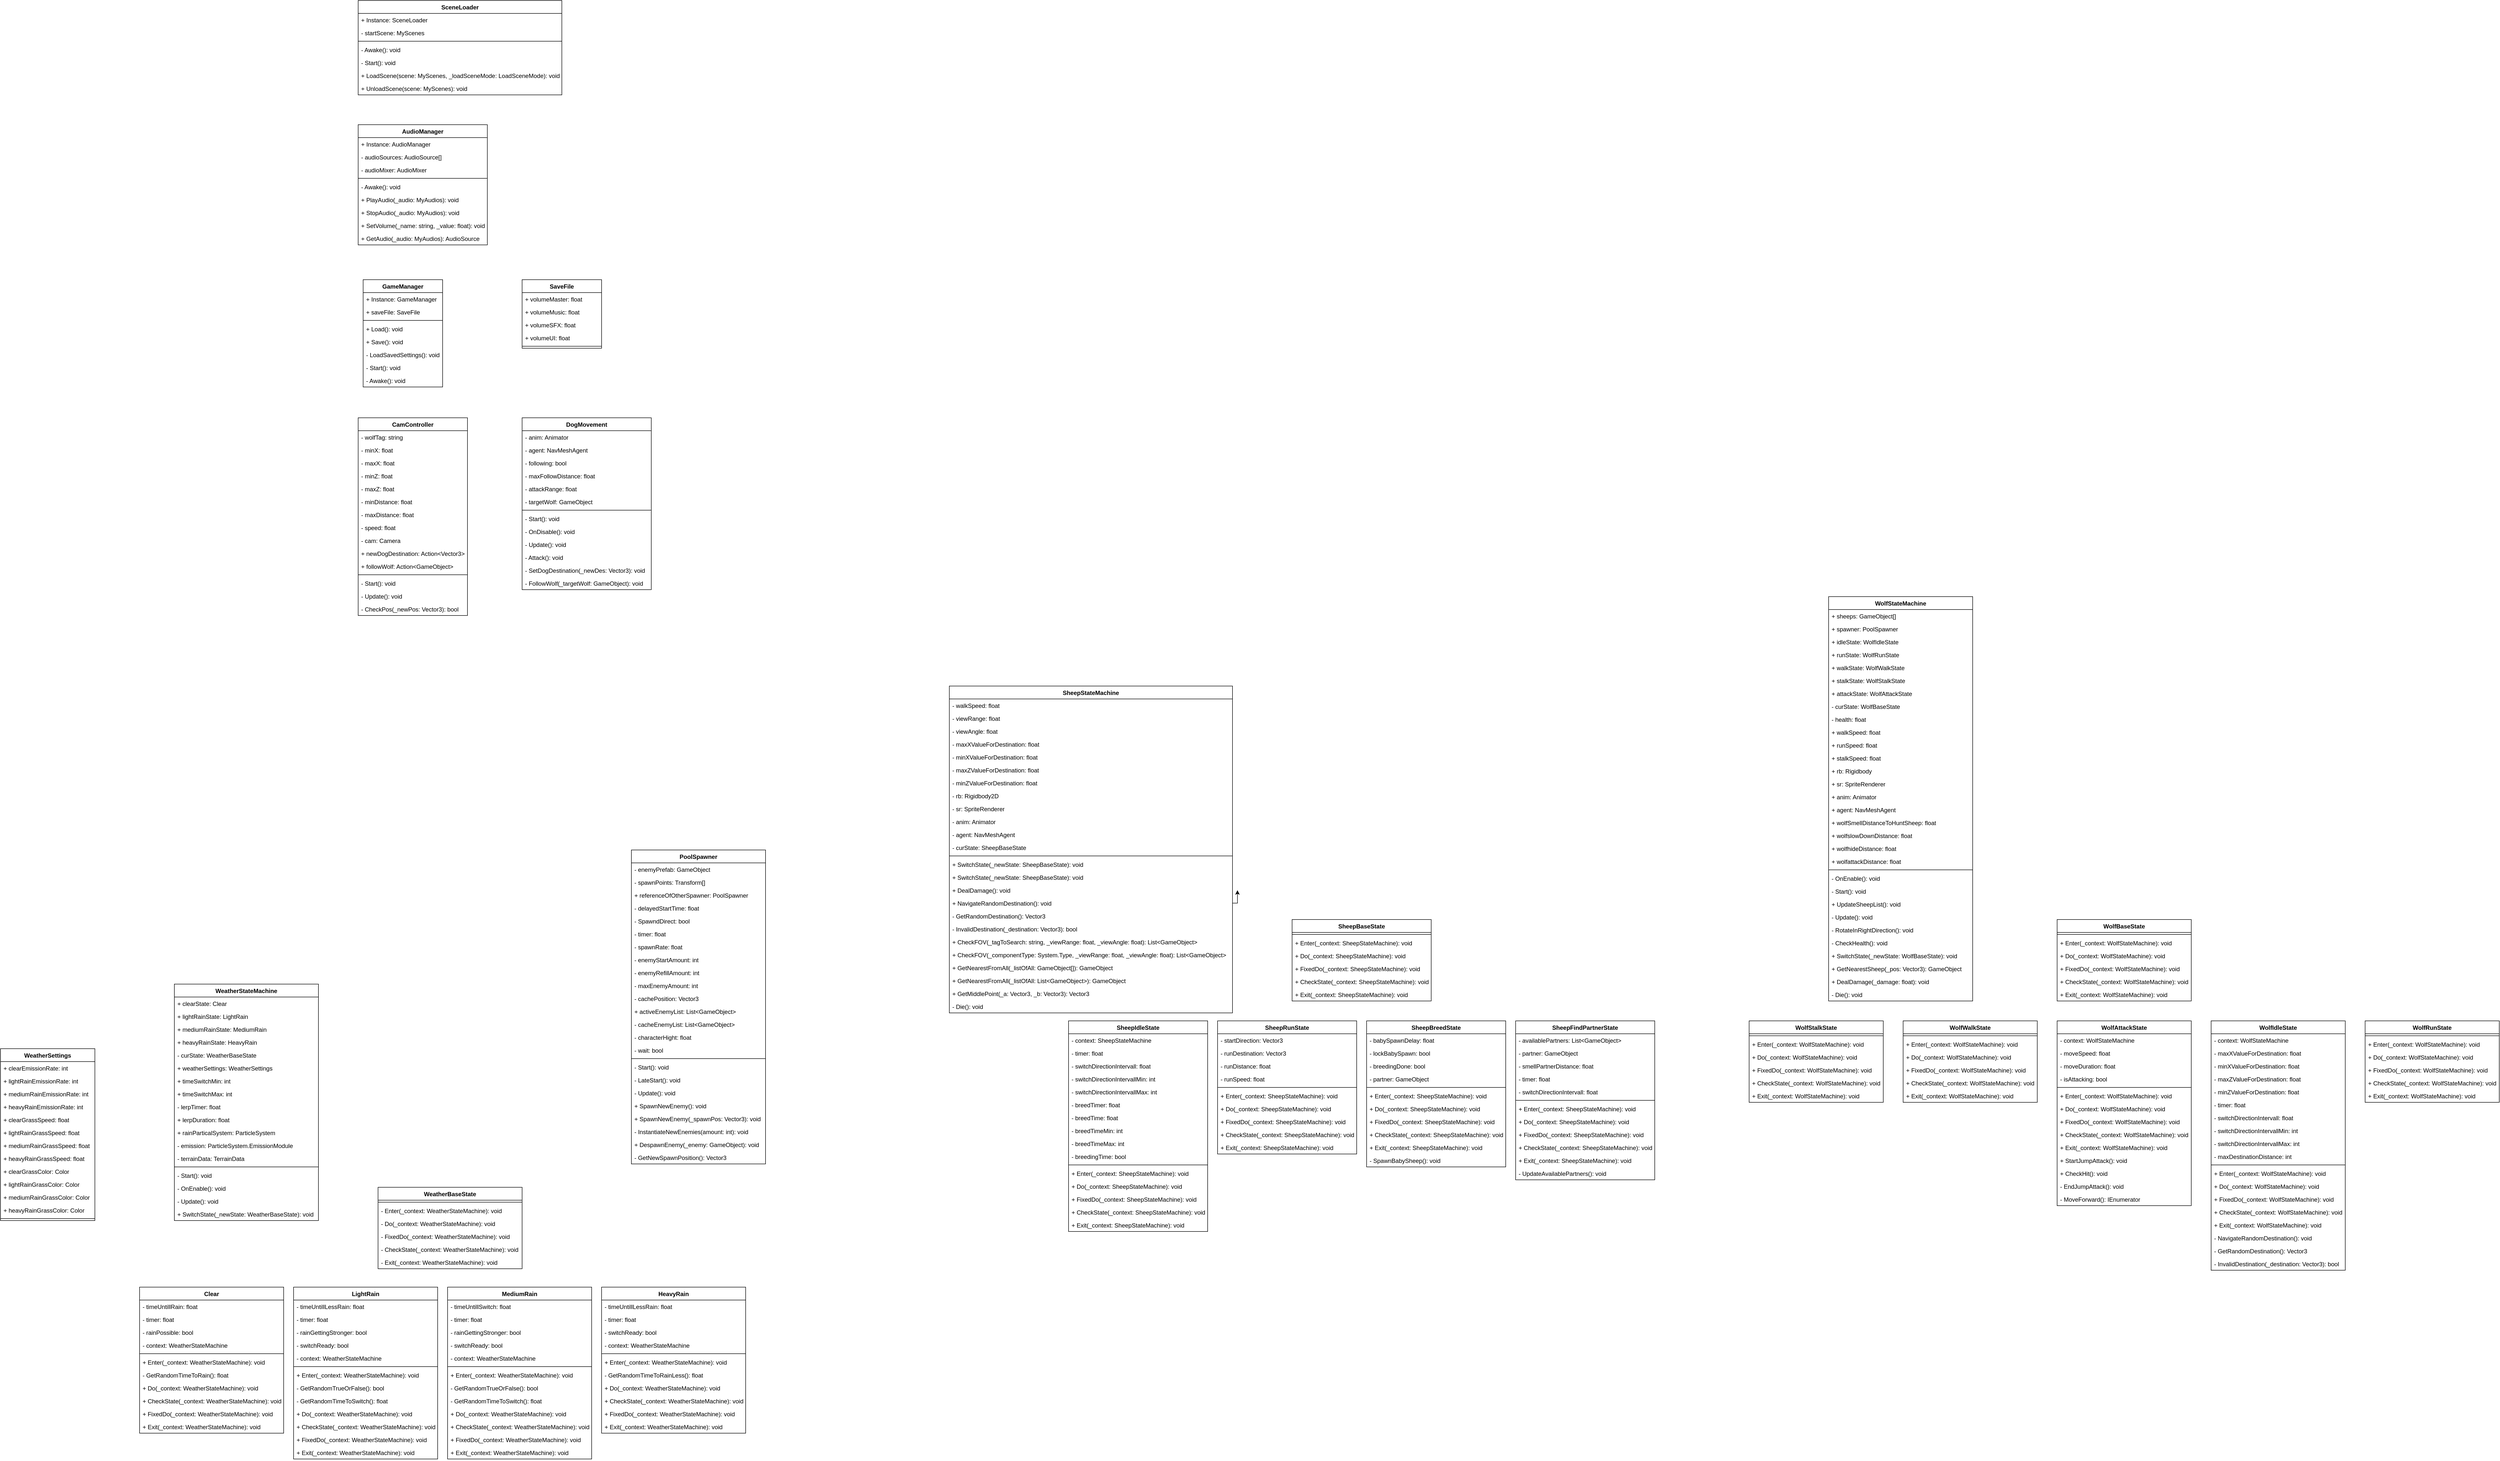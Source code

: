 <mxfile version="24.7.6">
  <diagram id="C5RBs43oDa-KdzZeNtuy" name="Page-1">
    <mxGraphModel dx="2520" dy="1998" grid="1" gridSize="10" guides="1" tooltips="1" connect="1" arrows="1" fold="1" page="1" pageScale="1" pageWidth="827" pageHeight="1169" math="0" shadow="0">
      <root>
        <mxCell id="WIyWlLk6GJQsqaUBKTNV-0" />
        <mxCell id="WIyWlLk6GJQsqaUBKTNV-1" parent="WIyWlLk6GJQsqaUBKTNV-0" />
        <mxCell id="WcABVl-eN1f0hoyqkWfY-2" value="CamController" style="swimlane;fontStyle=1;align=center;verticalAlign=top;childLayout=stackLayout;horizontal=1;startSize=26;horizontalStack=0;resizeParent=1;resizeParentMax=0;resizeLast=0;collapsible=1;marginBottom=0;whiteSpace=wrap;html=1;" vertex="1" parent="WIyWlLk6GJQsqaUBKTNV-1">
          <mxGeometry x="-680" y="-290" width="220" height="398" as="geometry" />
        </mxCell>
        <mxCell id="WcABVl-eN1f0hoyqkWfY-3" value="- wolfTag: string" style="text;strokeColor=none;fillColor=none;align=left;verticalAlign=top;spacingLeft=4;spacingRight=4;overflow=hidden;rotatable=0;points=[[0,0.5],[1,0.5]];portConstraint=eastwest;whiteSpace=wrap;html=1;" vertex="1" parent="WcABVl-eN1f0hoyqkWfY-2">
          <mxGeometry y="26" width="220" height="26" as="geometry" />
        </mxCell>
        <mxCell id="WcABVl-eN1f0hoyqkWfY-10" value="- minX: float" style="text;strokeColor=none;fillColor=none;align=left;verticalAlign=top;spacingLeft=4;spacingRight=4;overflow=hidden;rotatable=0;points=[[0,0.5],[1,0.5]];portConstraint=eastwest;whiteSpace=wrap;html=1;" vertex="1" parent="WcABVl-eN1f0hoyqkWfY-2">
          <mxGeometry y="52" width="220" height="26" as="geometry" />
        </mxCell>
        <mxCell id="WcABVl-eN1f0hoyqkWfY-6" value="- maxX: float" style="text;strokeColor=none;fillColor=none;align=left;verticalAlign=top;spacingLeft=4;spacingRight=4;overflow=hidden;rotatable=0;points=[[0,0.5],[1,0.5]];portConstraint=eastwest;whiteSpace=wrap;html=1;" vertex="1" parent="WcABVl-eN1f0hoyqkWfY-2">
          <mxGeometry y="78" width="220" height="26" as="geometry" />
        </mxCell>
        <mxCell id="WcABVl-eN1f0hoyqkWfY-7" value="- minZ: float" style="text;strokeColor=none;fillColor=none;align=left;verticalAlign=top;spacingLeft=4;spacingRight=4;overflow=hidden;rotatable=0;points=[[0,0.5],[1,0.5]];portConstraint=eastwest;whiteSpace=wrap;html=1;" vertex="1" parent="WcABVl-eN1f0hoyqkWfY-2">
          <mxGeometry y="104" width="220" height="26" as="geometry" />
        </mxCell>
        <mxCell id="WcABVl-eN1f0hoyqkWfY-8" value="- maxZ: float" style="text;strokeColor=none;fillColor=none;align=left;verticalAlign=top;spacingLeft=4;spacingRight=4;overflow=hidden;rotatable=0;points=[[0,0.5],[1,0.5]];portConstraint=eastwest;whiteSpace=wrap;html=1;" vertex="1" parent="WcABVl-eN1f0hoyqkWfY-2">
          <mxGeometry y="130" width="220" height="26" as="geometry" />
        </mxCell>
        <mxCell id="WcABVl-eN1f0hoyqkWfY-9" value="- minDistance: float" style="text;strokeColor=none;fillColor=none;align=left;verticalAlign=top;spacingLeft=4;spacingRight=4;overflow=hidden;rotatable=0;points=[[0,0.5],[1,0.5]];portConstraint=eastwest;whiteSpace=wrap;html=1;" vertex="1" parent="WcABVl-eN1f0hoyqkWfY-2">
          <mxGeometry y="156" width="220" height="26" as="geometry" />
        </mxCell>
        <mxCell id="WcABVl-eN1f0hoyqkWfY-11" value="- maxDistance: float" style="text;strokeColor=none;fillColor=none;align=left;verticalAlign=top;spacingLeft=4;spacingRight=4;overflow=hidden;rotatable=0;points=[[0,0.5],[1,0.5]];portConstraint=eastwest;whiteSpace=wrap;html=1;" vertex="1" parent="WcABVl-eN1f0hoyqkWfY-2">
          <mxGeometry y="182" width="220" height="26" as="geometry" />
        </mxCell>
        <mxCell id="WcABVl-eN1f0hoyqkWfY-12" value="- speed: float" style="text;strokeColor=none;fillColor=none;align=left;verticalAlign=top;spacingLeft=4;spacingRight=4;overflow=hidden;rotatable=0;points=[[0,0.5],[1,0.5]];portConstraint=eastwest;whiteSpace=wrap;html=1;" vertex="1" parent="WcABVl-eN1f0hoyqkWfY-2">
          <mxGeometry y="208" width="220" height="26" as="geometry" />
        </mxCell>
        <mxCell id="WcABVl-eN1f0hoyqkWfY-13" value="- cam: Camera" style="text;strokeColor=none;fillColor=none;align=left;verticalAlign=top;spacingLeft=4;spacingRight=4;overflow=hidden;rotatable=0;points=[[0,0.5],[1,0.5]];portConstraint=eastwest;whiteSpace=wrap;html=1;" vertex="1" parent="WcABVl-eN1f0hoyqkWfY-2">
          <mxGeometry y="234" width="220" height="26" as="geometry" />
        </mxCell>
        <mxCell id="WcABVl-eN1f0hoyqkWfY-53" value="+ newDogDestination: Action&amp;lt;Vector3&amp;gt;" style="text;strokeColor=none;fillColor=none;align=left;verticalAlign=top;spacingLeft=4;spacingRight=4;overflow=hidden;rotatable=0;points=[[0,0.5],[1,0.5]];portConstraint=eastwest;whiteSpace=wrap;html=1;" vertex="1" parent="WcABVl-eN1f0hoyqkWfY-2">
          <mxGeometry y="260" width="220" height="26" as="geometry" />
        </mxCell>
        <mxCell id="WcABVl-eN1f0hoyqkWfY-54" value="+ followWolf: Action&amp;lt;GameObject&amp;gt;" style="text;strokeColor=none;fillColor=none;align=left;verticalAlign=top;spacingLeft=4;spacingRight=4;overflow=hidden;rotatable=0;points=[[0,0.5],[1,0.5]];portConstraint=eastwest;whiteSpace=wrap;html=1;" vertex="1" parent="WcABVl-eN1f0hoyqkWfY-2">
          <mxGeometry y="286" width="220" height="26" as="geometry" />
        </mxCell>
        <mxCell id="WcABVl-eN1f0hoyqkWfY-4" value="" style="line;strokeWidth=1;fillColor=none;align=left;verticalAlign=middle;spacingTop=-1;spacingLeft=3;spacingRight=3;rotatable=0;labelPosition=right;points=[];portConstraint=eastwest;strokeColor=inherit;" vertex="1" parent="WcABVl-eN1f0hoyqkWfY-2">
          <mxGeometry y="312" width="220" height="8" as="geometry" />
        </mxCell>
        <mxCell id="WcABVl-eN1f0hoyqkWfY-15" value="- Start()&lt;span style=&quot;background-color: initial;&quot;&gt;: void&lt;/span&gt;" style="text;strokeColor=none;fillColor=none;align=left;verticalAlign=top;spacingLeft=4;spacingRight=4;overflow=hidden;rotatable=0;points=[[0,0.5],[1,0.5]];portConstraint=eastwest;whiteSpace=wrap;html=1;" vertex="1" parent="WcABVl-eN1f0hoyqkWfY-2">
          <mxGeometry y="320" width="220" height="26" as="geometry" />
        </mxCell>
        <mxCell id="WcABVl-eN1f0hoyqkWfY-5" value="- Update(): void" style="text;strokeColor=none;fillColor=none;align=left;verticalAlign=top;spacingLeft=4;spacingRight=4;overflow=hidden;rotatable=0;points=[[0,0.5],[1,0.5]];portConstraint=eastwest;whiteSpace=wrap;html=1;" vertex="1" parent="WcABVl-eN1f0hoyqkWfY-2">
          <mxGeometry y="346" width="220" height="26" as="geometry" />
        </mxCell>
        <mxCell id="WcABVl-eN1f0hoyqkWfY-14" value="-&lt;span style=&quot;background-color: initial;&quot;&gt;&amp;nbsp;&lt;/span&gt;CheckPos(_newPos: Vector3): bool" style="text;strokeColor=none;fillColor=none;align=left;verticalAlign=top;spacingLeft=4;spacingRight=4;overflow=hidden;rotatable=0;points=[[0,0.5],[1,0.5]];portConstraint=eastwest;whiteSpace=wrap;html=1;" vertex="1" parent="WcABVl-eN1f0hoyqkWfY-2">
          <mxGeometry y="372" width="220" height="26" as="geometry" />
        </mxCell>
        <mxCell id="WcABVl-eN1f0hoyqkWfY-16" value="SceneLoader" style="swimlane;fontStyle=1;align=center;verticalAlign=top;childLayout=stackLayout;horizontal=1;startSize=26;horizontalStack=0;resizeParent=1;resizeParentMax=0;resizeLast=0;collapsible=1;marginBottom=0;whiteSpace=wrap;html=1;" vertex="1" parent="WIyWlLk6GJQsqaUBKTNV-1">
          <mxGeometry x="-680" y="-1130" width="410" height="190" as="geometry" />
        </mxCell>
        <mxCell id="WcABVl-eN1f0hoyqkWfY-17" value="+ Instance: SceneLoader" style="text;strokeColor=none;fillColor=none;align=left;verticalAlign=top;spacingLeft=4;spacingRight=4;overflow=hidden;rotatable=0;points=[[0,0.5],[1,0.5]];portConstraint=eastwest;whiteSpace=wrap;html=1;" vertex="1" parent="WcABVl-eN1f0hoyqkWfY-16">
          <mxGeometry y="26" width="410" height="26" as="geometry" />
        </mxCell>
        <mxCell id="WcABVl-eN1f0hoyqkWfY-20" value="- startScene: MyScenes" style="text;strokeColor=none;fillColor=none;align=left;verticalAlign=top;spacingLeft=4;spacingRight=4;overflow=hidden;rotatable=0;points=[[0,0.5],[1,0.5]];portConstraint=eastwest;whiteSpace=wrap;html=1;" vertex="1" parent="WcABVl-eN1f0hoyqkWfY-16">
          <mxGeometry y="52" width="410" height="26" as="geometry" />
        </mxCell>
        <mxCell id="WcABVl-eN1f0hoyqkWfY-18" value="" style="line;strokeWidth=1;fillColor=none;align=left;verticalAlign=middle;spacingTop=-1;spacingLeft=3;spacingRight=3;rotatable=0;labelPosition=right;points=[];portConstraint=eastwest;strokeColor=inherit;" vertex="1" parent="WcABVl-eN1f0hoyqkWfY-16">
          <mxGeometry y="78" width="410" height="8" as="geometry" />
        </mxCell>
        <mxCell id="WcABVl-eN1f0hoyqkWfY-19" value="- Awake(): void" style="text;strokeColor=none;fillColor=none;align=left;verticalAlign=top;spacingLeft=4;spacingRight=4;overflow=hidden;rotatable=0;points=[[0,0.5],[1,0.5]];portConstraint=eastwest;whiteSpace=wrap;html=1;" vertex="1" parent="WcABVl-eN1f0hoyqkWfY-16">
          <mxGeometry y="86" width="410" height="26" as="geometry" />
        </mxCell>
        <mxCell id="WcABVl-eN1f0hoyqkWfY-21" value="- Start(): void" style="text;strokeColor=none;fillColor=none;align=left;verticalAlign=top;spacingLeft=4;spacingRight=4;overflow=hidden;rotatable=0;points=[[0,0.5],[1,0.5]];portConstraint=eastwest;whiteSpace=wrap;html=1;" vertex="1" parent="WcABVl-eN1f0hoyqkWfY-16">
          <mxGeometry y="112" width="410" height="26" as="geometry" />
        </mxCell>
        <mxCell id="WcABVl-eN1f0hoyqkWfY-22" value="+ LoadScene(scene: MyScenes, _loadSceneMode: LoadSceneMode): void" style="text;strokeColor=none;fillColor=none;align=left;verticalAlign=top;spacingLeft=4;spacingRight=4;overflow=hidden;rotatable=0;points=[[0,0.5],[1,0.5]];portConstraint=eastwest;whiteSpace=wrap;html=1;" vertex="1" parent="WcABVl-eN1f0hoyqkWfY-16">
          <mxGeometry y="138" width="410" height="26" as="geometry" />
        </mxCell>
        <mxCell id="WcABVl-eN1f0hoyqkWfY-23" value="+ UnloadScene(scene: MyScenes): void" style="text;strokeColor=none;fillColor=none;align=left;verticalAlign=top;spacingLeft=4;spacingRight=4;overflow=hidden;rotatable=0;points=[[0,0.5],[1,0.5]];portConstraint=eastwest;whiteSpace=wrap;html=1;" vertex="1" parent="WcABVl-eN1f0hoyqkWfY-16">
          <mxGeometry y="164" width="410" height="26" as="geometry" />
        </mxCell>
        <mxCell id="WcABVl-eN1f0hoyqkWfY-24" value="AudioManager" style="swimlane;fontStyle=1;align=center;verticalAlign=top;childLayout=stackLayout;horizontal=1;startSize=26;horizontalStack=0;resizeParent=1;resizeParentMax=0;resizeLast=0;collapsible=1;marginBottom=0;whiteSpace=wrap;html=1;" vertex="1" parent="WIyWlLk6GJQsqaUBKTNV-1">
          <mxGeometry x="-680" y="-880" width="260" height="242" as="geometry" />
        </mxCell>
        <mxCell id="WcABVl-eN1f0hoyqkWfY-25" value="+ Instance: AudioManager" style="text;strokeColor=none;fillColor=none;align=left;verticalAlign=top;spacingLeft=4;spacingRight=4;overflow=hidden;rotatable=0;points=[[0,0.5],[1,0.5]];portConstraint=eastwest;whiteSpace=wrap;html=1;" vertex="1" parent="WcABVl-eN1f0hoyqkWfY-24">
          <mxGeometry y="26" width="260" height="26" as="geometry" />
        </mxCell>
        <mxCell id="WcABVl-eN1f0hoyqkWfY-28" value="- audioSources: AudioSource[]" style="text;strokeColor=none;fillColor=none;align=left;verticalAlign=top;spacingLeft=4;spacingRight=4;overflow=hidden;rotatable=0;points=[[0,0.5],[1,0.5]];portConstraint=eastwest;whiteSpace=wrap;html=1;" vertex="1" parent="WcABVl-eN1f0hoyqkWfY-24">
          <mxGeometry y="52" width="260" height="26" as="geometry" />
        </mxCell>
        <mxCell id="WcABVl-eN1f0hoyqkWfY-29" value="- audioMixer: AudioMixer" style="text;strokeColor=none;fillColor=none;align=left;verticalAlign=top;spacingLeft=4;spacingRight=4;overflow=hidden;rotatable=0;points=[[0,0.5],[1,0.5]];portConstraint=eastwest;whiteSpace=wrap;html=1;" vertex="1" parent="WcABVl-eN1f0hoyqkWfY-24">
          <mxGeometry y="78" width="260" height="26" as="geometry" />
        </mxCell>
        <mxCell id="WcABVl-eN1f0hoyqkWfY-26" value="" style="line;strokeWidth=1;fillColor=none;align=left;verticalAlign=middle;spacingTop=-1;spacingLeft=3;spacingRight=3;rotatable=0;labelPosition=right;points=[];portConstraint=eastwest;strokeColor=inherit;" vertex="1" parent="WcABVl-eN1f0hoyqkWfY-24">
          <mxGeometry y="104" width="260" height="8" as="geometry" />
        </mxCell>
        <mxCell id="WcABVl-eN1f0hoyqkWfY-27" value="- Awake(): void" style="text;strokeColor=none;fillColor=none;align=left;verticalAlign=top;spacingLeft=4;spacingRight=4;overflow=hidden;rotatable=0;points=[[0,0.5],[1,0.5]];portConstraint=eastwest;whiteSpace=wrap;html=1;" vertex="1" parent="WcABVl-eN1f0hoyqkWfY-24">
          <mxGeometry y="112" width="260" height="26" as="geometry" />
        </mxCell>
        <mxCell id="WcABVl-eN1f0hoyqkWfY-30" value="+ PlayAudio(_audio: MyAudios): void" style="text;strokeColor=none;fillColor=none;align=left;verticalAlign=top;spacingLeft=4;spacingRight=4;overflow=hidden;rotatable=0;points=[[0,0.5],[1,0.5]];portConstraint=eastwest;whiteSpace=wrap;html=1;" vertex="1" parent="WcABVl-eN1f0hoyqkWfY-24">
          <mxGeometry y="138" width="260" height="26" as="geometry" />
        </mxCell>
        <mxCell id="WcABVl-eN1f0hoyqkWfY-31" value="+ StopAudio(_audio: MyAudios): void" style="text;strokeColor=none;fillColor=none;align=left;verticalAlign=top;spacingLeft=4;spacingRight=4;overflow=hidden;rotatable=0;points=[[0,0.5],[1,0.5]];portConstraint=eastwest;whiteSpace=wrap;html=1;" vertex="1" parent="WcABVl-eN1f0hoyqkWfY-24">
          <mxGeometry y="164" width="260" height="26" as="geometry" />
        </mxCell>
        <mxCell id="WcABVl-eN1f0hoyqkWfY-32" value="+ SetVolume(_name: string, _value: float): void" style="text;strokeColor=none;fillColor=none;align=left;verticalAlign=top;spacingLeft=4;spacingRight=4;overflow=hidden;rotatable=0;points=[[0,0.5],[1,0.5]];portConstraint=eastwest;whiteSpace=wrap;html=1;" vertex="1" parent="WcABVl-eN1f0hoyqkWfY-24">
          <mxGeometry y="190" width="260" height="26" as="geometry" />
        </mxCell>
        <mxCell id="WcABVl-eN1f0hoyqkWfY-33" value="+ GetAudio(_audio: MyAudios): AudioSource" style="text;strokeColor=none;fillColor=none;align=left;verticalAlign=top;spacingLeft=4;spacingRight=4;overflow=hidden;rotatable=0;points=[[0,0.5],[1,0.5]];portConstraint=eastwest;whiteSpace=wrap;html=1;" vertex="1" parent="WcABVl-eN1f0hoyqkWfY-24">
          <mxGeometry y="216" width="260" height="26" as="geometry" />
        </mxCell>
        <mxCell id="WcABVl-eN1f0hoyqkWfY-34" value="GameManager" style="swimlane;fontStyle=1;align=center;verticalAlign=top;childLayout=stackLayout;horizontal=1;startSize=26;horizontalStack=0;resizeParent=1;resizeParentMax=0;resizeLast=0;collapsible=1;marginBottom=0;whiteSpace=wrap;html=1;" vertex="1" parent="WIyWlLk6GJQsqaUBKTNV-1">
          <mxGeometry x="-670" y="-568" width="160" height="216" as="geometry" />
        </mxCell>
        <mxCell id="WcABVl-eN1f0hoyqkWfY-35" value="+ Instance: GameManager" style="text;strokeColor=none;fillColor=none;align=left;verticalAlign=top;spacingLeft=4;spacingRight=4;overflow=hidden;rotatable=0;points=[[0,0.5],[1,0.5]];portConstraint=eastwest;whiteSpace=wrap;html=1;" vertex="1" parent="WcABVl-eN1f0hoyqkWfY-34">
          <mxGeometry y="26" width="160" height="26" as="geometry" />
        </mxCell>
        <mxCell id="WcABVl-eN1f0hoyqkWfY-38" value="+ saveFile: SaveFile" style="text;strokeColor=none;fillColor=none;align=left;verticalAlign=top;spacingLeft=4;spacingRight=4;overflow=hidden;rotatable=0;points=[[0,0.5],[1,0.5]];portConstraint=eastwest;whiteSpace=wrap;html=1;" vertex="1" parent="WcABVl-eN1f0hoyqkWfY-34">
          <mxGeometry y="52" width="160" height="26" as="geometry" />
        </mxCell>
        <mxCell id="WcABVl-eN1f0hoyqkWfY-36" value="" style="line;strokeWidth=1;fillColor=none;align=left;verticalAlign=middle;spacingTop=-1;spacingLeft=3;spacingRight=3;rotatable=0;labelPosition=right;points=[];portConstraint=eastwest;strokeColor=inherit;" vertex="1" parent="WcABVl-eN1f0hoyqkWfY-34">
          <mxGeometry y="78" width="160" height="8" as="geometry" />
        </mxCell>
        <mxCell id="WcABVl-eN1f0hoyqkWfY-42" value="+ Load(): void" style="text;strokeColor=none;fillColor=none;align=left;verticalAlign=top;spacingLeft=4;spacingRight=4;overflow=hidden;rotatable=0;points=[[0,0.5],[1,0.5]];portConstraint=eastwest;whiteSpace=wrap;html=1;" vertex="1" parent="WcABVl-eN1f0hoyqkWfY-34">
          <mxGeometry y="86" width="160" height="26" as="geometry" />
        </mxCell>
        <mxCell id="WcABVl-eN1f0hoyqkWfY-41" value="+ Save(): void" style="text;strokeColor=none;fillColor=none;align=left;verticalAlign=top;spacingLeft=4;spacingRight=4;overflow=hidden;rotatable=0;points=[[0,0.5],[1,0.5]];portConstraint=eastwest;whiteSpace=wrap;html=1;" vertex="1" parent="WcABVl-eN1f0hoyqkWfY-34">
          <mxGeometry y="112" width="160" height="26" as="geometry" />
        </mxCell>
        <mxCell id="WcABVl-eN1f0hoyqkWfY-40" value="- LoadSavedSettings(): void" style="text;strokeColor=none;fillColor=none;align=left;verticalAlign=top;spacingLeft=4;spacingRight=4;overflow=hidden;rotatable=0;points=[[0,0.5],[1,0.5]];portConstraint=eastwest;whiteSpace=wrap;html=1;" vertex="1" parent="WcABVl-eN1f0hoyqkWfY-34">
          <mxGeometry y="138" width="160" height="26" as="geometry" />
        </mxCell>
        <mxCell id="WcABVl-eN1f0hoyqkWfY-39" value="- Start(): void" style="text;strokeColor=none;fillColor=none;align=left;verticalAlign=top;spacingLeft=4;spacingRight=4;overflow=hidden;rotatable=0;points=[[0,0.5],[1,0.5]];portConstraint=eastwest;whiteSpace=wrap;html=1;" vertex="1" parent="WcABVl-eN1f0hoyqkWfY-34">
          <mxGeometry y="164" width="160" height="26" as="geometry" />
        </mxCell>
        <mxCell id="WcABVl-eN1f0hoyqkWfY-37" value="- Awake(): void" style="text;strokeColor=none;fillColor=none;align=left;verticalAlign=top;spacingLeft=4;spacingRight=4;overflow=hidden;rotatable=0;points=[[0,0.5],[1,0.5]];portConstraint=eastwest;whiteSpace=wrap;html=1;" vertex="1" parent="WcABVl-eN1f0hoyqkWfY-34">
          <mxGeometry y="190" width="160" height="26" as="geometry" />
        </mxCell>
        <mxCell id="WcABVl-eN1f0hoyqkWfY-43" value="SaveFile" style="swimlane;fontStyle=1;align=center;verticalAlign=top;childLayout=stackLayout;horizontal=1;startSize=26;horizontalStack=0;resizeParent=1;resizeParentMax=0;resizeLast=0;collapsible=1;marginBottom=0;whiteSpace=wrap;html=1;" vertex="1" parent="WIyWlLk6GJQsqaUBKTNV-1">
          <mxGeometry x="-350" y="-568" width="160" height="138" as="geometry" />
        </mxCell>
        <mxCell id="WcABVl-eN1f0hoyqkWfY-44" value="+ volumeMaster: float" style="text;strokeColor=none;fillColor=none;align=left;verticalAlign=top;spacingLeft=4;spacingRight=4;overflow=hidden;rotatable=0;points=[[0,0.5],[1,0.5]];portConstraint=eastwest;whiteSpace=wrap;html=1;" vertex="1" parent="WcABVl-eN1f0hoyqkWfY-43">
          <mxGeometry y="26" width="160" height="26" as="geometry" />
        </mxCell>
        <mxCell id="WcABVl-eN1f0hoyqkWfY-46" value="+ volumeMusic: float" style="text;strokeColor=none;fillColor=none;align=left;verticalAlign=top;spacingLeft=4;spacingRight=4;overflow=hidden;rotatable=0;points=[[0,0.5],[1,0.5]];portConstraint=eastwest;whiteSpace=wrap;html=1;" vertex="1" parent="WcABVl-eN1f0hoyqkWfY-43">
          <mxGeometry y="52" width="160" height="26" as="geometry" />
        </mxCell>
        <mxCell id="WcABVl-eN1f0hoyqkWfY-48" value="+ volumeSFX: float" style="text;strokeColor=none;fillColor=none;align=left;verticalAlign=top;spacingLeft=4;spacingRight=4;overflow=hidden;rotatable=0;points=[[0,0.5],[1,0.5]];portConstraint=eastwest;whiteSpace=wrap;html=1;" vertex="1" parent="WcABVl-eN1f0hoyqkWfY-43">
          <mxGeometry y="78" width="160" height="26" as="geometry" />
        </mxCell>
        <mxCell id="WcABVl-eN1f0hoyqkWfY-47" value="+ volumeUI: float" style="text;strokeColor=none;fillColor=none;align=left;verticalAlign=top;spacingLeft=4;spacingRight=4;overflow=hidden;rotatable=0;points=[[0,0.5],[1,0.5]];portConstraint=eastwest;whiteSpace=wrap;html=1;" vertex="1" parent="WcABVl-eN1f0hoyqkWfY-43">
          <mxGeometry y="104" width="160" height="26" as="geometry" />
        </mxCell>
        <mxCell id="WcABVl-eN1f0hoyqkWfY-45" value="" style="line;strokeWidth=1;fillColor=none;align=left;verticalAlign=middle;spacingTop=-1;spacingLeft=3;spacingRight=3;rotatable=0;labelPosition=right;points=[];portConstraint=eastwest;strokeColor=inherit;" vertex="1" parent="WcABVl-eN1f0hoyqkWfY-43">
          <mxGeometry y="130" width="160" height="8" as="geometry" />
        </mxCell>
        <mxCell id="WcABVl-eN1f0hoyqkWfY-49" value="DogMovement" style="swimlane;fontStyle=1;align=center;verticalAlign=top;childLayout=stackLayout;horizontal=1;startSize=26;horizontalStack=0;resizeParent=1;resizeParentMax=0;resizeLast=0;collapsible=1;marginBottom=0;whiteSpace=wrap;html=1;" vertex="1" parent="WIyWlLk6GJQsqaUBKTNV-1">
          <mxGeometry x="-350" y="-290" width="260" height="346" as="geometry" />
        </mxCell>
        <mxCell id="WcABVl-eN1f0hoyqkWfY-50" value="- anim: Animator" style="text;strokeColor=none;fillColor=none;align=left;verticalAlign=top;spacingLeft=4;spacingRight=4;overflow=hidden;rotatable=0;points=[[0,0.5],[1,0.5]];portConstraint=eastwest;whiteSpace=wrap;html=1;" vertex="1" parent="WcABVl-eN1f0hoyqkWfY-49">
          <mxGeometry y="26" width="260" height="26" as="geometry" />
        </mxCell>
        <mxCell id="WcABVl-eN1f0hoyqkWfY-55" value="- agent: NavMeshAgent" style="text;strokeColor=none;fillColor=none;align=left;verticalAlign=top;spacingLeft=4;spacingRight=4;overflow=hidden;rotatable=0;points=[[0,0.5],[1,0.5]];portConstraint=eastwest;whiteSpace=wrap;html=1;" vertex="1" parent="WcABVl-eN1f0hoyqkWfY-49">
          <mxGeometry y="52" width="260" height="26" as="geometry" />
        </mxCell>
        <mxCell id="WcABVl-eN1f0hoyqkWfY-56" value="- following: bool" style="text;strokeColor=none;fillColor=none;align=left;verticalAlign=top;spacingLeft=4;spacingRight=4;overflow=hidden;rotatable=0;points=[[0,0.5],[1,0.5]];portConstraint=eastwest;whiteSpace=wrap;html=1;" vertex="1" parent="WcABVl-eN1f0hoyqkWfY-49">
          <mxGeometry y="78" width="260" height="26" as="geometry" />
        </mxCell>
        <mxCell id="WcABVl-eN1f0hoyqkWfY-57" value="- maxFollowDistance: float" style="text;strokeColor=none;fillColor=none;align=left;verticalAlign=top;spacingLeft=4;spacingRight=4;overflow=hidden;rotatable=0;points=[[0,0.5],[1,0.5]];portConstraint=eastwest;whiteSpace=wrap;html=1;" vertex="1" parent="WcABVl-eN1f0hoyqkWfY-49">
          <mxGeometry y="104" width="260" height="26" as="geometry" />
        </mxCell>
        <mxCell id="WcABVl-eN1f0hoyqkWfY-58" value="- attackRange: float" style="text;strokeColor=none;fillColor=none;align=left;verticalAlign=top;spacingLeft=4;spacingRight=4;overflow=hidden;rotatable=0;points=[[0,0.5],[1,0.5]];portConstraint=eastwest;whiteSpace=wrap;html=1;" vertex="1" parent="WcABVl-eN1f0hoyqkWfY-49">
          <mxGeometry y="130" width="260" height="26" as="geometry" />
        </mxCell>
        <mxCell id="WcABVl-eN1f0hoyqkWfY-64" value="- targetWolf: GameObject" style="text;strokeColor=none;fillColor=none;align=left;verticalAlign=top;spacingLeft=4;spacingRight=4;overflow=hidden;rotatable=0;points=[[0,0.5],[1,0.5]];portConstraint=eastwest;whiteSpace=wrap;html=1;" vertex="1" parent="WcABVl-eN1f0hoyqkWfY-49">
          <mxGeometry y="156" width="260" height="26" as="geometry" />
        </mxCell>
        <mxCell id="WcABVl-eN1f0hoyqkWfY-51" value="" style="line;strokeWidth=1;fillColor=none;align=left;verticalAlign=middle;spacingTop=-1;spacingLeft=3;spacingRight=3;rotatable=0;labelPosition=right;points=[];portConstraint=eastwest;strokeColor=inherit;" vertex="1" parent="WcABVl-eN1f0hoyqkWfY-49">
          <mxGeometry y="182" width="260" height="8" as="geometry" />
        </mxCell>
        <mxCell id="WcABVl-eN1f0hoyqkWfY-52" value="- Start(): void" style="text;strokeColor=none;fillColor=none;align=left;verticalAlign=top;spacingLeft=4;spacingRight=4;overflow=hidden;rotatable=0;points=[[0,0.5],[1,0.5]];portConstraint=eastwest;whiteSpace=wrap;html=1;" vertex="1" parent="WcABVl-eN1f0hoyqkWfY-49">
          <mxGeometry y="190" width="260" height="26" as="geometry" />
        </mxCell>
        <mxCell id="WcABVl-eN1f0hoyqkWfY-59" value="- OnDisable(): void" style="text;strokeColor=none;fillColor=none;align=left;verticalAlign=top;spacingLeft=4;spacingRight=4;overflow=hidden;rotatable=0;points=[[0,0.5],[1,0.5]];portConstraint=eastwest;whiteSpace=wrap;html=1;" vertex="1" parent="WcABVl-eN1f0hoyqkWfY-49">
          <mxGeometry y="216" width="260" height="26" as="geometry" />
        </mxCell>
        <mxCell id="WcABVl-eN1f0hoyqkWfY-60" value="- Update(): void" style="text;strokeColor=none;fillColor=none;align=left;verticalAlign=top;spacingLeft=4;spacingRight=4;overflow=hidden;rotatable=0;points=[[0,0.5],[1,0.5]];portConstraint=eastwest;whiteSpace=wrap;html=1;" vertex="1" parent="WcABVl-eN1f0hoyqkWfY-49">
          <mxGeometry y="242" width="260" height="26" as="geometry" />
        </mxCell>
        <mxCell id="WcABVl-eN1f0hoyqkWfY-61" value="- Attack(): void" style="text;strokeColor=none;fillColor=none;align=left;verticalAlign=top;spacingLeft=4;spacingRight=4;overflow=hidden;rotatable=0;points=[[0,0.5],[1,0.5]];portConstraint=eastwest;whiteSpace=wrap;html=1;" vertex="1" parent="WcABVl-eN1f0hoyqkWfY-49">
          <mxGeometry y="268" width="260" height="26" as="geometry" />
        </mxCell>
        <mxCell id="WcABVl-eN1f0hoyqkWfY-62" value="- SetDogDestination(_newDes: Vector3): void" style="text;strokeColor=none;fillColor=none;align=left;verticalAlign=top;spacingLeft=4;spacingRight=4;overflow=hidden;rotatable=0;points=[[0,0.5],[1,0.5]];portConstraint=eastwest;whiteSpace=wrap;html=1;" vertex="1" parent="WcABVl-eN1f0hoyqkWfY-49">
          <mxGeometry y="294" width="260" height="26" as="geometry" />
        </mxCell>
        <mxCell id="WcABVl-eN1f0hoyqkWfY-63" value="- FollowWolf(_targetWolf: GameObject): void" style="text;strokeColor=none;fillColor=none;align=left;verticalAlign=top;spacingLeft=4;spacingRight=4;overflow=hidden;rotatable=0;points=[[0,0.5],[1,0.5]];portConstraint=eastwest;whiteSpace=wrap;html=1;" vertex="1" parent="WcABVl-eN1f0hoyqkWfY-49">
          <mxGeometry y="320" width="260" height="26" as="geometry" />
        </mxCell>
        <mxCell id="WcABVl-eN1f0hoyqkWfY-65" value="PoolSpawner" style="swimlane;fontStyle=1;align=center;verticalAlign=top;childLayout=stackLayout;horizontal=1;startSize=26;horizontalStack=0;resizeParent=1;resizeParentMax=0;resizeLast=0;collapsible=1;marginBottom=0;whiteSpace=wrap;html=1;" vertex="1" parent="WIyWlLk6GJQsqaUBKTNV-1">
          <mxGeometry x="-130" y="580" width="270" height="632" as="geometry" />
        </mxCell>
        <mxCell id="WcABVl-eN1f0hoyqkWfY-66" value="- enemyPrefab: GameObject" style="text;strokeColor=none;fillColor=none;align=left;verticalAlign=top;spacingLeft=4;spacingRight=4;overflow=hidden;rotatable=0;points=[[0,0.5],[1,0.5]];portConstraint=eastwest;whiteSpace=wrap;html=1;" vertex="1" parent="WcABVl-eN1f0hoyqkWfY-65">
          <mxGeometry y="26" width="270" height="26" as="geometry" />
        </mxCell>
        <mxCell id="WcABVl-eN1f0hoyqkWfY-69" value="- spawnPoints: Transform[]" style="text;strokeColor=none;fillColor=none;align=left;verticalAlign=top;spacingLeft=4;spacingRight=4;overflow=hidden;rotatable=0;points=[[0,0.5],[1,0.5]];portConstraint=eastwest;whiteSpace=wrap;html=1;" vertex="1" parent="WcABVl-eN1f0hoyqkWfY-65">
          <mxGeometry y="52" width="270" height="26" as="geometry" />
        </mxCell>
        <mxCell id="WcABVl-eN1f0hoyqkWfY-84" value="+ referenceOfOtherSpawner: PoolSpawner" style="text;strokeColor=none;fillColor=none;align=left;verticalAlign=top;spacingLeft=4;spacingRight=4;overflow=hidden;rotatable=0;points=[[0,0.5],[1,0.5]];portConstraint=eastwest;whiteSpace=wrap;html=1;" vertex="1" parent="WcABVl-eN1f0hoyqkWfY-65">
          <mxGeometry y="78" width="270" height="26" as="geometry" />
        </mxCell>
        <mxCell id="WcABVl-eN1f0hoyqkWfY-83" value="- delayedStartTime: float" style="text;strokeColor=none;fillColor=none;align=left;verticalAlign=top;spacingLeft=4;spacingRight=4;overflow=hidden;rotatable=0;points=[[0,0.5],[1,0.5]];portConstraint=eastwest;whiteSpace=wrap;html=1;" vertex="1" parent="WcABVl-eN1f0hoyqkWfY-65">
          <mxGeometry y="104" width="270" height="26" as="geometry" />
        </mxCell>
        <mxCell id="WcABVl-eN1f0hoyqkWfY-81" value="- SpawndDirect: bool" style="text;strokeColor=none;fillColor=none;align=left;verticalAlign=top;spacingLeft=4;spacingRight=4;overflow=hidden;rotatable=0;points=[[0,0.5],[1,0.5]];portConstraint=eastwest;whiteSpace=wrap;html=1;" vertex="1" parent="WcABVl-eN1f0hoyqkWfY-65">
          <mxGeometry y="130" width="270" height="26" as="geometry" />
        </mxCell>
        <mxCell id="WcABVl-eN1f0hoyqkWfY-82" value="- timer: float" style="text;strokeColor=none;fillColor=none;align=left;verticalAlign=top;spacingLeft=4;spacingRight=4;overflow=hidden;rotatable=0;points=[[0,0.5],[1,0.5]];portConstraint=eastwest;whiteSpace=wrap;html=1;" vertex="1" parent="WcABVl-eN1f0hoyqkWfY-65">
          <mxGeometry y="156" width="270" height="26" as="geometry" />
        </mxCell>
        <mxCell id="WcABVl-eN1f0hoyqkWfY-80" value="- spawnRate: float" style="text;strokeColor=none;fillColor=none;align=left;verticalAlign=top;spacingLeft=4;spacingRight=4;overflow=hidden;rotatable=0;points=[[0,0.5],[1,0.5]];portConstraint=eastwest;whiteSpace=wrap;html=1;" vertex="1" parent="WcABVl-eN1f0hoyqkWfY-65">
          <mxGeometry y="182" width="270" height="26" as="geometry" />
        </mxCell>
        <mxCell id="WcABVl-eN1f0hoyqkWfY-79" value="- enemyStartAmount: int" style="text;strokeColor=none;fillColor=none;align=left;verticalAlign=top;spacingLeft=4;spacingRight=4;overflow=hidden;rotatable=0;points=[[0,0.5],[1,0.5]];portConstraint=eastwest;whiteSpace=wrap;html=1;" vertex="1" parent="WcABVl-eN1f0hoyqkWfY-65">
          <mxGeometry y="208" width="270" height="26" as="geometry" />
        </mxCell>
        <mxCell id="WcABVl-eN1f0hoyqkWfY-76" value="- enemyRefillAmount: int" style="text;strokeColor=none;fillColor=none;align=left;verticalAlign=top;spacingLeft=4;spacingRight=4;overflow=hidden;rotatable=0;points=[[0,0.5],[1,0.5]];portConstraint=eastwest;whiteSpace=wrap;html=1;" vertex="1" parent="WcABVl-eN1f0hoyqkWfY-65">
          <mxGeometry y="234" width="270" height="26" as="geometry" />
        </mxCell>
        <mxCell id="WcABVl-eN1f0hoyqkWfY-77" value="- maxEnemyAmount: int" style="text;strokeColor=none;fillColor=none;align=left;verticalAlign=top;spacingLeft=4;spacingRight=4;overflow=hidden;rotatable=0;points=[[0,0.5],[1,0.5]];portConstraint=eastwest;whiteSpace=wrap;html=1;" vertex="1" parent="WcABVl-eN1f0hoyqkWfY-65">
          <mxGeometry y="260" width="270" height="26" as="geometry" />
        </mxCell>
        <mxCell id="WcABVl-eN1f0hoyqkWfY-78" value="- cachePosition: Vector3" style="text;strokeColor=none;fillColor=none;align=left;verticalAlign=top;spacingLeft=4;spacingRight=4;overflow=hidden;rotatable=0;points=[[0,0.5],[1,0.5]];portConstraint=eastwest;whiteSpace=wrap;html=1;" vertex="1" parent="WcABVl-eN1f0hoyqkWfY-65">
          <mxGeometry y="286" width="270" height="26" as="geometry" />
        </mxCell>
        <mxCell id="WcABVl-eN1f0hoyqkWfY-71" value="+ activeEnemyList: List&amp;lt;GameObject&amp;gt;" style="text;strokeColor=none;fillColor=none;align=left;verticalAlign=top;spacingLeft=4;spacingRight=4;overflow=hidden;rotatable=0;points=[[0,0.5],[1,0.5]];portConstraint=eastwest;whiteSpace=wrap;html=1;" vertex="1" parent="WcABVl-eN1f0hoyqkWfY-65">
          <mxGeometry y="312" width="270" height="26" as="geometry" />
        </mxCell>
        <mxCell id="WcABVl-eN1f0hoyqkWfY-70" value="- cacheEnemyList: List&amp;lt;GameObject&amp;gt;" style="text;strokeColor=none;fillColor=none;align=left;verticalAlign=top;spacingLeft=4;spacingRight=4;overflow=hidden;rotatable=0;points=[[0,0.5],[1,0.5]];portConstraint=eastwest;whiteSpace=wrap;html=1;" vertex="1" parent="WcABVl-eN1f0hoyqkWfY-65">
          <mxGeometry y="338" width="270" height="26" as="geometry" />
        </mxCell>
        <mxCell id="WcABVl-eN1f0hoyqkWfY-72" value="- characterHight: float" style="text;strokeColor=none;fillColor=none;align=left;verticalAlign=top;spacingLeft=4;spacingRight=4;overflow=hidden;rotatable=0;points=[[0,0.5],[1,0.5]];portConstraint=eastwest;whiteSpace=wrap;html=1;" vertex="1" parent="WcABVl-eN1f0hoyqkWfY-65">
          <mxGeometry y="364" width="270" height="26" as="geometry" />
        </mxCell>
        <mxCell id="WcABVl-eN1f0hoyqkWfY-73" value="- wait: bool" style="text;strokeColor=none;fillColor=none;align=left;verticalAlign=top;spacingLeft=4;spacingRight=4;overflow=hidden;rotatable=0;points=[[0,0.5],[1,0.5]];portConstraint=eastwest;whiteSpace=wrap;html=1;" vertex="1" parent="WcABVl-eN1f0hoyqkWfY-65">
          <mxGeometry y="390" width="270" height="26" as="geometry" />
        </mxCell>
        <mxCell id="WcABVl-eN1f0hoyqkWfY-67" value="" style="line;strokeWidth=1;fillColor=none;align=left;verticalAlign=middle;spacingTop=-1;spacingLeft=3;spacingRight=3;rotatable=0;labelPosition=right;points=[];portConstraint=eastwest;strokeColor=inherit;" vertex="1" parent="WcABVl-eN1f0hoyqkWfY-65">
          <mxGeometry y="416" width="270" height="8" as="geometry" />
        </mxCell>
        <mxCell id="WcABVl-eN1f0hoyqkWfY-68" value="- Start(): void" style="text;strokeColor=none;fillColor=none;align=left;verticalAlign=top;spacingLeft=4;spacingRight=4;overflow=hidden;rotatable=0;points=[[0,0.5],[1,0.5]];portConstraint=eastwest;whiteSpace=wrap;html=1;" vertex="1" parent="WcABVl-eN1f0hoyqkWfY-65">
          <mxGeometry y="424" width="270" height="26" as="geometry" />
        </mxCell>
        <mxCell id="WcABVl-eN1f0hoyqkWfY-85" value="- LateStart(): void" style="text;strokeColor=none;fillColor=none;align=left;verticalAlign=top;spacingLeft=4;spacingRight=4;overflow=hidden;rotatable=0;points=[[0,0.5],[1,0.5]];portConstraint=eastwest;whiteSpace=wrap;html=1;" vertex="1" parent="WcABVl-eN1f0hoyqkWfY-65">
          <mxGeometry y="450" width="270" height="26" as="geometry" />
        </mxCell>
        <mxCell id="WcABVl-eN1f0hoyqkWfY-86" value="- Update(): void" style="text;strokeColor=none;fillColor=none;align=left;verticalAlign=top;spacingLeft=4;spacingRight=4;overflow=hidden;rotatable=0;points=[[0,0.5],[1,0.5]];portConstraint=eastwest;whiteSpace=wrap;html=1;" vertex="1" parent="WcABVl-eN1f0hoyqkWfY-65">
          <mxGeometry y="476" width="270" height="26" as="geometry" />
        </mxCell>
        <mxCell id="WcABVl-eN1f0hoyqkWfY-87" value="+ SpawnNewEnemy(): void" style="text;strokeColor=none;fillColor=none;align=left;verticalAlign=top;spacingLeft=4;spacingRight=4;overflow=hidden;rotatable=0;points=[[0,0.5],[1,0.5]];portConstraint=eastwest;whiteSpace=wrap;html=1;" vertex="1" parent="WcABVl-eN1f0hoyqkWfY-65">
          <mxGeometry y="502" width="270" height="26" as="geometry" />
        </mxCell>
        <mxCell id="WcABVl-eN1f0hoyqkWfY-88" value="+ SpawnNewEnemy(_spawnPos: Vector3): void" style="text;strokeColor=none;fillColor=none;align=left;verticalAlign=top;spacingLeft=4;spacingRight=4;overflow=hidden;rotatable=0;points=[[0,0.5],[1,0.5]];portConstraint=eastwest;whiteSpace=wrap;html=1;" vertex="1" parent="WcABVl-eN1f0hoyqkWfY-65">
          <mxGeometry y="528" width="270" height="26" as="geometry" />
        </mxCell>
        <mxCell id="WcABVl-eN1f0hoyqkWfY-89" value="- InstantiateNewEnemies(amount: int): void" style="text;strokeColor=none;fillColor=none;align=left;verticalAlign=top;spacingLeft=4;spacingRight=4;overflow=hidden;rotatable=0;points=[[0,0.5],[1,0.5]];portConstraint=eastwest;whiteSpace=wrap;html=1;" vertex="1" parent="WcABVl-eN1f0hoyqkWfY-65">
          <mxGeometry y="554" width="270" height="26" as="geometry" />
        </mxCell>
        <mxCell id="WcABVl-eN1f0hoyqkWfY-90" value="+ DespawnEnemy(_enemy: GameObject): void" style="text;strokeColor=none;fillColor=none;align=left;verticalAlign=top;spacingLeft=4;spacingRight=4;overflow=hidden;rotatable=0;points=[[0,0.5],[1,0.5]];portConstraint=eastwest;whiteSpace=wrap;html=1;" vertex="1" parent="WcABVl-eN1f0hoyqkWfY-65">
          <mxGeometry y="580" width="270" height="26" as="geometry" />
        </mxCell>
        <mxCell id="WcABVl-eN1f0hoyqkWfY-91" value="- GetNewSpawnPosition(): Vector3" style="text;strokeColor=none;fillColor=none;align=left;verticalAlign=top;spacingLeft=4;spacingRight=4;overflow=hidden;rotatable=0;points=[[0,0.5],[1,0.5]];portConstraint=eastwest;whiteSpace=wrap;html=1;" vertex="1" parent="WcABVl-eN1f0hoyqkWfY-65">
          <mxGeometry y="606" width="270" height="26" as="geometry" />
        </mxCell>
        <mxCell id="WcABVl-eN1f0hoyqkWfY-93" value="WeatherStateMachine" style="swimlane;fontStyle=1;align=center;verticalAlign=top;childLayout=stackLayout;horizontal=1;startSize=26;horizontalStack=0;resizeParent=1;resizeParentMax=0;resizeLast=0;collapsible=1;marginBottom=0;whiteSpace=wrap;html=1;" vertex="1" parent="WIyWlLk6GJQsqaUBKTNV-1">
          <mxGeometry x="-1050" y="850" width="290" height="476" as="geometry" />
        </mxCell>
        <mxCell id="WcABVl-eN1f0hoyqkWfY-94" value="&lt;span class=&quot;hljs-bullet&quot;&gt;+&lt;/span&gt; clearState: Clear" style="text;strokeColor=none;fillColor=none;align=left;verticalAlign=top;spacingLeft=4;spacingRight=4;overflow=hidden;rotatable=0;points=[[0,0.5],[1,0.5]];portConstraint=eastwest;whiteSpace=wrap;html=1;" vertex="1" parent="WcABVl-eN1f0hoyqkWfY-93">
          <mxGeometry y="26" width="290" height="26" as="geometry" />
        </mxCell>
        <mxCell id="WcABVl-eN1f0hoyqkWfY-108" value="&lt;span class=&quot;hljs-bullet&quot;&gt;+&lt;/span&gt; lightRainState: LightRain" style="text;strokeColor=none;fillColor=none;align=left;verticalAlign=top;spacingLeft=4;spacingRight=4;overflow=hidden;rotatable=0;points=[[0,0.5],[1,0.5]];portConstraint=eastwest;whiteSpace=wrap;html=1;" vertex="1" parent="WcABVl-eN1f0hoyqkWfY-93">
          <mxGeometry y="52" width="290" height="26" as="geometry" />
        </mxCell>
        <mxCell id="WcABVl-eN1f0hoyqkWfY-107" value="&lt;span class=&quot;hljs-bullet&quot;&gt;+&lt;/span&gt; mediumRainState: MediumRain" style="text;strokeColor=none;fillColor=none;align=left;verticalAlign=top;spacingLeft=4;spacingRight=4;overflow=hidden;rotatable=0;points=[[0,0.5],[1,0.5]];portConstraint=eastwest;whiteSpace=wrap;html=1;" vertex="1" parent="WcABVl-eN1f0hoyqkWfY-93">
          <mxGeometry y="78" width="290" height="26" as="geometry" />
        </mxCell>
        <mxCell id="WcABVl-eN1f0hoyqkWfY-105" value="&lt;span class=&quot;hljs-bullet&quot;&gt;+&lt;/span&gt; heavyRainState: HeavyRain" style="text;strokeColor=none;fillColor=none;align=left;verticalAlign=top;spacingLeft=4;spacingRight=4;overflow=hidden;rotatable=0;points=[[0,0.5],[1,0.5]];portConstraint=eastwest;whiteSpace=wrap;html=1;" vertex="1" parent="WcABVl-eN1f0hoyqkWfY-93">
          <mxGeometry y="104" width="290" height="26" as="geometry" />
        </mxCell>
        <mxCell id="WcABVl-eN1f0hoyqkWfY-106" value="&lt;span class=&quot;hljs-bullet&quot;&gt;-&lt;/span&gt; curState: WeatherBaseState" style="text;strokeColor=none;fillColor=none;align=left;verticalAlign=top;spacingLeft=4;spacingRight=4;overflow=hidden;rotatable=0;points=[[0,0.5],[1,0.5]];portConstraint=eastwest;whiteSpace=wrap;html=1;" vertex="1" parent="WcABVl-eN1f0hoyqkWfY-93">
          <mxGeometry y="130" width="290" height="26" as="geometry" />
        </mxCell>
        <mxCell id="WcABVl-eN1f0hoyqkWfY-104" value="&lt;span class=&quot;hljs-bullet&quot;&gt;+&lt;/span&gt; weatherSettings: WeatherSettings" style="text;strokeColor=none;fillColor=none;align=left;verticalAlign=top;spacingLeft=4;spacingRight=4;overflow=hidden;rotatable=0;points=[[0,0.5],[1,0.5]];portConstraint=eastwest;whiteSpace=wrap;html=1;" vertex="1" parent="WcABVl-eN1f0hoyqkWfY-93">
          <mxGeometry y="156" width="290" height="26" as="geometry" />
        </mxCell>
        <mxCell id="WcABVl-eN1f0hoyqkWfY-103" value="&lt;span class=&quot;hljs-bullet&quot;&gt;+&lt;/span&gt; timeSwitchMin: int" style="text;strokeColor=none;fillColor=none;align=left;verticalAlign=top;spacingLeft=4;spacingRight=4;overflow=hidden;rotatable=0;points=[[0,0.5],[1,0.5]];portConstraint=eastwest;whiteSpace=wrap;html=1;" vertex="1" parent="WcABVl-eN1f0hoyqkWfY-93">
          <mxGeometry y="182" width="290" height="26" as="geometry" />
        </mxCell>
        <mxCell id="WcABVl-eN1f0hoyqkWfY-102" value="&lt;span class=&quot;hljs-bullet&quot;&gt;+&lt;/span&gt; timeSwitchMax: int" style="text;strokeColor=none;fillColor=none;align=left;verticalAlign=top;spacingLeft=4;spacingRight=4;overflow=hidden;rotatable=0;points=[[0,0.5],[1,0.5]];portConstraint=eastwest;whiteSpace=wrap;html=1;" vertex="1" parent="WcABVl-eN1f0hoyqkWfY-93">
          <mxGeometry y="208" width="290" height="26" as="geometry" />
        </mxCell>
        <mxCell id="WcABVl-eN1f0hoyqkWfY-101" value="&lt;span class=&quot;hljs-bullet&quot;&gt;-&lt;/span&gt; lerpTimer: float" style="text;strokeColor=none;fillColor=none;align=left;verticalAlign=top;spacingLeft=4;spacingRight=4;overflow=hidden;rotatable=0;points=[[0,0.5],[1,0.5]];portConstraint=eastwest;whiteSpace=wrap;html=1;" vertex="1" parent="WcABVl-eN1f0hoyqkWfY-93">
          <mxGeometry y="234" width="290" height="26" as="geometry" />
        </mxCell>
        <mxCell id="WcABVl-eN1f0hoyqkWfY-100" value="&lt;span class=&quot;hljs-bullet&quot;&gt;+&lt;/span&gt; lerpDuration: float" style="text;strokeColor=none;fillColor=none;align=left;verticalAlign=top;spacingLeft=4;spacingRight=4;overflow=hidden;rotatable=0;points=[[0,0.5],[1,0.5]];portConstraint=eastwest;whiteSpace=wrap;html=1;" vertex="1" parent="WcABVl-eN1f0hoyqkWfY-93">
          <mxGeometry y="260" width="290" height="26" as="geometry" />
        </mxCell>
        <mxCell id="WcABVl-eN1f0hoyqkWfY-99" value="&lt;span class=&quot;hljs-bullet&quot;&gt;+&lt;/span&gt; rainParticalSystem: ParticleSystem" style="text;strokeColor=none;fillColor=none;align=left;verticalAlign=top;spacingLeft=4;spacingRight=4;overflow=hidden;rotatable=0;points=[[0,0.5],[1,0.5]];portConstraint=eastwest;whiteSpace=wrap;html=1;" vertex="1" parent="WcABVl-eN1f0hoyqkWfY-93">
          <mxGeometry y="286" width="290" height="26" as="geometry" />
        </mxCell>
        <mxCell id="WcABVl-eN1f0hoyqkWfY-98" value="&lt;span class=&quot;hljs-bullet&quot;&gt;-&lt;/span&gt; emission: ParticleSystem.EmissionModule" style="text;strokeColor=none;fillColor=none;align=left;verticalAlign=top;spacingLeft=4;spacingRight=4;overflow=hidden;rotatable=0;points=[[0,0.5],[1,0.5]];portConstraint=eastwest;whiteSpace=wrap;html=1;" vertex="1" parent="WcABVl-eN1f0hoyqkWfY-93">
          <mxGeometry y="312" width="290" height="26" as="geometry" />
        </mxCell>
        <mxCell id="WcABVl-eN1f0hoyqkWfY-97" value="&lt;span class=&quot;hljs-bullet&quot;&gt;-&lt;/span&gt; terrainData: TerrainData" style="text;strokeColor=none;fillColor=none;align=left;verticalAlign=top;spacingLeft=4;spacingRight=4;overflow=hidden;rotatable=0;points=[[0,0.5],[1,0.5]];portConstraint=eastwest;whiteSpace=wrap;html=1;" vertex="1" parent="WcABVl-eN1f0hoyqkWfY-93">
          <mxGeometry y="338" width="290" height="26" as="geometry" />
        </mxCell>
        <mxCell id="WcABVl-eN1f0hoyqkWfY-95" value="" style="line;strokeWidth=1;fillColor=none;align=left;verticalAlign=middle;spacingTop=-1;spacingLeft=3;spacingRight=3;rotatable=0;labelPosition=right;points=[];portConstraint=eastwest;strokeColor=inherit;" vertex="1" parent="WcABVl-eN1f0hoyqkWfY-93">
          <mxGeometry y="364" width="290" height="8" as="geometry" />
        </mxCell>
        <mxCell id="WcABVl-eN1f0hoyqkWfY-96" value="&lt;span class=&quot;hljs-bullet&quot;&gt;-&lt;/span&gt; Start(): void" style="text;strokeColor=none;fillColor=none;align=left;verticalAlign=top;spacingLeft=4;spacingRight=4;overflow=hidden;rotatable=0;points=[[0,0.5],[1,0.5]];portConstraint=eastwest;whiteSpace=wrap;html=1;" vertex="1" parent="WcABVl-eN1f0hoyqkWfY-93">
          <mxGeometry y="372" width="290" height="26" as="geometry" />
        </mxCell>
        <mxCell id="WcABVl-eN1f0hoyqkWfY-109" value="&lt;span class=&quot;hljs-bullet&quot;&gt;-&lt;/span&gt; OnEnable(): void" style="text;strokeColor=none;fillColor=none;align=left;verticalAlign=top;spacingLeft=4;spacingRight=4;overflow=hidden;rotatable=0;points=[[0,0.5],[1,0.5]];portConstraint=eastwest;whiteSpace=wrap;html=1;" vertex="1" parent="WcABVl-eN1f0hoyqkWfY-93">
          <mxGeometry y="398" width="290" height="26" as="geometry" />
        </mxCell>
        <mxCell id="WcABVl-eN1f0hoyqkWfY-110" value="&lt;span class=&quot;hljs-bullet&quot;&gt;-&lt;/span&gt; Update(): void" style="text;strokeColor=none;fillColor=none;align=left;verticalAlign=top;spacingLeft=4;spacingRight=4;overflow=hidden;rotatable=0;points=[[0,0.5],[1,0.5]];portConstraint=eastwest;whiteSpace=wrap;html=1;" vertex="1" parent="WcABVl-eN1f0hoyqkWfY-93">
          <mxGeometry y="424" width="290" height="26" as="geometry" />
        </mxCell>
        <mxCell id="WcABVl-eN1f0hoyqkWfY-111" value="&lt;span class=&quot;hljs-bullet&quot;&gt;+&lt;/span&gt; SwitchState(&lt;span class=&quot;hljs-emphasis&quot;&gt;_newState: WeatherBaseState): void&lt;/span&gt;" style="text;strokeColor=none;fillColor=none;align=left;verticalAlign=top;spacingLeft=4;spacingRight=4;overflow=hidden;rotatable=0;points=[[0,0.5],[1,0.5]];portConstraint=eastwest;whiteSpace=wrap;html=1;" vertex="1" parent="WcABVl-eN1f0hoyqkWfY-93">
          <mxGeometry y="450" width="290" height="26" as="geometry" />
        </mxCell>
        <mxCell id="WcABVl-eN1f0hoyqkWfY-112" value="WeatherSettings" style="swimlane;fontStyle=1;align=center;verticalAlign=top;childLayout=stackLayout;horizontal=1;startSize=26;horizontalStack=0;resizeParent=1;resizeParentMax=0;resizeLast=0;collapsible=1;marginBottom=0;whiteSpace=wrap;html=1;" vertex="1" parent="WIyWlLk6GJQsqaUBKTNV-1">
          <mxGeometry x="-1400" y="980" width="190" height="346" as="geometry" />
        </mxCell>
        <mxCell id="WcABVl-eN1f0hoyqkWfY-113" value="&lt;span class=&quot;hljs-bullet&quot;&gt;+&lt;/span&gt; clearEmissionRate: int" style="text;strokeColor=none;fillColor=none;align=left;verticalAlign=top;spacingLeft=4;spacingRight=4;overflow=hidden;rotatable=0;points=[[0,0.5],[1,0.5]];portConstraint=eastwest;whiteSpace=wrap;html=1;" vertex="1" parent="WcABVl-eN1f0hoyqkWfY-112">
          <mxGeometry y="26" width="190" height="26" as="geometry" />
        </mxCell>
        <mxCell id="WcABVl-eN1f0hoyqkWfY-115" value="&lt;span class=&quot;hljs-bullet&quot;&gt;+&lt;/span&gt; lightRainEmissionRate: int" style="text;strokeColor=none;fillColor=none;align=left;verticalAlign=top;spacingLeft=4;spacingRight=4;overflow=hidden;rotatable=0;points=[[0,0.5],[1,0.5]];portConstraint=eastwest;whiteSpace=wrap;html=1;" vertex="1" parent="WcABVl-eN1f0hoyqkWfY-112">
          <mxGeometry y="52" width="190" height="26" as="geometry" />
        </mxCell>
        <mxCell id="WcABVl-eN1f0hoyqkWfY-124" value="&lt;span class=&quot;hljs-bullet&quot;&gt;+&lt;/span&gt; mediumRainEmissionRate: int" style="text;strokeColor=none;fillColor=none;align=left;verticalAlign=top;spacingLeft=4;spacingRight=4;overflow=hidden;rotatable=0;points=[[0,0.5],[1,0.5]];portConstraint=eastwest;whiteSpace=wrap;html=1;" vertex="1" parent="WcABVl-eN1f0hoyqkWfY-112">
          <mxGeometry y="78" width="190" height="26" as="geometry" />
        </mxCell>
        <mxCell id="WcABVl-eN1f0hoyqkWfY-123" value="&lt;span class=&quot;hljs-bullet&quot;&gt;+&lt;/span&gt; heavyRainEmissionRate: int" style="text;strokeColor=none;fillColor=none;align=left;verticalAlign=top;spacingLeft=4;spacingRight=4;overflow=hidden;rotatable=0;points=[[0,0.5],[1,0.5]];portConstraint=eastwest;whiteSpace=wrap;html=1;" vertex="1" parent="WcABVl-eN1f0hoyqkWfY-112">
          <mxGeometry y="104" width="190" height="26" as="geometry" />
        </mxCell>
        <mxCell id="WcABVl-eN1f0hoyqkWfY-122" value="&lt;span class=&quot;hljs-bullet&quot;&gt;+&lt;/span&gt; clearGrassSpeed: float" style="text;strokeColor=none;fillColor=none;align=left;verticalAlign=top;spacingLeft=4;spacingRight=4;overflow=hidden;rotatable=0;points=[[0,0.5],[1,0.5]];portConstraint=eastwest;whiteSpace=wrap;html=1;" vertex="1" parent="WcABVl-eN1f0hoyqkWfY-112">
          <mxGeometry y="130" width="190" height="26" as="geometry" />
        </mxCell>
        <mxCell id="WcABVl-eN1f0hoyqkWfY-121" value="&lt;span class=&quot;hljs-bullet&quot;&gt;+&lt;/span&gt; lightRainGrassSpeed: float" style="text;strokeColor=none;fillColor=none;align=left;verticalAlign=top;spacingLeft=4;spacingRight=4;overflow=hidden;rotatable=0;points=[[0,0.5],[1,0.5]];portConstraint=eastwest;whiteSpace=wrap;html=1;" vertex="1" parent="WcABVl-eN1f0hoyqkWfY-112">
          <mxGeometry y="156" width="190" height="26" as="geometry" />
        </mxCell>
        <mxCell id="WcABVl-eN1f0hoyqkWfY-120" value="&lt;span class=&quot;hljs-bullet&quot;&gt;+&lt;/span&gt; mediumRainGrassSpeed: float" style="text;strokeColor=none;fillColor=none;align=left;verticalAlign=top;spacingLeft=4;spacingRight=4;overflow=hidden;rotatable=0;points=[[0,0.5],[1,0.5]];portConstraint=eastwest;whiteSpace=wrap;html=1;" vertex="1" parent="WcABVl-eN1f0hoyqkWfY-112">
          <mxGeometry y="182" width="190" height="26" as="geometry" />
        </mxCell>
        <mxCell id="WcABVl-eN1f0hoyqkWfY-119" value="&lt;span class=&quot;hljs-bullet&quot;&gt;+&lt;/span&gt; heavyRainGrassSpeed: float" style="text;strokeColor=none;fillColor=none;align=left;verticalAlign=top;spacingLeft=4;spacingRight=4;overflow=hidden;rotatable=0;points=[[0,0.5],[1,0.5]];portConstraint=eastwest;whiteSpace=wrap;html=1;" vertex="1" parent="WcABVl-eN1f0hoyqkWfY-112">
          <mxGeometry y="208" width="190" height="26" as="geometry" />
        </mxCell>
        <mxCell id="WcABVl-eN1f0hoyqkWfY-118" value="&lt;span class=&quot;hljs-bullet&quot;&gt;+&lt;/span&gt; clearGrassColor: Color" style="text;strokeColor=none;fillColor=none;align=left;verticalAlign=top;spacingLeft=4;spacingRight=4;overflow=hidden;rotatable=0;points=[[0,0.5],[1,0.5]];portConstraint=eastwest;whiteSpace=wrap;html=1;" vertex="1" parent="WcABVl-eN1f0hoyqkWfY-112">
          <mxGeometry y="234" width="190" height="26" as="geometry" />
        </mxCell>
        <mxCell id="WcABVl-eN1f0hoyqkWfY-117" value="&lt;span class=&quot;hljs-bullet&quot;&gt;+&lt;/span&gt; lightRainGrassColor: Color" style="text;strokeColor=none;fillColor=none;align=left;verticalAlign=top;spacingLeft=4;spacingRight=4;overflow=hidden;rotatable=0;points=[[0,0.5],[1,0.5]];portConstraint=eastwest;whiteSpace=wrap;html=1;" vertex="1" parent="WcABVl-eN1f0hoyqkWfY-112">
          <mxGeometry y="260" width="190" height="26" as="geometry" />
        </mxCell>
        <mxCell id="WcABVl-eN1f0hoyqkWfY-116" value="&lt;span class=&quot;hljs-bullet&quot;&gt;+&lt;/span&gt; mediumRainGrassColor: Color" style="text;strokeColor=none;fillColor=none;align=left;verticalAlign=top;spacingLeft=4;spacingRight=4;overflow=hidden;rotatable=0;points=[[0,0.5],[1,0.5]];portConstraint=eastwest;whiteSpace=wrap;html=1;" vertex="1" parent="WcABVl-eN1f0hoyqkWfY-112">
          <mxGeometry y="286" width="190" height="26" as="geometry" />
        </mxCell>
        <mxCell id="WcABVl-eN1f0hoyqkWfY-125" value="&lt;span class=&quot;hljs-bullet&quot;&gt;+&lt;/span&gt; heavyRainGrassColor: Color" style="text;strokeColor=none;fillColor=none;align=left;verticalAlign=top;spacingLeft=4;spacingRight=4;overflow=hidden;rotatable=0;points=[[0,0.5],[1,0.5]];portConstraint=eastwest;whiteSpace=wrap;html=1;" vertex="1" parent="WcABVl-eN1f0hoyqkWfY-112">
          <mxGeometry y="312" width="190" height="26" as="geometry" />
        </mxCell>
        <mxCell id="WcABVl-eN1f0hoyqkWfY-114" value="" style="line;strokeWidth=1;fillColor=none;align=left;verticalAlign=middle;spacingTop=-1;spacingLeft=3;spacingRight=3;rotatable=0;labelPosition=right;points=[];portConstraint=eastwest;strokeColor=inherit;" vertex="1" parent="WcABVl-eN1f0hoyqkWfY-112">
          <mxGeometry y="338" width="190" height="8" as="geometry" />
        </mxCell>
        <mxCell id="WcABVl-eN1f0hoyqkWfY-128" value="WeatherBaseState" style="swimlane;fontStyle=1;align=center;verticalAlign=top;childLayout=stackLayout;horizontal=1;startSize=26;horizontalStack=0;resizeParent=1;resizeParentMax=0;resizeLast=0;collapsible=1;marginBottom=0;whiteSpace=wrap;html=1;" vertex="1" parent="WIyWlLk6GJQsqaUBKTNV-1">
          <mxGeometry x="-640" y="1259" width="290" height="164" as="geometry" />
        </mxCell>
        <mxCell id="WcABVl-eN1f0hoyqkWfY-130" value="" style="line;strokeWidth=1;fillColor=none;align=left;verticalAlign=middle;spacingTop=-1;spacingLeft=3;spacingRight=3;rotatable=0;labelPosition=right;points=[];portConstraint=eastwest;strokeColor=inherit;" vertex="1" parent="WcABVl-eN1f0hoyqkWfY-128">
          <mxGeometry y="26" width="290" height="8" as="geometry" />
        </mxCell>
        <mxCell id="WcABVl-eN1f0hoyqkWfY-131" value="- &lt;span class=&quot;hljs-title function_ invoke__&quot;&gt;Enter&lt;/span&gt;(&lt;span class=&quot;hljs-attr&quot;&gt;_context&lt;/span&gt;: WeatherStateMachine): &lt;span class=&quot;hljs-keyword&quot;&gt;void&lt;/span&gt;" style="text;strokeColor=none;fillColor=none;align=left;verticalAlign=top;spacingLeft=4;spacingRight=4;overflow=hidden;rotatable=0;points=[[0,0.5],[1,0.5]];portConstraint=eastwest;whiteSpace=wrap;html=1;" vertex="1" parent="WcABVl-eN1f0hoyqkWfY-128">
          <mxGeometry y="34" width="290" height="26" as="geometry" />
        </mxCell>
        <mxCell id="WcABVl-eN1f0hoyqkWfY-129" value="- &lt;span class=&quot;hljs-title function_ invoke__&quot;&gt;Do&lt;/span&gt;(&lt;span class=&quot;hljs-attr&quot;&gt;_context&lt;/span&gt;: WeatherStateMachine): &lt;span class=&quot;hljs-keyword&quot;&gt;void&lt;/span&gt;" style="text;strokeColor=none;fillColor=none;align=left;verticalAlign=top;spacingLeft=4;spacingRight=4;overflow=hidden;rotatable=0;points=[[0,0.5],[1,0.5]];portConstraint=eastwest;whiteSpace=wrap;html=1;" vertex="1" parent="WcABVl-eN1f0hoyqkWfY-128">
          <mxGeometry y="60" width="290" height="26" as="geometry" />
        </mxCell>
        <mxCell id="WcABVl-eN1f0hoyqkWfY-132" value="- &lt;span class=&quot;hljs-title function_ invoke__&quot;&gt;FixedDo&lt;/span&gt;(&lt;span class=&quot;hljs-attr&quot;&gt;_context&lt;/span&gt;: WeatherStateMachine): &lt;span class=&quot;hljs-keyword&quot;&gt;void&lt;/span&gt;" style="text;strokeColor=none;fillColor=none;align=left;verticalAlign=top;spacingLeft=4;spacingRight=4;overflow=hidden;rotatable=0;points=[[0,0.5],[1,0.5]];portConstraint=eastwest;whiteSpace=wrap;html=1;" vertex="1" parent="WcABVl-eN1f0hoyqkWfY-128">
          <mxGeometry y="86" width="290" height="26" as="geometry" />
        </mxCell>
        <mxCell id="WcABVl-eN1f0hoyqkWfY-133" value="- &lt;span class=&quot;hljs-title function_ invoke__&quot;&gt;CheckState&lt;/span&gt;(&lt;span class=&quot;hljs-attr&quot;&gt;_context&lt;/span&gt;: WeatherStateMachine): &lt;span class=&quot;hljs-keyword&quot;&gt;void&lt;/span&gt;" style="text;strokeColor=none;fillColor=none;align=left;verticalAlign=top;spacingLeft=4;spacingRight=4;overflow=hidden;rotatable=0;points=[[0,0.5],[1,0.5]];portConstraint=eastwest;whiteSpace=wrap;html=1;" vertex="1" parent="WcABVl-eN1f0hoyqkWfY-128">
          <mxGeometry y="112" width="290" height="26" as="geometry" />
        </mxCell>
        <mxCell id="WcABVl-eN1f0hoyqkWfY-140" value="- &lt;span class=&quot;hljs-title function_ invoke__&quot;&gt;Exit&lt;/span&gt;(&lt;span class=&quot;hljs-attr&quot;&gt;_context&lt;/span&gt;: WeatherStateMachine): &lt;span class=&quot;hljs-keyword&quot;&gt;void&lt;/span&gt;" style="text;strokeColor=none;fillColor=none;align=left;verticalAlign=top;spacingLeft=4;spacingRight=4;overflow=hidden;rotatable=0;points=[[0,0.5],[1,0.5]];portConstraint=eastwest;whiteSpace=wrap;html=1;" vertex="1" parent="WcABVl-eN1f0hoyqkWfY-128">
          <mxGeometry y="138" width="290" height="26" as="geometry" />
        </mxCell>
        <mxCell id="WcABVl-eN1f0hoyqkWfY-141" value="MediumRain" style="swimlane;fontStyle=1;align=center;verticalAlign=top;childLayout=stackLayout;horizontal=1;startSize=26;horizontalStack=0;resizeParent=1;resizeParentMax=0;resizeLast=0;collapsible=1;marginBottom=0;whiteSpace=wrap;html=1;" vertex="1" parent="WIyWlLk6GJQsqaUBKTNV-1">
          <mxGeometry x="-500" y="1460" width="290" height="346" as="geometry" />
        </mxCell>
        <mxCell id="WcABVl-eN1f0hoyqkWfY-142" value="- timeUntillSwitch: &lt;span class=&quot;hljs-keyword&quot;&gt;float&lt;/span&gt;" style="text;strokeColor=none;fillColor=none;align=left;verticalAlign=top;spacingLeft=4;spacingRight=4;overflow=hidden;rotatable=0;points=[[0,0.5],[1,0.5]];portConstraint=eastwest;whiteSpace=wrap;html=1;" vertex="1" parent="WcABVl-eN1f0hoyqkWfY-141">
          <mxGeometry y="26" width="290" height="26" as="geometry" />
        </mxCell>
        <mxCell id="WcABVl-eN1f0hoyqkWfY-145" value="- timer: &lt;span class=&quot;hljs-keyword&quot;&gt;float&lt;/span&gt;" style="text;strokeColor=none;fillColor=none;align=left;verticalAlign=top;spacingLeft=4;spacingRight=4;overflow=hidden;rotatable=0;points=[[0,0.5],[1,0.5]];portConstraint=eastwest;whiteSpace=wrap;html=1;" vertex="1" parent="WcABVl-eN1f0hoyqkWfY-141">
          <mxGeometry y="52" width="290" height="26" as="geometry" />
        </mxCell>
        <mxCell id="WcABVl-eN1f0hoyqkWfY-144" value="- rainGettingStronger: &lt;span class=&quot;hljs-keyword&quot;&gt;bool&lt;/span&gt;" style="text;strokeColor=none;fillColor=none;align=left;verticalAlign=top;spacingLeft=4;spacingRight=4;overflow=hidden;rotatable=0;points=[[0,0.5],[1,0.5]];portConstraint=eastwest;whiteSpace=wrap;html=1;" vertex="1" parent="WcABVl-eN1f0hoyqkWfY-141">
          <mxGeometry y="78" width="290" height="26" as="geometry" />
        </mxCell>
        <mxCell id="WcABVl-eN1f0hoyqkWfY-146" value="- switchReady: &lt;span class=&quot;hljs-keyword&quot;&gt;bool&lt;/span&gt;" style="text;strokeColor=none;fillColor=none;align=left;verticalAlign=top;spacingLeft=4;spacingRight=4;overflow=hidden;rotatable=0;points=[[0,0.5],[1,0.5]];portConstraint=eastwest;whiteSpace=wrap;html=1;" vertex="1" parent="WcABVl-eN1f0hoyqkWfY-141">
          <mxGeometry y="104" width="290" height="26" as="geometry" />
        </mxCell>
        <mxCell id="WcABVl-eN1f0hoyqkWfY-147" value="- context: WeatherStateMachine" style="text;strokeColor=none;fillColor=none;align=left;verticalAlign=top;spacingLeft=4;spacingRight=4;overflow=hidden;rotatable=0;points=[[0,0.5],[1,0.5]];portConstraint=eastwest;whiteSpace=wrap;html=1;" vertex="1" parent="WcABVl-eN1f0hoyqkWfY-141">
          <mxGeometry y="130" width="290" height="26" as="geometry" />
        </mxCell>
        <mxCell id="WcABVl-eN1f0hoyqkWfY-143" value="" style="line;strokeWidth=1;fillColor=none;align=left;verticalAlign=middle;spacingTop=-1;spacingLeft=3;spacingRight=3;rotatable=0;labelPosition=right;points=[];portConstraint=eastwest;strokeColor=inherit;" vertex="1" parent="WcABVl-eN1f0hoyqkWfY-141">
          <mxGeometry y="156" width="290" height="8" as="geometry" />
        </mxCell>
        <mxCell id="WcABVl-eN1f0hoyqkWfY-148" value="+ &lt;span class=&quot;hljs-title function_ invoke__&quot;&gt;Enter&lt;/span&gt;(&lt;span class=&quot;hljs-attr&quot;&gt;_context&lt;/span&gt;: WeatherStateMachine): &lt;span class=&quot;hljs-keyword&quot;&gt;void&lt;/span&gt;" style="text;strokeColor=none;fillColor=none;align=left;verticalAlign=top;spacingLeft=4;spacingRight=4;overflow=hidden;rotatable=0;points=[[0,0.5],[1,0.5]];portConstraint=eastwest;whiteSpace=wrap;html=1;" vertex="1" parent="WcABVl-eN1f0hoyqkWfY-141">
          <mxGeometry y="164" width="290" height="26" as="geometry" />
        </mxCell>
        <mxCell id="WcABVl-eN1f0hoyqkWfY-149" value="- &lt;span class=&quot;hljs-title function_ invoke__&quot;&gt;GetRandomTrueOrFalse&lt;/span&gt;(): &lt;span class=&quot;hljs-keyword&quot;&gt;bool&lt;/span&gt;" style="text;strokeColor=none;fillColor=none;align=left;verticalAlign=top;spacingLeft=4;spacingRight=4;overflow=hidden;rotatable=0;points=[[0,0.5],[1,0.5]];portConstraint=eastwest;whiteSpace=wrap;html=1;" vertex="1" parent="WcABVl-eN1f0hoyqkWfY-141">
          <mxGeometry y="190" width="290" height="26" as="geometry" />
        </mxCell>
        <mxCell id="WcABVl-eN1f0hoyqkWfY-150" value="- &lt;span class=&quot;hljs-title function_ invoke__&quot;&gt;GetRandomTimeToSwitch&lt;/span&gt;(): &lt;span class=&quot;hljs-keyword&quot;&gt;float&lt;/span&gt;" style="text;strokeColor=none;fillColor=none;align=left;verticalAlign=top;spacingLeft=4;spacingRight=4;overflow=hidden;rotatable=0;points=[[0,0.5],[1,0.5]];portConstraint=eastwest;whiteSpace=wrap;html=1;" vertex="1" parent="WcABVl-eN1f0hoyqkWfY-141">
          <mxGeometry y="216" width="290" height="26" as="geometry" />
        </mxCell>
        <mxCell id="WcABVl-eN1f0hoyqkWfY-151" value="+ &lt;span class=&quot;hljs-title function_ invoke__&quot;&gt;Do&lt;/span&gt;(&lt;span class=&quot;hljs-attr&quot;&gt;_context&lt;/span&gt;: WeatherStateMachine): &lt;span class=&quot;hljs-keyword&quot;&gt;void&lt;/span&gt;" style="text;strokeColor=none;fillColor=none;align=left;verticalAlign=top;spacingLeft=4;spacingRight=4;overflow=hidden;rotatable=0;points=[[0,0.5],[1,0.5]];portConstraint=eastwest;whiteSpace=wrap;html=1;" vertex="1" parent="WcABVl-eN1f0hoyqkWfY-141">
          <mxGeometry y="242" width="290" height="26" as="geometry" />
        </mxCell>
        <mxCell id="WcABVl-eN1f0hoyqkWfY-152" value="+ &lt;span class=&quot;hljs-title function_ invoke__&quot;&gt;CheckState&lt;/span&gt;(&lt;span class=&quot;hljs-attr&quot;&gt;_context&lt;/span&gt;: WeatherStateMachine): &lt;span class=&quot;hljs-keyword&quot;&gt;void&lt;/span&gt;" style="text;strokeColor=none;fillColor=none;align=left;verticalAlign=top;spacingLeft=4;spacingRight=4;overflow=hidden;rotatable=0;points=[[0,0.5],[1,0.5]];portConstraint=eastwest;whiteSpace=wrap;html=1;" vertex="1" parent="WcABVl-eN1f0hoyqkWfY-141">
          <mxGeometry y="268" width="290" height="26" as="geometry" />
        </mxCell>
        <mxCell id="WcABVl-eN1f0hoyqkWfY-153" value="+ &lt;span class=&quot;hljs-title function_ invoke__&quot;&gt;FixedDo&lt;/span&gt;(&lt;span class=&quot;hljs-attr&quot;&gt;_context&lt;/span&gt;: WeatherStateMachine): &lt;span class=&quot;hljs-keyword&quot;&gt;void&lt;/span&gt;" style="text;strokeColor=none;fillColor=none;align=left;verticalAlign=top;spacingLeft=4;spacingRight=4;overflow=hidden;rotatable=0;points=[[0,0.5],[1,0.5]];portConstraint=eastwest;whiteSpace=wrap;html=1;" vertex="1" parent="WcABVl-eN1f0hoyqkWfY-141">
          <mxGeometry y="294" width="290" height="26" as="geometry" />
        </mxCell>
        <mxCell id="WcABVl-eN1f0hoyqkWfY-154" value="+ &lt;span class=&quot;hljs-title function_ invoke__&quot;&gt;Exit&lt;/span&gt;(&lt;span class=&quot;hljs-attr&quot;&gt;_context&lt;/span&gt;: WeatherStateMachine): &lt;span class=&quot;hljs-keyword&quot;&gt;void&lt;/span&gt;" style="text;strokeColor=none;fillColor=none;align=left;verticalAlign=top;spacingLeft=4;spacingRight=4;overflow=hidden;rotatable=0;points=[[0,0.5],[1,0.5]];portConstraint=eastwest;whiteSpace=wrap;html=1;" vertex="1" parent="WcABVl-eN1f0hoyqkWfY-141">
          <mxGeometry y="320" width="290" height="26" as="geometry" />
        </mxCell>
        <mxCell id="WcABVl-eN1f0hoyqkWfY-159" value="Clear" style="swimlane;fontStyle=1;align=center;verticalAlign=top;childLayout=stackLayout;horizontal=1;startSize=26;horizontalStack=0;resizeParent=1;resizeParentMax=0;resizeLast=0;collapsible=1;marginBottom=0;whiteSpace=wrap;html=1;" vertex="1" parent="WIyWlLk6GJQsqaUBKTNV-1">
          <mxGeometry x="-1120" y="1460" width="290" height="294" as="geometry" />
        </mxCell>
        <mxCell id="WcABVl-eN1f0hoyqkWfY-160" value="- timeUntillRain: &lt;span class=&quot;hljs-keyword&quot;&gt;float&lt;/span&gt;" style="text;strokeColor=none;fillColor=none;align=left;verticalAlign=top;spacingLeft=4;spacingRight=4;overflow=hidden;rotatable=0;points=[[0,0.5],[1,0.5]];portConstraint=eastwest;whiteSpace=wrap;html=1;" vertex="1" parent="WcABVl-eN1f0hoyqkWfY-159">
          <mxGeometry y="26" width="290" height="26" as="geometry" />
        </mxCell>
        <mxCell id="WcABVl-eN1f0hoyqkWfY-161" value="- timer: &lt;span class=&quot;hljs-keyword&quot;&gt;float&lt;/span&gt;" style="text;strokeColor=none;fillColor=none;align=left;verticalAlign=top;spacingLeft=4;spacingRight=4;overflow=hidden;rotatable=0;points=[[0,0.5],[1,0.5]];portConstraint=eastwest;whiteSpace=wrap;html=1;" vertex="1" parent="WcABVl-eN1f0hoyqkWfY-159">
          <mxGeometry y="52" width="290" height="26" as="geometry" />
        </mxCell>
        <mxCell id="WcABVl-eN1f0hoyqkWfY-162" value="- rainPossible: &lt;span class=&quot;hljs-keyword&quot;&gt;bool&lt;/span&gt;" style="text;strokeColor=none;fillColor=none;align=left;verticalAlign=top;spacingLeft=4;spacingRight=4;overflow=hidden;rotatable=0;points=[[0,0.5],[1,0.5]];portConstraint=eastwest;whiteSpace=wrap;html=1;" vertex="1" parent="WcABVl-eN1f0hoyqkWfY-159">
          <mxGeometry y="78" width="290" height="26" as="geometry" />
        </mxCell>
        <mxCell id="WcABVl-eN1f0hoyqkWfY-164" value="- context: WeatherStateMachine" style="text;strokeColor=none;fillColor=none;align=left;verticalAlign=top;spacingLeft=4;spacingRight=4;overflow=hidden;rotatable=0;points=[[0,0.5],[1,0.5]];portConstraint=eastwest;whiteSpace=wrap;html=1;" vertex="1" parent="WcABVl-eN1f0hoyqkWfY-159">
          <mxGeometry y="104" width="290" height="26" as="geometry" />
        </mxCell>
        <mxCell id="WcABVl-eN1f0hoyqkWfY-165" value="" style="line;strokeWidth=1;fillColor=none;align=left;verticalAlign=middle;spacingTop=-1;spacingLeft=3;spacingRight=3;rotatable=0;labelPosition=right;points=[];portConstraint=eastwest;strokeColor=inherit;" vertex="1" parent="WcABVl-eN1f0hoyqkWfY-159">
          <mxGeometry y="130" width="290" height="8" as="geometry" />
        </mxCell>
        <mxCell id="WcABVl-eN1f0hoyqkWfY-166" value="+ &lt;span class=&quot;hljs-title function_ invoke__&quot;&gt;Enter&lt;/span&gt;(&lt;span class=&quot;hljs-attr&quot;&gt;_context&lt;/span&gt;: WeatherStateMachine): &lt;span class=&quot;hljs-keyword&quot;&gt;void&lt;/span&gt;" style="text;strokeColor=none;fillColor=none;align=left;verticalAlign=top;spacingLeft=4;spacingRight=4;overflow=hidden;rotatable=0;points=[[0,0.5],[1,0.5]];portConstraint=eastwest;whiteSpace=wrap;html=1;" vertex="1" parent="WcABVl-eN1f0hoyqkWfY-159">
          <mxGeometry y="138" width="290" height="26" as="geometry" />
        </mxCell>
        <mxCell id="WcABVl-eN1f0hoyqkWfY-167" value="- &lt;span class=&quot;hljs-title function_ invoke__&quot;&gt;GetRandomTimeToRain&lt;/span&gt;(): &lt;span class=&quot;hljs-keyword&quot;&gt;float&lt;/span&gt;" style="text;strokeColor=none;fillColor=none;align=left;verticalAlign=top;spacingLeft=4;spacingRight=4;overflow=hidden;rotatable=0;points=[[0,0.5],[1,0.5]];portConstraint=eastwest;whiteSpace=wrap;html=1;" vertex="1" parent="WcABVl-eN1f0hoyqkWfY-159">
          <mxGeometry y="164" width="290" height="26" as="geometry" />
        </mxCell>
        <mxCell id="WcABVl-eN1f0hoyqkWfY-169" value="+ &lt;span class=&quot;hljs-title function_ invoke__&quot;&gt;Do&lt;/span&gt;(&lt;span class=&quot;hljs-attr&quot;&gt;_context&lt;/span&gt;: WeatherStateMachine): &lt;span class=&quot;hljs-keyword&quot;&gt;void&lt;/span&gt;" style="text;strokeColor=none;fillColor=none;align=left;verticalAlign=top;spacingLeft=4;spacingRight=4;overflow=hidden;rotatable=0;points=[[0,0.5],[1,0.5]];portConstraint=eastwest;whiteSpace=wrap;html=1;" vertex="1" parent="WcABVl-eN1f0hoyqkWfY-159">
          <mxGeometry y="190" width="290" height="26" as="geometry" />
        </mxCell>
        <mxCell id="WcABVl-eN1f0hoyqkWfY-170" value="+ &lt;span class=&quot;hljs-title function_ invoke__&quot;&gt;CheckState&lt;/span&gt;(&lt;span class=&quot;hljs-attr&quot;&gt;_context&lt;/span&gt;: WeatherStateMachine): &lt;span class=&quot;hljs-keyword&quot;&gt;void&lt;/span&gt;" style="text;strokeColor=none;fillColor=none;align=left;verticalAlign=top;spacingLeft=4;spacingRight=4;overflow=hidden;rotatable=0;points=[[0,0.5],[1,0.5]];portConstraint=eastwest;whiteSpace=wrap;html=1;" vertex="1" parent="WcABVl-eN1f0hoyqkWfY-159">
          <mxGeometry y="216" width="290" height="26" as="geometry" />
        </mxCell>
        <mxCell id="WcABVl-eN1f0hoyqkWfY-171" value="+ &lt;span class=&quot;hljs-title function_ invoke__&quot;&gt;FixedDo&lt;/span&gt;(&lt;span class=&quot;hljs-attr&quot;&gt;_context&lt;/span&gt;: WeatherStateMachine): &lt;span class=&quot;hljs-keyword&quot;&gt;void&lt;/span&gt;" style="text;strokeColor=none;fillColor=none;align=left;verticalAlign=top;spacingLeft=4;spacingRight=4;overflow=hidden;rotatable=0;points=[[0,0.5],[1,0.5]];portConstraint=eastwest;whiteSpace=wrap;html=1;" vertex="1" parent="WcABVl-eN1f0hoyqkWfY-159">
          <mxGeometry y="242" width="290" height="26" as="geometry" />
        </mxCell>
        <mxCell id="WcABVl-eN1f0hoyqkWfY-172" value="+ &lt;span class=&quot;hljs-title function_ invoke__&quot;&gt;Exit&lt;/span&gt;(&lt;span class=&quot;hljs-attr&quot;&gt;_context&lt;/span&gt;: WeatherStateMachine): &lt;span class=&quot;hljs-keyword&quot;&gt;void&lt;/span&gt;" style="text;strokeColor=none;fillColor=none;align=left;verticalAlign=top;spacingLeft=4;spacingRight=4;overflow=hidden;rotatable=0;points=[[0,0.5],[1,0.5]];portConstraint=eastwest;whiteSpace=wrap;html=1;" vertex="1" parent="WcABVl-eN1f0hoyqkWfY-159">
          <mxGeometry y="268" width="290" height="26" as="geometry" />
        </mxCell>
        <mxCell id="WcABVl-eN1f0hoyqkWfY-173" value="HeavyRain&lt;div&gt;&lt;br/&gt;&lt;/div&gt;" style="swimlane;fontStyle=1;align=center;verticalAlign=top;childLayout=stackLayout;horizontal=1;startSize=26;horizontalStack=0;resizeParent=1;resizeParentMax=0;resizeLast=0;collapsible=1;marginBottom=0;whiteSpace=wrap;html=1;" vertex="1" parent="WIyWlLk6GJQsqaUBKTNV-1">
          <mxGeometry x="-190" y="1460" width="290" height="294" as="geometry" />
        </mxCell>
        <mxCell id="WcABVl-eN1f0hoyqkWfY-174" value="- timeUntillLessRain: &lt;span class=&quot;hljs-keyword&quot;&gt;float&lt;/span&gt;" style="text;strokeColor=none;fillColor=none;align=left;verticalAlign=top;spacingLeft=4;spacingRight=4;overflow=hidden;rotatable=0;points=[[0,0.5],[1,0.5]];portConstraint=eastwest;whiteSpace=wrap;html=1;" vertex="1" parent="WcABVl-eN1f0hoyqkWfY-173">
          <mxGeometry y="26" width="290" height="26" as="geometry" />
        </mxCell>
        <mxCell id="WcABVl-eN1f0hoyqkWfY-175" value="- timer: &lt;span class=&quot;hljs-keyword&quot;&gt;float&lt;/span&gt;" style="text;strokeColor=none;fillColor=none;align=left;verticalAlign=top;spacingLeft=4;spacingRight=4;overflow=hidden;rotatable=0;points=[[0,0.5],[1,0.5]];portConstraint=eastwest;whiteSpace=wrap;html=1;" vertex="1" parent="WcABVl-eN1f0hoyqkWfY-173">
          <mxGeometry y="52" width="290" height="26" as="geometry" />
        </mxCell>
        <mxCell id="WcABVl-eN1f0hoyqkWfY-177" value="- switchReady: &lt;span class=&quot;hljs-keyword&quot;&gt;bool&lt;/span&gt;" style="text;strokeColor=none;fillColor=none;align=left;verticalAlign=top;spacingLeft=4;spacingRight=4;overflow=hidden;rotatable=0;points=[[0,0.5],[1,0.5]];portConstraint=eastwest;whiteSpace=wrap;html=1;" vertex="1" parent="WcABVl-eN1f0hoyqkWfY-173">
          <mxGeometry y="78" width="290" height="26" as="geometry" />
        </mxCell>
        <mxCell id="WcABVl-eN1f0hoyqkWfY-178" value="- context: WeatherStateMachine" style="text;strokeColor=none;fillColor=none;align=left;verticalAlign=top;spacingLeft=4;spacingRight=4;overflow=hidden;rotatable=0;points=[[0,0.5],[1,0.5]];portConstraint=eastwest;whiteSpace=wrap;html=1;" vertex="1" parent="WcABVl-eN1f0hoyqkWfY-173">
          <mxGeometry y="104" width="290" height="26" as="geometry" />
        </mxCell>
        <mxCell id="WcABVl-eN1f0hoyqkWfY-179" value="" style="line;strokeWidth=1;fillColor=none;align=left;verticalAlign=middle;spacingTop=-1;spacingLeft=3;spacingRight=3;rotatable=0;labelPosition=right;points=[];portConstraint=eastwest;strokeColor=inherit;" vertex="1" parent="WcABVl-eN1f0hoyqkWfY-173">
          <mxGeometry y="130" width="290" height="8" as="geometry" />
        </mxCell>
        <mxCell id="WcABVl-eN1f0hoyqkWfY-180" value="+ &lt;span class=&quot;hljs-title function_ invoke__&quot;&gt;Enter&lt;/span&gt;(&lt;span class=&quot;hljs-attr&quot;&gt;_context&lt;/span&gt;: WeatherStateMachine): &lt;span class=&quot;hljs-keyword&quot;&gt;void&lt;/span&gt;" style="text;strokeColor=none;fillColor=none;align=left;verticalAlign=top;spacingLeft=4;spacingRight=4;overflow=hidden;rotatable=0;points=[[0,0.5],[1,0.5]];portConstraint=eastwest;whiteSpace=wrap;html=1;" vertex="1" parent="WcABVl-eN1f0hoyqkWfY-173">
          <mxGeometry y="138" width="290" height="26" as="geometry" />
        </mxCell>
        <mxCell id="WcABVl-eN1f0hoyqkWfY-181" value="- &lt;span class=&quot;hljs-title function_ invoke__&quot;&gt;GetRandomTimeToRainLess&lt;/span&gt;(): &lt;span class=&quot;hljs-keyword&quot;&gt;float&lt;/span&gt;" style="text;strokeColor=none;fillColor=none;align=left;verticalAlign=top;spacingLeft=4;spacingRight=4;overflow=hidden;rotatable=0;points=[[0,0.5],[1,0.5]];portConstraint=eastwest;whiteSpace=wrap;html=1;" vertex="1" parent="WcABVl-eN1f0hoyqkWfY-173">
          <mxGeometry y="164" width="290" height="26" as="geometry" />
        </mxCell>
        <mxCell id="WcABVl-eN1f0hoyqkWfY-183" value="+ &lt;span class=&quot;hljs-title function_ invoke__&quot;&gt;Do&lt;/span&gt;(&lt;span class=&quot;hljs-attr&quot;&gt;_context&lt;/span&gt;: WeatherStateMachine): &lt;span class=&quot;hljs-keyword&quot;&gt;void&lt;/span&gt;" style="text;strokeColor=none;fillColor=none;align=left;verticalAlign=top;spacingLeft=4;spacingRight=4;overflow=hidden;rotatable=0;points=[[0,0.5],[1,0.5]];portConstraint=eastwest;whiteSpace=wrap;html=1;" vertex="1" parent="WcABVl-eN1f0hoyqkWfY-173">
          <mxGeometry y="190" width="290" height="26" as="geometry" />
        </mxCell>
        <mxCell id="WcABVl-eN1f0hoyqkWfY-184" value="+ &lt;span class=&quot;hljs-title function_ invoke__&quot;&gt;CheckState&lt;/span&gt;(&lt;span class=&quot;hljs-attr&quot;&gt;_context&lt;/span&gt;: WeatherStateMachine): &lt;span class=&quot;hljs-keyword&quot;&gt;void&lt;/span&gt;" style="text;strokeColor=none;fillColor=none;align=left;verticalAlign=top;spacingLeft=4;spacingRight=4;overflow=hidden;rotatable=0;points=[[0,0.5],[1,0.5]];portConstraint=eastwest;whiteSpace=wrap;html=1;" vertex="1" parent="WcABVl-eN1f0hoyqkWfY-173">
          <mxGeometry y="216" width="290" height="26" as="geometry" />
        </mxCell>
        <mxCell id="WcABVl-eN1f0hoyqkWfY-185" value="+ &lt;span class=&quot;hljs-title function_ invoke__&quot;&gt;FixedDo&lt;/span&gt;(&lt;span class=&quot;hljs-attr&quot;&gt;_context&lt;/span&gt;: WeatherStateMachine): &lt;span class=&quot;hljs-keyword&quot;&gt;void&lt;/span&gt;" style="text;strokeColor=none;fillColor=none;align=left;verticalAlign=top;spacingLeft=4;spacingRight=4;overflow=hidden;rotatable=0;points=[[0,0.5],[1,0.5]];portConstraint=eastwest;whiteSpace=wrap;html=1;" vertex="1" parent="WcABVl-eN1f0hoyqkWfY-173">
          <mxGeometry y="242" width="290" height="26" as="geometry" />
        </mxCell>
        <mxCell id="WcABVl-eN1f0hoyqkWfY-186" value="+ &lt;span class=&quot;hljs-title function_ invoke__&quot;&gt;Exit&lt;/span&gt;(&lt;span class=&quot;hljs-attr&quot;&gt;_context&lt;/span&gt;: WeatherStateMachine): &lt;span class=&quot;hljs-keyword&quot;&gt;void&lt;/span&gt;" style="text;strokeColor=none;fillColor=none;align=left;verticalAlign=top;spacingLeft=4;spacingRight=4;overflow=hidden;rotatable=0;points=[[0,0.5],[1,0.5]];portConstraint=eastwest;whiteSpace=wrap;html=1;" vertex="1" parent="WcABVl-eN1f0hoyqkWfY-173">
          <mxGeometry y="268" width="290" height="26" as="geometry" />
        </mxCell>
        <mxCell id="WcABVl-eN1f0hoyqkWfY-187" value="&lt;div&gt;LightRain&lt;br&gt;&lt;/div&gt;" style="swimlane;fontStyle=1;align=center;verticalAlign=top;childLayout=stackLayout;horizontal=1;startSize=26;horizontalStack=0;resizeParent=1;resizeParentMax=0;resizeLast=0;collapsible=1;marginBottom=0;whiteSpace=wrap;html=1;" vertex="1" parent="WIyWlLk6GJQsqaUBKTNV-1">
          <mxGeometry x="-810" y="1460" width="290" height="346" as="geometry" />
        </mxCell>
        <mxCell id="WcABVl-eN1f0hoyqkWfY-188" value="- timeUntillLessRain: &lt;span class=&quot;hljs-keyword&quot;&gt;float&lt;/span&gt;" style="text;strokeColor=none;fillColor=none;align=left;verticalAlign=top;spacingLeft=4;spacingRight=4;overflow=hidden;rotatable=0;points=[[0,0.5],[1,0.5]];portConstraint=eastwest;whiteSpace=wrap;html=1;" vertex="1" parent="WcABVl-eN1f0hoyqkWfY-187">
          <mxGeometry y="26" width="290" height="26" as="geometry" />
        </mxCell>
        <mxCell id="WcABVl-eN1f0hoyqkWfY-189" value="- timer: &lt;span class=&quot;hljs-keyword&quot;&gt;float&lt;/span&gt;" style="text;strokeColor=none;fillColor=none;align=left;verticalAlign=top;spacingLeft=4;spacingRight=4;overflow=hidden;rotatable=0;points=[[0,0.5],[1,0.5]];portConstraint=eastwest;whiteSpace=wrap;html=1;" vertex="1" parent="WcABVl-eN1f0hoyqkWfY-187">
          <mxGeometry y="52" width="290" height="26" as="geometry" />
        </mxCell>
        <mxCell id="WcABVl-eN1f0hoyqkWfY-199" value="- rainGettingStronger: &lt;span class=&quot;hljs-keyword&quot;&gt;bool&lt;/span&gt;" style="text;strokeColor=none;fillColor=none;align=left;verticalAlign=top;spacingLeft=4;spacingRight=4;overflow=hidden;rotatable=0;points=[[0,0.5],[1,0.5]];portConstraint=eastwest;whiteSpace=wrap;html=1;" vertex="1" parent="WcABVl-eN1f0hoyqkWfY-187">
          <mxGeometry y="78" width="290" height="26" as="geometry" />
        </mxCell>
        <mxCell id="WcABVl-eN1f0hoyqkWfY-190" value="- switchReady: &lt;span class=&quot;hljs-keyword&quot;&gt;bool&lt;/span&gt;" style="text;strokeColor=none;fillColor=none;align=left;verticalAlign=top;spacingLeft=4;spacingRight=4;overflow=hidden;rotatable=0;points=[[0,0.5],[1,0.5]];portConstraint=eastwest;whiteSpace=wrap;html=1;" vertex="1" parent="WcABVl-eN1f0hoyqkWfY-187">
          <mxGeometry y="104" width="290" height="26" as="geometry" />
        </mxCell>
        <mxCell id="WcABVl-eN1f0hoyqkWfY-191" value="- context: WeatherStateMachine" style="text;strokeColor=none;fillColor=none;align=left;verticalAlign=top;spacingLeft=4;spacingRight=4;overflow=hidden;rotatable=0;points=[[0,0.5],[1,0.5]];portConstraint=eastwest;whiteSpace=wrap;html=1;" vertex="1" parent="WcABVl-eN1f0hoyqkWfY-187">
          <mxGeometry y="130" width="290" height="26" as="geometry" />
        </mxCell>
        <mxCell id="WcABVl-eN1f0hoyqkWfY-192" value="" style="line;strokeWidth=1;fillColor=none;align=left;verticalAlign=middle;spacingTop=-1;spacingLeft=3;spacingRight=3;rotatable=0;labelPosition=right;points=[];portConstraint=eastwest;strokeColor=inherit;" vertex="1" parent="WcABVl-eN1f0hoyqkWfY-187">
          <mxGeometry y="156" width="290" height="8" as="geometry" />
        </mxCell>
        <mxCell id="WcABVl-eN1f0hoyqkWfY-193" value="+ &lt;span class=&quot;hljs-title function_ invoke__&quot;&gt;Enter&lt;/span&gt;(&lt;span class=&quot;hljs-attr&quot;&gt;_context&lt;/span&gt;: WeatherStateMachine): &lt;span class=&quot;hljs-keyword&quot;&gt;void&lt;/span&gt;" style="text;strokeColor=none;fillColor=none;align=left;verticalAlign=top;spacingLeft=4;spacingRight=4;overflow=hidden;rotatable=0;points=[[0,0.5],[1,0.5]];portConstraint=eastwest;whiteSpace=wrap;html=1;" vertex="1" parent="WcABVl-eN1f0hoyqkWfY-187">
          <mxGeometry y="164" width="290" height="26" as="geometry" />
        </mxCell>
        <mxCell id="WcABVl-eN1f0hoyqkWfY-200" value="- &lt;span class=&quot;hljs-title function_ invoke__&quot;&gt;GetRandomTrueOrFalse&lt;/span&gt;(): &lt;span class=&quot;hljs-keyword&quot;&gt;bool&lt;/span&gt;" style="text;strokeColor=none;fillColor=none;align=left;verticalAlign=top;spacingLeft=4;spacingRight=4;overflow=hidden;rotatable=0;points=[[0,0.5],[1,0.5]];portConstraint=eastwest;whiteSpace=wrap;html=1;" vertex="1" parent="WcABVl-eN1f0hoyqkWfY-187">
          <mxGeometry y="190" width="290" height="26" as="geometry" />
        </mxCell>
        <mxCell id="WcABVl-eN1f0hoyqkWfY-201" value="- &lt;span class=&quot;hljs-title function_ invoke__&quot;&gt;GetRandomTimeToSwitch&lt;/span&gt;(): &lt;span class=&quot;hljs-keyword&quot;&gt;float&lt;/span&gt;" style="text;strokeColor=none;fillColor=none;align=left;verticalAlign=top;spacingLeft=4;spacingRight=4;overflow=hidden;rotatable=0;points=[[0,0.5],[1,0.5]];portConstraint=eastwest;whiteSpace=wrap;html=1;" vertex="1" parent="WcABVl-eN1f0hoyqkWfY-187">
          <mxGeometry y="216" width="290" height="26" as="geometry" />
        </mxCell>
        <mxCell id="WcABVl-eN1f0hoyqkWfY-195" value="+ &lt;span class=&quot;hljs-title function_ invoke__&quot;&gt;Do&lt;/span&gt;(&lt;span class=&quot;hljs-attr&quot;&gt;_context&lt;/span&gt;: WeatherStateMachine): &lt;span class=&quot;hljs-keyword&quot;&gt;void&lt;/span&gt;" style="text;strokeColor=none;fillColor=none;align=left;verticalAlign=top;spacingLeft=4;spacingRight=4;overflow=hidden;rotatable=0;points=[[0,0.5],[1,0.5]];portConstraint=eastwest;whiteSpace=wrap;html=1;" vertex="1" parent="WcABVl-eN1f0hoyqkWfY-187">
          <mxGeometry y="242" width="290" height="26" as="geometry" />
        </mxCell>
        <mxCell id="WcABVl-eN1f0hoyqkWfY-196" value="+ &lt;span class=&quot;hljs-title function_ invoke__&quot;&gt;CheckState&lt;/span&gt;(&lt;span class=&quot;hljs-attr&quot;&gt;_context&lt;/span&gt;: WeatherStateMachine): &lt;span class=&quot;hljs-keyword&quot;&gt;void&lt;/span&gt;" style="text;strokeColor=none;fillColor=none;align=left;verticalAlign=top;spacingLeft=4;spacingRight=4;overflow=hidden;rotatable=0;points=[[0,0.5],[1,0.5]];portConstraint=eastwest;whiteSpace=wrap;html=1;" vertex="1" parent="WcABVl-eN1f0hoyqkWfY-187">
          <mxGeometry y="268" width="290" height="26" as="geometry" />
        </mxCell>
        <mxCell id="WcABVl-eN1f0hoyqkWfY-197" value="+ &lt;span class=&quot;hljs-title function_ invoke__&quot;&gt;FixedDo&lt;/span&gt;(&lt;span class=&quot;hljs-attr&quot;&gt;_context&lt;/span&gt;: WeatherStateMachine): &lt;span class=&quot;hljs-keyword&quot;&gt;void&lt;/span&gt;" style="text;strokeColor=none;fillColor=none;align=left;verticalAlign=top;spacingLeft=4;spacingRight=4;overflow=hidden;rotatable=0;points=[[0,0.5],[1,0.5]];portConstraint=eastwest;whiteSpace=wrap;html=1;" vertex="1" parent="WcABVl-eN1f0hoyqkWfY-187">
          <mxGeometry y="294" width="290" height="26" as="geometry" />
        </mxCell>
        <mxCell id="WcABVl-eN1f0hoyqkWfY-198" value="+ &lt;span class=&quot;hljs-title function_ invoke__&quot;&gt;Exit&lt;/span&gt;(&lt;span class=&quot;hljs-attr&quot;&gt;_context&lt;/span&gt;: WeatherStateMachine): &lt;span class=&quot;hljs-keyword&quot;&gt;void&lt;/span&gt;" style="text;strokeColor=none;fillColor=none;align=left;verticalAlign=top;spacingLeft=4;spacingRight=4;overflow=hidden;rotatable=0;points=[[0,0.5],[1,0.5]];portConstraint=eastwest;whiteSpace=wrap;html=1;" vertex="1" parent="WcABVl-eN1f0hoyqkWfY-187">
          <mxGeometry y="320" width="290" height="26" as="geometry" />
        </mxCell>
        <mxCell id="WcABVl-eN1f0hoyqkWfY-202" value="SheepStateMachine" style="swimlane;fontStyle=1;align=center;verticalAlign=top;childLayout=stackLayout;horizontal=1;startSize=26;horizontalStack=0;resizeParent=1;resizeParentMax=0;resizeLast=0;collapsible=1;marginBottom=0;whiteSpace=wrap;html=1;movable=0;resizable=0;rotatable=0;deletable=0;editable=0;locked=1;connectable=0;" vertex="1" parent="WIyWlLk6GJQsqaUBKTNV-1">
          <mxGeometry x="510" y="250" width="570" height="658" as="geometry" />
        </mxCell>
        <mxCell id="WcABVl-eN1f0hoyqkWfY-203" value="- walkSpeed: float" style="text;strokeColor=none;fillColor=none;align=left;verticalAlign=top;spacingLeft=4;spacingRight=4;overflow=hidden;rotatable=0;points=[[0,0.5],[1,0.5]];portConstraint=eastwest;whiteSpace=wrap;html=1;" vertex="1" parent="WcABVl-eN1f0hoyqkWfY-202">
          <mxGeometry y="26" width="570" height="26" as="geometry" />
        </mxCell>
        <mxCell id="WcABVl-eN1f0hoyqkWfY-205" value="&lt;span class=&quot;hljs-deletion&quot;&gt;- viewRange: float&lt;/span&gt;" style="text;strokeColor=none;fillColor=none;align=left;verticalAlign=top;spacingLeft=4;spacingRight=4;overflow=hidden;rotatable=0;points=[[0,0.5],[1,0.5]];portConstraint=eastwest;whiteSpace=wrap;html=1;" vertex="1" parent="WcABVl-eN1f0hoyqkWfY-202">
          <mxGeometry y="52" width="570" height="26" as="geometry" />
        </mxCell>
        <mxCell id="WcABVl-eN1f0hoyqkWfY-206" value="- viewAngle: float" style="text;strokeColor=none;fillColor=none;align=left;verticalAlign=top;spacingLeft=4;spacingRight=4;overflow=hidden;rotatable=0;points=[[0,0.5],[1,0.5]];portConstraint=eastwest;whiteSpace=wrap;html=1;" vertex="1" parent="WcABVl-eN1f0hoyqkWfY-202">
          <mxGeometry y="78" width="570" height="26" as="geometry" />
        </mxCell>
        <mxCell id="WcABVl-eN1f0hoyqkWfY-207" value="- maxXValueForDestination: float" style="text;strokeColor=none;fillColor=none;align=left;verticalAlign=top;spacingLeft=4;spacingRight=4;overflow=hidden;rotatable=0;points=[[0,0.5],[1,0.5]];portConstraint=eastwest;whiteSpace=wrap;html=1;" vertex="1" parent="WcABVl-eN1f0hoyqkWfY-202">
          <mxGeometry y="104" width="570" height="26" as="geometry" />
        </mxCell>
        <mxCell id="WcABVl-eN1f0hoyqkWfY-208" value="- minXValueForDestination: float" style="text;strokeColor=none;fillColor=none;align=left;verticalAlign=top;spacingLeft=4;spacingRight=4;overflow=hidden;rotatable=0;points=[[0,0.5],[1,0.5]];portConstraint=eastwest;whiteSpace=wrap;html=1;" vertex="1" parent="WcABVl-eN1f0hoyqkWfY-202">
          <mxGeometry y="130" width="570" height="26" as="geometry" />
        </mxCell>
        <mxCell id="WcABVl-eN1f0hoyqkWfY-209" value="- maxZValueForDestination: float" style="text;strokeColor=none;fillColor=none;align=left;verticalAlign=top;spacingLeft=4;spacingRight=4;overflow=hidden;rotatable=0;points=[[0,0.5],[1,0.5]];portConstraint=eastwest;whiteSpace=wrap;html=1;" vertex="1" parent="WcABVl-eN1f0hoyqkWfY-202">
          <mxGeometry y="156" width="570" height="26" as="geometry" />
        </mxCell>
        <mxCell id="WcABVl-eN1f0hoyqkWfY-210" value="- minZValueForDestination: float" style="text;strokeColor=none;fillColor=none;align=left;verticalAlign=top;spacingLeft=4;spacingRight=4;overflow=hidden;rotatable=0;points=[[0,0.5],[1,0.5]];portConstraint=eastwest;whiteSpace=wrap;html=1;" vertex="1" parent="WcABVl-eN1f0hoyqkWfY-202">
          <mxGeometry y="182" width="570" height="26" as="geometry" />
        </mxCell>
        <mxCell id="WcABVl-eN1f0hoyqkWfY-211" value="- rb: Rigidbody2D" style="text;strokeColor=none;fillColor=none;align=left;verticalAlign=top;spacingLeft=4;spacingRight=4;overflow=hidden;rotatable=0;points=[[0,0.5],[1,0.5]];portConstraint=eastwest;whiteSpace=wrap;html=1;" vertex="1" parent="WcABVl-eN1f0hoyqkWfY-202">
          <mxGeometry y="208" width="570" height="26" as="geometry" />
        </mxCell>
        <mxCell id="WcABVl-eN1f0hoyqkWfY-212" value="- sr: SpriteRenderer" style="text;strokeColor=none;fillColor=none;align=left;verticalAlign=top;spacingLeft=4;spacingRight=4;overflow=hidden;rotatable=0;points=[[0,0.5],[1,0.5]];portConstraint=eastwest;whiteSpace=wrap;html=1;" vertex="1" parent="WcABVl-eN1f0hoyqkWfY-202">
          <mxGeometry y="234" width="570" height="26" as="geometry" />
        </mxCell>
        <mxCell id="WcABVl-eN1f0hoyqkWfY-213" value="- anim: Animator" style="text;strokeColor=none;fillColor=none;align=left;verticalAlign=top;spacingLeft=4;spacingRight=4;overflow=hidden;rotatable=0;points=[[0,0.5],[1,0.5]];portConstraint=eastwest;whiteSpace=wrap;html=1;" vertex="1" parent="WcABVl-eN1f0hoyqkWfY-202">
          <mxGeometry y="260" width="570" height="26" as="geometry" />
        </mxCell>
        <mxCell id="WcABVl-eN1f0hoyqkWfY-214" value="- agent: NavMeshAgent" style="text;strokeColor=none;fillColor=none;align=left;verticalAlign=top;spacingLeft=4;spacingRight=4;overflow=hidden;rotatable=0;points=[[0,0.5],[1,0.5]];portConstraint=eastwest;whiteSpace=wrap;html=1;" vertex="1" parent="WcABVl-eN1f0hoyqkWfY-202">
          <mxGeometry y="286" width="570" height="26" as="geometry" />
        </mxCell>
        <mxCell id="WcABVl-eN1f0hoyqkWfY-215" value="- curState: SheepBaseState" style="text;strokeColor=none;fillColor=none;align=left;verticalAlign=top;spacingLeft=4;spacingRight=4;overflow=hidden;rotatable=0;points=[[0,0.5],[1,0.5]];portConstraint=eastwest;whiteSpace=wrap;html=1;" vertex="1" parent="WcABVl-eN1f0hoyqkWfY-202">
          <mxGeometry y="312" width="570" height="26" as="geometry" />
        </mxCell>
        <mxCell id="WcABVl-eN1f0hoyqkWfY-204" value="" style="line;strokeWidth=1;fillColor=none;align=left;verticalAlign=middle;spacingTop=-1;spacingLeft=3;spacingRight=3;rotatable=0;labelPosition=right;points=[];portConstraint=eastwest;strokeColor=inherit;" vertex="1" parent="WcABVl-eN1f0hoyqkWfY-202">
          <mxGeometry y="338" width="570" height="8" as="geometry" />
        </mxCell>
        <mxCell id="WcABVl-eN1f0hoyqkWfY-216" value="+ SwitchState(_newState: SheepBaseState): void" style="text;strokeColor=none;fillColor=none;align=left;verticalAlign=top;spacingLeft=4;spacingRight=4;overflow=hidden;rotatable=0;points=[[0,0.5],[1,0.5]];portConstraint=eastwest;whiteSpace=wrap;html=1;" vertex="1" parent="WcABVl-eN1f0hoyqkWfY-202">
          <mxGeometry y="346" width="570" height="26" as="geometry" />
        </mxCell>
        <mxCell id="WcABVl-eN1f0hoyqkWfY-396" value="+ SwitchState(_newState: SheepBaseState): void" style="text;strokeColor=none;fillColor=none;align=left;verticalAlign=top;spacingLeft=4;spacingRight=4;overflow=hidden;rotatable=0;points=[[0,0.5],[1,0.5]];portConstraint=eastwest;whiteSpace=wrap;html=1;" vertex="1" parent="WcABVl-eN1f0hoyqkWfY-202">
          <mxGeometry y="372" width="570" height="26" as="geometry" />
        </mxCell>
        <mxCell id="WcABVl-eN1f0hoyqkWfY-217" value="+ DealDamage(): void" style="text;strokeColor=none;fillColor=none;align=left;verticalAlign=top;spacingLeft=4;spacingRight=4;overflow=hidden;rotatable=0;points=[[0,0.5],[1,0.5]];portConstraint=eastwest;whiteSpace=wrap;html=1;" vertex="1" parent="WcABVl-eN1f0hoyqkWfY-202">
          <mxGeometry y="398" width="570" height="26" as="geometry" />
        </mxCell>
        <mxCell id="WcABVl-eN1f0hoyqkWfY-235" style="edgeStyle=orthogonalEdgeStyle;rounded=0;orthogonalLoop=1;jettySize=auto;html=1;exitX=1;exitY=0.5;exitDx=0;exitDy=0;" edge="1" parent="WcABVl-eN1f0hoyqkWfY-202" source="WcABVl-eN1f0hoyqkWfY-218">
          <mxGeometry relative="1" as="geometry">
            <mxPoint x="580" y="411" as="targetPoint" />
          </mxGeometry>
        </mxCell>
        <mxCell id="WcABVl-eN1f0hoyqkWfY-218" value="+ NavigateRandomDestination(): void" style="text;strokeColor=none;fillColor=none;align=left;verticalAlign=top;spacingLeft=4;spacingRight=4;overflow=hidden;rotatable=0;points=[[0,0.5],[1,0.5]];portConstraint=eastwest;whiteSpace=wrap;html=1;" vertex="1" parent="WcABVl-eN1f0hoyqkWfY-202">
          <mxGeometry y="424" width="570" height="26" as="geometry" />
        </mxCell>
        <mxCell id="WcABVl-eN1f0hoyqkWfY-219" value="- GetRandomDestination(): Vector3" style="text;strokeColor=none;fillColor=none;align=left;verticalAlign=top;spacingLeft=4;spacingRight=4;overflow=hidden;rotatable=0;points=[[0,0.5],[1,0.5]];portConstraint=eastwest;whiteSpace=wrap;html=1;" vertex="1" parent="WcABVl-eN1f0hoyqkWfY-202">
          <mxGeometry y="450" width="570" height="26" as="geometry" />
        </mxCell>
        <mxCell id="WcABVl-eN1f0hoyqkWfY-220" value="- InvalidDestination(_destination: Vector3): bool" style="text;strokeColor=none;fillColor=none;align=left;verticalAlign=top;spacingLeft=4;spacingRight=4;overflow=hidden;rotatable=0;points=[[0,0.5],[1,0.5]];portConstraint=eastwest;whiteSpace=wrap;html=1;" vertex="1" parent="WcABVl-eN1f0hoyqkWfY-202">
          <mxGeometry y="476" width="570" height="26" as="geometry" />
        </mxCell>
        <mxCell id="WcABVl-eN1f0hoyqkWfY-221" value="&lt;span class=&quot;hljs-addition&quot;&gt;+ CheckFOV(_tagToSearch: string, _viewRange: float, _viewAngle: float): List&amp;lt;GameObject&amp;gt;&lt;/span&gt;" style="text;strokeColor=none;fillColor=none;align=left;verticalAlign=top;spacingLeft=4;spacingRight=4;overflow=hidden;rotatable=0;points=[[0,0.5],[1,0.5]];portConstraint=eastwest;whiteSpace=wrap;html=1;" vertex="1" parent="WcABVl-eN1f0hoyqkWfY-202">
          <mxGeometry y="502" width="570" height="26" as="geometry" />
        </mxCell>
        <mxCell id="WcABVl-eN1f0hoyqkWfY-222" value="&lt;span class=&quot;hljs-addition&quot;&gt;+ CheckFOV(_componentType: System.Type, _viewRange: float, _viewAngle: float): List&amp;lt;GameObject&amp;gt;&lt;/span&gt;" style="text;strokeColor=none;fillColor=none;align=left;verticalAlign=top;spacingLeft=4;spacingRight=4;overflow=hidden;rotatable=0;points=[[0,0.5],[1,0.5]];portConstraint=eastwest;whiteSpace=wrap;html=1;" vertex="1" parent="WcABVl-eN1f0hoyqkWfY-202">
          <mxGeometry y="528" width="570" height="26" as="geometry" />
        </mxCell>
        <mxCell id="WcABVl-eN1f0hoyqkWfY-223" value="+ GetNearestFromAll(_listOfAll: GameObject[]): GameObject" style="text;strokeColor=none;fillColor=none;align=left;verticalAlign=top;spacingLeft=4;spacingRight=4;overflow=hidden;rotatable=0;points=[[0,0.5],[1,0.5]];portConstraint=eastwest;whiteSpace=wrap;html=1;" vertex="1" parent="WcABVl-eN1f0hoyqkWfY-202">
          <mxGeometry y="554" width="570" height="26" as="geometry" />
        </mxCell>
        <mxCell id="WcABVl-eN1f0hoyqkWfY-224" value="+ GetNearestFromAll(_listOfAll: List&amp;lt;GameObject&amp;gt;): GameObject" style="text;strokeColor=none;fillColor=none;align=left;verticalAlign=top;spacingLeft=4;spacingRight=4;overflow=hidden;rotatable=0;points=[[0,0.5],[1,0.5]];portConstraint=eastwest;whiteSpace=wrap;html=1;" vertex="1" parent="WcABVl-eN1f0hoyqkWfY-202">
          <mxGeometry y="580" width="570" height="26" as="geometry" />
        </mxCell>
        <mxCell id="WcABVl-eN1f0hoyqkWfY-225" value="+ GetMiddlePoint(_a: Vector3, _b: Vector3): Vector3" style="text;strokeColor=none;fillColor=none;align=left;verticalAlign=top;spacingLeft=4;spacingRight=4;overflow=hidden;rotatable=0;points=[[0,0.5],[1,0.5]];portConstraint=eastwest;whiteSpace=wrap;html=1;" vertex="1" parent="WcABVl-eN1f0hoyqkWfY-202">
          <mxGeometry y="606" width="570" height="26" as="geometry" />
        </mxCell>
        <mxCell id="WcABVl-eN1f0hoyqkWfY-226" value="- Die(): void" style="text;strokeColor=none;fillColor=none;align=left;verticalAlign=top;spacingLeft=4;spacingRight=4;overflow=hidden;rotatable=0;points=[[0,0.5],[1,0.5]];portConstraint=eastwest;whiteSpace=wrap;html=1;" vertex="1" parent="WcABVl-eN1f0hoyqkWfY-202">
          <mxGeometry y="632" width="570" height="26" as="geometry" />
        </mxCell>
        <mxCell id="WcABVl-eN1f0hoyqkWfY-228" value="SheepBaseState" style="swimlane;fontStyle=1;align=center;verticalAlign=top;childLayout=stackLayout;horizontal=1;startSize=26;horizontalStack=0;resizeParent=1;resizeParentMax=0;resizeLast=0;collapsible=1;marginBottom=0;whiteSpace=wrap;html=1;" vertex="1" parent="WIyWlLk6GJQsqaUBKTNV-1">
          <mxGeometry x="1200" y="720" width="280" height="164" as="geometry" />
        </mxCell>
        <mxCell id="WcABVl-eN1f0hoyqkWfY-230" value="" style="line;strokeWidth=1;fillColor=none;align=left;verticalAlign=middle;spacingTop=-1;spacingLeft=3;spacingRight=3;rotatable=0;labelPosition=right;points=[];portConstraint=eastwest;strokeColor=inherit;" vertex="1" parent="WcABVl-eN1f0hoyqkWfY-228">
          <mxGeometry y="26" width="280" height="8" as="geometry" />
        </mxCell>
        <mxCell id="WcABVl-eN1f0hoyqkWfY-229" value="+ &lt;span class=&quot;hljs-title function_ invoke__&quot;&gt;Enter&lt;/span&gt;(&lt;span class=&quot;hljs-attr&quot;&gt;_context&lt;/span&gt;: SheepStateMachine): &lt;span class=&quot;hljs-keyword&quot;&gt;void&lt;/span&gt;" style="text;strokeColor=none;fillColor=none;align=left;verticalAlign=top;spacingLeft=4;spacingRight=4;overflow=hidden;rotatable=0;points=[[0,0.5],[1,0.5]];portConstraint=eastwest;whiteSpace=wrap;html=1;" vertex="1" parent="WcABVl-eN1f0hoyqkWfY-228">
          <mxGeometry y="34" width="280" height="26" as="geometry" />
        </mxCell>
        <mxCell id="WcABVl-eN1f0hoyqkWfY-231" value="+ &lt;span class=&quot;hljs-title function_ invoke__&quot;&gt;Do&lt;/span&gt;(&lt;span class=&quot;hljs-attr&quot;&gt;_context&lt;/span&gt;: SheepStateMachine): &lt;span class=&quot;hljs-keyword&quot;&gt;void&lt;/span&gt;" style="text;strokeColor=none;fillColor=none;align=left;verticalAlign=top;spacingLeft=4;spacingRight=4;overflow=hidden;rotatable=0;points=[[0,0.5],[1,0.5]];portConstraint=eastwest;whiteSpace=wrap;html=1;" vertex="1" parent="WcABVl-eN1f0hoyqkWfY-228">
          <mxGeometry y="60" width="280" height="26" as="geometry" />
        </mxCell>
        <mxCell id="WcABVl-eN1f0hoyqkWfY-232" value="+ &lt;span class=&quot;hljs-title function_ invoke__&quot;&gt;FixedDo&lt;/span&gt;(&lt;span class=&quot;hljs-attr&quot;&gt;_context&lt;/span&gt;: SheepStateMachine): &lt;span class=&quot;hljs-keyword&quot;&gt;void&lt;/span&gt;" style="text;strokeColor=none;fillColor=none;align=left;verticalAlign=top;spacingLeft=4;spacingRight=4;overflow=hidden;rotatable=0;points=[[0,0.5],[1,0.5]];portConstraint=eastwest;whiteSpace=wrap;html=1;" vertex="1" parent="WcABVl-eN1f0hoyqkWfY-228">
          <mxGeometry y="86" width="280" height="26" as="geometry" />
        </mxCell>
        <mxCell id="WcABVl-eN1f0hoyqkWfY-233" value="+ &lt;span class=&quot;hljs-title function_ invoke__&quot;&gt;CheckState&lt;/span&gt;(&lt;span class=&quot;hljs-attr&quot;&gt;_context&lt;/span&gt;: SheepStateMachine): &lt;span class=&quot;hljs-keyword&quot;&gt;void&lt;/span&gt;" style="text;strokeColor=none;fillColor=none;align=left;verticalAlign=top;spacingLeft=4;spacingRight=4;overflow=hidden;rotatable=0;points=[[0,0.5],[1,0.5]];portConstraint=eastwest;whiteSpace=wrap;html=1;" vertex="1" parent="WcABVl-eN1f0hoyqkWfY-228">
          <mxGeometry y="112" width="280" height="26" as="geometry" />
        </mxCell>
        <mxCell id="WcABVl-eN1f0hoyqkWfY-234" value="+ &lt;span class=&quot;hljs-title function_ invoke__&quot;&gt;Exit&lt;/span&gt;(&lt;span class=&quot;hljs-attr&quot;&gt;_context&lt;/span&gt;: SheepStateMachine): &lt;span class=&quot;hljs-keyword&quot;&gt;void&lt;/span&gt;" style="text;strokeColor=none;fillColor=none;align=left;verticalAlign=top;spacingLeft=4;spacingRight=4;overflow=hidden;rotatable=0;points=[[0,0.5],[1,0.5]];portConstraint=eastwest;whiteSpace=wrap;html=1;" vertex="1" parent="WcABVl-eN1f0hoyqkWfY-228">
          <mxGeometry y="138" width="280" height="26" as="geometry" />
        </mxCell>
        <mxCell id="WcABVl-eN1f0hoyqkWfY-236" value="SheepIdleState" style="swimlane;fontStyle=1;align=center;verticalAlign=top;childLayout=stackLayout;horizontal=1;startSize=26;horizontalStack=0;resizeParent=1;resizeParentMax=0;resizeLast=0;collapsible=1;marginBottom=0;whiteSpace=wrap;html=1;" vertex="1" parent="WIyWlLk6GJQsqaUBKTNV-1">
          <mxGeometry x="750" y="924" width="280" height="424" as="geometry" />
        </mxCell>
        <mxCell id="WcABVl-eN1f0hoyqkWfY-237" value="- context: SheepStateMachine" style="text;strokeColor=none;fillColor=none;align=left;verticalAlign=top;spacingLeft=4;spacingRight=4;overflow=hidden;rotatable=0;points=[[0,0.5],[1,0.5]];portConstraint=eastwest;whiteSpace=wrap;html=1;" vertex="1" parent="WcABVl-eN1f0hoyqkWfY-236">
          <mxGeometry y="26" width="280" height="26" as="geometry" />
        </mxCell>
        <mxCell id="WcABVl-eN1f0hoyqkWfY-239" value="- timer: &lt;span class=&quot;hljs-keyword&quot;&gt;float&lt;/span&gt;" style="text;strokeColor=none;fillColor=none;align=left;verticalAlign=top;spacingLeft=4;spacingRight=4;overflow=hidden;rotatable=0;points=[[0,0.5],[1,0.5]];portConstraint=eastwest;whiteSpace=wrap;html=1;" vertex="1" parent="WcABVl-eN1f0hoyqkWfY-236">
          <mxGeometry y="52" width="280" height="26" as="geometry" />
        </mxCell>
        <mxCell id="WcABVl-eN1f0hoyqkWfY-240" value="- switchDirectionIntervall: &lt;span class=&quot;hljs-keyword&quot;&gt;float&lt;/span&gt;" style="text;strokeColor=none;fillColor=none;align=left;verticalAlign=top;spacingLeft=4;spacingRight=4;overflow=hidden;rotatable=0;points=[[0,0.5],[1,0.5]];portConstraint=eastwest;whiteSpace=wrap;html=1;" vertex="1" parent="WcABVl-eN1f0hoyqkWfY-236">
          <mxGeometry y="78" width="280" height="26" as="geometry" />
        </mxCell>
        <mxCell id="WcABVl-eN1f0hoyqkWfY-241" value="- switchDirectionIntervallMin: &lt;span class=&quot;hljs-keyword&quot;&gt;int&lt;/span&gt;" style="text;strokeColor=none;fillColor=none;align=left;verticalAlign=top;spacingLeft=4;spacingRight=4;overflow=hidden;rotatable=0;points=[[0,0.5],[1,0.5]];portConstraint=eastwest;whiteSpace=wrap;html=1;" vertex="1" parent="WcABVl-eN1f0hoyqkWfY-236">
          <mxGeometry y="104" width="280" height="26" as="geometry" />
        </mxCell>
        <mxCell id="WcABVl-eN1f0hoyqkWfY-242" value="- switchDirectionIntervallMax: &lt;span class=&quot;hljs-keyword&quot;&gt;int&lt;/span&gt;" style="text;strokeColor=none;fillColor=none;align=left;verticalAlign=top;spacingLeft=4;spacingRight=4;overflow=hidden;rotatable=0;points=[[0,0.5],[1,0.5]];portConstraint=eastwest;whiteSpace=wrap;html=1;" vertex="1" parent="WcABVl-eN1f0hoyqkWfY-236">
          <mxGeometry y="130" width="280" height="26" as="geometry" />
        </mxCell>
        <mxCell id="WcABVl-eN1f0hoyqkWfY-243" value="- breedTimer: &lt;span class=&quot;hljs-keyword&quot;&gt;float&lt;/span&gt;" style="text;strokeColor=none;fillColor=none;align=left;verticalAlign=top;spacingLeft=4;spacingRight=4;overflow=hidden;rotatable=0;points=[[0,0.5],[1,0.5]];portConstraint=eastwest;whiteSpace=wrap;html=1;" vertex="1" parent="WcABVl-eN1f0hoyqkWfY-236">
          <mxGeometry y="156" width="280" height="26" as="geometry" />
        </mxCell>
        <mxCell id="WcABVl-eN1f0hoyqkWfY-244" value="- breedTime: &lt;span class=&quot;hljs-keyword&quot;&gt;float&lt;/span&gt;" style="text;strokeColor=none;fillColor=none;align=left;verticalAlign=top;spacingLeft=4;spacingRight=4;overflow=hidden;rotatable=0;points=[[0,0.5],[1,0.5]];portConstraint=eastwest;whiteSpace=wrap;html=1;" vertex="1" parent="WcABVl-eN1f0hoyqkWfY-236">
          <mxGeometry y="182" width="280" height="26" as="geometry" />
        </mxCell>
        <mxCell id="WcABVl-eN1f0hoyqkWfY-245" value="- breedTimeMin: &lt;span class=&quot;hljs-keyword&quot;&gt;int&lt;/span&gt;" style="text;strokeColor=none;fillColor=none;align=left;verticalAlign=top;spacingLeft=4;spacingRight=4;overflow=hidden;rotatable=0;points=[[0,0.5],[1,0.5]];portConstraint=eastwest;whiteSpace=wrap;html=1;" vertex="1" parent="WcABVl-eN1f0hoyqkWfY-236">
          <mxGeometry y="208" width="280" height="26" as="geometry" />
        </mxCell>
        <mxCell id="WcABVl-eN1f0hoyqkWfY-246" value="- breedTimeMax: &lt;span class=&quot;hljs-keyword&quot;&gt;int&lt;/span&gt;" style="text;strokeColor=none;fillColor=none;align=left;verticalAlign=top;spacingLeft=4;spacingRight=4;overflow=hidden;rotatable=0;points=[[0,0.5],[1,0.5]];portConstraint=eastwest;whiteSpace=wrap;html=1;" vertex="1" parent="WcABVl-eN1f0hoyqkWfY-236">
          <mxGeometry y="234" width="280" height="26" as="geometry" />
        </mxCell>
        <mxCell id="WcABVl-eN1f0hoyqkWfY-247" value="- breedingTime: &lt;span class=&quot;hljs-keyword&quot;&gt;bool&lt;/span&gt;" style="text;strokeColor=none;fillColor=none;align=left;verticalAlign=top;spacingLeft=4;spacingRight=4;overflow=hidden;rotatable=0;points=[[0,0.5],[1,0.5]];portConstraint=eastwest;whiteSpace=wrap;html=1;" vertex="1" parent="WcABVl-eN1f0hoyqkWfY-236">
          <mxGeometry y="260" width="280" height="26" as="geometry" />
        </mxCell>
        <mxCell id="WcABVl-eN1f0hoyqkWfY-238" value="" style="line;strokeWidth=1;fillColor=none;align=left;verticalAlign=middle;spacingTop=-1;spacingLeft=3;spacingRight=3;rotatable=0;labelPosition=right;points=[];portConstraint=eastwest;strokeColor=inherit;" vertex="1" parent="WcABVl-eN1f0hoyqkWfY-236">
          <mxGeometry y="286" width="280" height="8" as="geometry" />
        </mxCell>
        <mxCell id="WcABVl-eN1f0hoyqkWfY-248" value="+ &lt;span class=&quot;hljs-title function_ invoke__&quot;&gt;Enter&lt;/span&gt;(&lt;span class=&quot;hljs-attr&quot;&gt;_context&lt;/span&gt;: SheepStateMachine): &lt;span class=&quot;hljs-keyword&quot;&gt;void&lt;/span&gt;" style="text;strokeColor=none;fillColor=none;align=left;verticalAlign=top;spacingLeft=4;spacingRight=4;overflow=hidden;rotatable=0;points=[[0,0.5],[1,0.5]];portConstraint=eastwest;whiteSpace=wrap;html=1;" vertex="1" parent="WcABVl-eN1f0hoyqkWfY-236">
          <mxGeometry y="294" width="280" height="26" as="geometry" />
        </mxCell>
        <mxCell id="WcABVl-eN1f0hoyqkWfY-249" value="+ &lt;span class=&quot;hljs-title function_ invoke__&quot;&gt;Do&lt;/span&gt;(&lt;span class=&quot;hljs-attr&quot;&gt;_context&lt;/span&gt;: SheepStateMachine): &lt;span class=&quot;hljs-keyword&quot;&gt;void&lt;/span&gt;" style="text;strokeColor=none;fillColor=none;align=left;verticalAlign=top;spacingLeft=4;spacingRight=4;overflow=hidden;rotatable=0;points=[[0,0.5],[1,0.5]];portConstraint=eastwest;whiteSpace=wrap;html=1;" vertex="1" parent="WcABVl-eN1f0hoyqkWfY-236">
          <mxGeometry y="320" width="280" height="26" as="geometry" />
        </mxCell>
        <mxCell id="WcABVl-eN1f0hoyqkWfY-250" value="+ &lt;span class=&quot;hljs-title function_ invoke__&quot;&gt;FixedDo&lt;/span&gt;(&lt;span class=&quot;hljs-attr&quot;&gt;_context&lt;/span&gt;: SheepStateMachine): &lt;span class=&quot;hljs-keyword&quot;&gt;void&lt;/span&gt;" style="text;strokeColor=none;fillColor=none;align=left;verticalAlign=top;spacingLeft=4;spacingRight=4;overflow=hidden;rotatable=0;points=[[0,0.5],[1,0.5]];portConstraint=eastwest;whiteSpace=wrap;html=1;" vertex="1" parent="WcABVl-eN1f0hoyqkWfY-236">
          <mxGeometry y="346" width="280" height="26" as="geometry" />
        </mxCell>
        <mxCell id="WcABVl-eN1f0hoyqkWfY-251" value="+ &lt;span class=&quot;hljs-title function_ invoke__&quot;&gt;CheckState&lt;/span&gt;(&lt;span class=&quot;hljs-attr&quot;&gt;_context&lt;/span&gt;: SheepStateMachine): &lt;span class=&quot;hljs-keyword&quot;&gt;void&lt;/span&gt;" style="text;strokeColor=none;fillColor=none;align=left;verticalAlign=top;spacingLeft=4;spacingRight=4;overflow=hidden;rotatable=0;points=[[0,0.5],[1,0.5]];portConstraint=eastwest;whiteSpace=wrap;html=1;" vertex="1" parent="WcABVl-eN1f0hoyqkWfY-236">
          <mxGeometry y="372" width="280" height="26" as="geometry" />
        </mxCell>
        <mxCell id="WcABVl-eN1f0hoyqkWfY-252" value="+ &lt;span class=&quot;hljs-title function_ invoke__&quot;&gt;Exit&lt;/span&gt;(&lt;span class=&quot;hljs-attr&quot;&gt;_context&lt;/span&gt;: SheepStateMachine): &lt;span class=&quot;hljs-keyword&quot;&gt;void&lt;/span&gt;" style="text;strokeColor=none;fillColor=none;align=left;verticalAlign=top;spacingLeft=4;spacingRight=4;overflow=hidden;rotatable=0;points=[[0,0.5],[1,0.5]];portConstraint=eastwest;whiteSpace=wrap;html=1;" vertex="1" parent="WcABVl-eN1f0hoyqkWfY-236">
          <mxGeometry y="398" width="280" height="26" as="geometry" />
        </mxCell>
        <mxCell id="WcABVl-eN1f0hoyqkWfY-253" value="SheepRunState" style="swimlane;fontStyle=1;align=center;verticalAlign=top;childLayout=stackLayout;horizontal=1;startSize=26;horizontalStack=0;resizeParent=1;resizeParentMax=0;resizeLast=0;collapsible=1;marginBottom=0;whiteSpace=wrap;html=1;" vertex="1" parent="WIyWlLk6GJQsqaUBKTNV-1">
          <mxGeometry x="1050" y="924" width="280" height="268" as="geometry" />
        </mxCell>
        <mxCell id="WcABVl-eN1f0hoyqkWfY-257" value="- startDirection: Vector3" style="text;strokeColor=none;fillColor=none;align=left;verticalAlign=top;spacingLeft=4;spacingRight=4;overflow=hidden;rotatable=0;points=[[0,0.5],[1,0.5]];portConstraint=eastwest;whiteSpace=wrap;html=1;" vertex="1" parent="WcABVl-eN1f0hoyqkWfY-253">
          <mxGeometry y="26" width="280" height="26" as="geometry" />
        </mxCell>
        <mxCell id="WcABVl-eN1f0hoyqkWfY-258" value="- runDestination: Vector3" style="text;strokeColor=none;fillColor=none;align=left;verticalAlign=top;spacingLeft=4;spacingRight=4;overflow=hidden;rotatable=0;points=[[0,0.5],[1,0.5]];portConstraint=eastwest;whiteSpace=wrap;html=1;" vertex="1" parent="WcABVl-eN1f0hoyqkWfY-253">
          <mxGeometry y="52" width="280" height="26" as="geometry" />
        </mxCell>
        <mxCell id="WcABVl-eN1f0hoyqkWfY-259" value="- runDistance: &lt;span class=&quot;hljs-keyword&quot;&gt;float&lt;/span&gt;" style="text;strokeColor=none;fillColor=none;align=left;verticalAlign=top;spacingLeft=4;spacingRight=4;overflow=hidden;rotatable=0;points=[[0,0.5],[1,0.5]];portConstraint=eastwest;whiteSpace=wrap;html=1;" vertex="1" parent="WcABVl-eN1f0hoyqkWfY-253">
          <mxGeometry y="78" width="280" height="26" as="geometry" />
        </mxCell>
        <mxCell id="WcABVl-eN1f0hoyqkWfY-260" value="- runSpeed: &lt;span class=&quot;hljs-keyword&quot;&gt;float&lt;/span&gt;" style="text;strokeColor=none;fillColor=none;align=left;verticalAlign=top;spacingLeft=4;spacingRight=4;overflow=hidden;rotatable=0;points=[[0,0.5],[1,0.5]];portConstraint=eastwest;whiteSpace=wrap;html=1;" vertex="1" parent="WcABVl-eN1f0hoyqkWfY-253">
          <mxGeometry y="104" width="280" height="26" as="geometry" />
        </mxCell>
        <mxCell id="WcABVl-eN1f0hoyqkWfY-255" value="" style="line;strokeWidth=1;fillColor=none;align=left;verticalAlign=middle;spacingTop=-1;spacingLeft=3;spacingRight=3;rotatable=0;labelPosition=right;points=[];portConstraint=eastwest;strokeColor=inherit;" vertex="1" parent="WcABVl-eN1f0hoyqkWfY-253">
          <mxGeometry y="130" width="280" height="8" as="geometry" />
        </mxCell>
        <mxCell id="WcABVl-eN1f0hoyqkWfY-265" value="+ &lt;span class=&quot;hljs-title function_ invoke__&quot;&gt;Enter&lt;/span&gt;(&lt;span class=&quot;hljs-attr&quot;&gt;_context&lt;/span&gt;: SheepStateMachine): &lt;span class=&quot;hljs-keyword&quot;&gt;void&lt;/span&gt;" style="text;strokeColor=none;fillColor=none;align=left;verticalAlign=top;spacingLeft=4;spacingRight=4;overflow=hidden;rotatable=0;points=[[0,0.5],[1,0.5]];portConstraint=eastwest;whiteSpace=wrap;html=1;" vertex="1" parent="WcABVl-eN1f0hoyqkWfY-253">
          <mxGeometry y="138" width="280" height="26" as="geometry" />
        </mxCell>
        <mxCell id="WcABVl-eN1f0hoyqkWfY-267" value="+ &lt;span class=&quot;hljs-title function_ invoke__&quot;&gt;Do&lt;/span&gt;(&lt;span class=&quot;hljs-attr&quot;&gt;_context&lt;/span&gt;: SheepStateMachine): &lt;span class=&quot;hljs-keyword&quot;&gt;void&lt;/span&gt;" style="text;strokeColor=none;fillColor=none;align=left;verticalAlign=top;spacingLeft=4;spacingRight=4;overflow=hidden;rotatable=0;points=[[0,0.5],[1,0.5]];portConstraint=eastwest;whiteSpace=wrap;html=1;" vertex="1" parent="WcABVl-eN1f0hoyqkWfY-253">
          <mxGeometry y="164" width="280" height="26" as="geometry" />
        </mxCell>
        <mxCell id="WcABVl-eN1f0hoyqkWfY-266" value="+ &lt;span class=&quot;hljs-title function_ invoke__&quot;&gt;FixedDo&lt;/span&gt;(&lt;span class=&quot;hljs-attr&quot;&gt;_context&lt;/span&gt;: SheepStateMachine): &lt;span class=&quot;hljs-keyword&quot;&gt;void&lt;/span&gt;" style="text;strokeColor=none;fillColor=none;align=left;verticalAlign=top;spacingLeft=4;spacingRight=4;overflow=hidden;rotatable=0;points=[[0,0.5],[1,0.5]];portConstraint=eastwest;whiteSpace=wrap;html=1;" vertex="1" parent="WcABVl-eN1f0hoyqkWfY-253">
          <mxGeometry y="190" width="280" height="26" as="geometry" />
        </mxCell>
        <mxCell id="WcABVl-eN1f0hoyqkWfY-268" value="+ &lt;span class=&quot;hljs-title function_ invoke__&quot;&gt;CheckState&lt;/span&gt;(&lt;span class=&quot;hljs-attr&quot;&gt;_context&lt;/span&gt;: SheepStateMachine): &lt;span class=&quot;hljs-keyword&quot;&gt;void&lt;/span&gt;" style="text;strokeColor=none;fillColor=none;align=left;verticalAlign=top;spacingLeft=4;spacingRight=4;overflow=hidden;rotatable=0;points=[[0,0.5],[1,0.5]];portConstraint=eastwest;whiteSpace=wrap;html=1;" vertex="1" parent="WcABVl-eN1f0hoyqkWfY-253">
          <mxGeometry y="216" width="280" height="26" as="geometry" />
        </mxCell>
        <mxCell id="WcABVl-eN1f0hoyqkWfY-269" value="+ &lt;span class=&quot;hljs-title function_ invoke__&quot;&gt;Exit&lt;/span&gt;(&lt;span class=&quot;hljs-attr&quot;&gt;_context&lt;/span&gt;: SheepStateMachine): &lt;span class=&quot;hljs-keyword&quot;&gt;void&lt;/span&gt;" style="text;strokeColor=none;fillColor=none;align=left;verticalAlign=top;spacingLeft=4;spacingRight=4;overflow=hidden;rotatable=0;points=[[0,0.5],[1,0.5]];portConstraint=eastwest;whiteSpace=wrap;html=1;" vertex="1" parent="WcABVl-eN1f0hoyqkWfY-253">
          <mxGeometry y="242" width="280" height="26" as="geometry" />
        </mxCell>
        <mxCell id="WcABVl-eN1f0hoyqkWfY-270" value="SheepBreedState" style="swimlane;fontStyle=1;align=center;verticalAlign=top;childLayout=stackLayout;horizontal=1;startSize=26;horizontalStack=0;resizeParent=1;resizeParentMax=0;resizeLast=0;collapsible=1;marginBottom=0;whiteSpace=wrap;html=1;" vertex="1" parent="WIyWlLk6GJQsqaUBKTNV-1">
          <mxGeometry x="1350" y="924" width="280" height="294" as="geometry" />
        </mxCell>
        <mxCell id="WcABVl-eN1f0hoyqkWfY-271" value="- babySpawnDelay: &lt;span class=&quot;hljs-keyword&quot;&gt;float&lt;/span&gt;" style="text;strokeColor=none;fillColor=none;align=left;verticalAlign=top;spacingLeft=4;spacingRight=4;overflow=hidden;rotatable=0;points=[[0,0.5],[1,0.5]];portConstraint=eastwest;whiteSpace=wrap;html=1;" vertex="1" parent="WcABVl-eN1f0hoyqkWfY-270">
          <mxGeometry y="26" width="280" height="26" as="geometry" />
        </mxCell>
        <mxCell id="WcABVl-eN1f0hoyqkWfY-272" value="- lockBabySpawn: &lt;span class=&quot;hljs-keyword&quot;&gt;bool&lt;/span&gt;" style="text;strokeColor=none;fillColor=none;align=left;verticalAlign=top;spacingLeft=4;spacingRight=4;overflow=hidden;rotatable=0;points=[[0,0.5],[1,0.5]];portConstraint=eastwest;whiteSpace=wrap;html=1;" vertex="1" parent="WcABVl-eN1f0hoyqkWfY-270">
          <mxGeometry y="52" width="280" height="26" as="geometry" />
        </mxCell>
        <mxCell id="WcABVl-eN1f0hoyqkWfY-273" value="- breedingDone: &lt;span class=&quot;hljs-keyword&quot;&gt;bool&lt;/span&gt;" style="text;strokeColor=none;fillColor=none;align=left;verticalAlign=top;spacingLeft=4;spacingRight=4;overflow=hidden;rotatable=0;points=[[0,0.5],[1,0.5]];portConstraint=eastwest;whiteSpace=wrap;html=1;" vertex="1" parent="WcABVl-eN1f0hoyqkWfY-270">
          <mxGeometry y="78" width="280" height="26" as="geometry" />
        </mxCell>
        <mxCell id="WcABVl-eN1f0hoyqkWfY-274" value="- partner: GameObject" style="text;strokeColor=none;fillColor=none;align=left;verticalAlign=top;spacingLeft=4;spacingRight=4;overflow=hidden;rotatable=0;points=[[0,0.5],[1,0.5]];portConstraint=eastwest;whiteSpace=wrap;html=1;" vertex="1" parent="WcABVl-eN1f0hoyqkWfY-270">
          <mxGeometry y="104" width="280" height="26" as="geometry" />
        </mxCell>
        <mxCell id="WcABVl-eN1f0hoyqkWfY-275" value="" style="line;strokeWidth=1;fillColor=none;align=left;verticalAlign=middle;spacingTop=-1;spacingLeft=3;spacingRight=3;rotatable=0;labelPosition=right;points=[];portConstraint=eastwest;strokeColor=inherit;" vertex="1" parent="WcABVl-eN1f0hoyqkWfY-270">
          <mxGeometry y="130" width="280" height="8" as="geometry" />
        </mxCell>
        <mxCell id="WcABVl-eN1f0hoyqkWfY-281" value="+ &lt;span class=&quot;hljs-title function_ invoke__&quot;&gt;Enter&lt;/span&gt;(&lt;span class=&quot;hljs-attr&quot;&gt;_context&lt;/span&gt;: SheepStateMachine): &lt;span class=&quot;hljs-keyword&quot;&gt;void&lt;/span&gt;" style="text;strokeColor=none;fillColor=none;align=left;verticalAlign=top;spacingLeft=4;spacingRight=4;overflow=hidden;rotatable=0;points=[[0,0.5],[1,0.5]];portConstraint=eastwest;whiteSpace=wrap;html=1;" vertex="1" parent="WcABVl-eN1f0hoyqkWfY-270">
          <mxGeometry y="138" width="280" height="26" as="geometry" />
        </mxCell>
        <mxCell id="WcABVl-eN1f0hoyqkWfY-282" value="+ &lt;span class=&quot;hljs-title function_ invoke__&quot;&gt;Do&lt;/span&gt;(&lt;span class=&quot;hljs-attr&quot;&gt;_context&lt;/span&gt;: SheepStateMachine): &lt;span class=&quot;hljs-keyword&quot;&gt;void&lt;/span&gt;" style="text;strokeColor=none;fillColor=none;align=left;verticalAlign=top;spacingLeft=4;spacingRight=4;overflow=hidden;rotatable=0;points=[[0,0.5],[1,0.5]];portConstraint=eastwest;whiteSpace=wrap;html=1;" vertex="1" parent="WcABVl-eN1f0hoyqkWfY-270">
          <mxGeometry y="164" width="280" height="26" as="geometry" />
        </mxCell>
        <mxCell id="WcABVl-eN1f0hoyqkWfY-283" value="+ &lt;span class=&quot;hljs-title function_ invoke__&quot;&gt;FixedDo&lt;/span&gt;(&lt;span class=&quot;hljs-attr&quot;&gt;_context&lt;/span&gt;: SheepStateMachine): &lt;span class=&quot;hljs-keyword&quot;&gt;void&lt;/span&gt;" style="text;strokeColor=none;fillColor=none;align=left;verticalAlign=top;spacingLeft=4;spacingRight=4;overflow=hidden;rotatable=0;points=[[0,0.5],[1,0.5]];portConstraint=eastwest;whiteSpace=wrap;html=1;" vertex="1" parent="WcABVl-eN1f0hoyqkWfY-270">
          <mxGeometry y="190" width="280" height="26" as="geometry" />
        </mxCell>
        <mxCell id="WcABVl-eN1f0hoyqkWfY-284" value="+ &lt;span class=&quot;hljs-title function_ invoke__&quot;&gt;CheckState&lt;/span&gt;(&lt;span class=&quot;hljs-attr&quot;&gt;_context&lt;/span&gt;: SheepStateMachine): &lt;span class=&quot;hljs-keyword&quot;&gt;void&lt;/span&gt;" style="text;strokeColor=none;fillColor=none;align=left;verticalAlign=top;spacingLeft=4;spacingRight=4;overflow=hidden;rotatable=0;points=[[0,0.5],[1,0.5]];portConstraint=eastwest;whiteSpace=wrap;html=1;" vertex="1" parent="WcABVl-eN1f0hoyqkWfY-270">
          <mxGeometry y="216" width="280" height="26" as="geometry" />
        </mxCell>
        <mxCell id="WcABVl-eN1f0hoyqkWfY-285" value="+ &lt;span class=&quot;hljs-title function_ invoke__&quot;&gt;Exit&lt;/span&gt;(&lt;span class=&quot;hljs-attr&quot;&gt;_context&lt;/span&gt;: SheepStateMachine): &lt;span class=&quot;hljs-keyword&quot;&gt;void&lt;/span&gt;" style="text;strokeColor=none;fillColor=none;align=left;verticalAlign=top;spacingLeft=4;spacingRight=4;overflow=hidden;rotatable=0;points=[[0,0.5],[1,0.5]];portConstraint=eastwest;whiteSpace=wrap;html=1;" vertex="1" parent="WcABVl-eN1f0hoyqkWfY-270">
          <mxGeometry y="242" width="280" height="26" as="geometry" />
        </mxCell>
        <mxCell id="WcABVl-eN1f0hoyqkWfY-286" value="- &lt;span class=&quot;hljs-title function_ invoke__&quot;&gt;SpawnBabySheep&lt;/span&gt;(): &lt;span class=&quot;hljs-keyword&quot;&gt;void&lt;/span&gt;" style="text;strokeColor=none;fillColor=none;align=left;verticalAlign=top;spacingLeft=4;spacingRight=4;overflow=hidden;rotatable=0;points=[[0,0.5],[1,0.5]];portConstraint=eastwest;whiteSpace=wrap;html=1;" vertex="1" parent="WcABVl-eN1f0hoyqkWfY-270">
          <mxGeometry y="268" width="280" height="26" as="geometry" />
        </mxCell>
        <mxCell id="WcABVl-eN1f0hoyqkWfY-287" value="SheepFindPartnerState" style="swimlane;fontStyle=1;align=center;verticalAlign=top;childLayout=stackLayout;horizontal=1;startSize=26;horizontalStack=0;resizeParent=1;resizeParentMax=0;resizeLast=0;collapsible=1;marginBottom=0;whiteSpace=wrap;html=1;" vertex="1" parent="WIyWlLk6GJQsqaUBKTNV-1">
          <mxGeometry x="1650" y="924" width="280" height="320" as="geometry" />
        </mxCell>
        <mxCell id="WcABVl-eN1f0hoyqkWfY-288" value="- availablePartners: List&amp;lt;GameObject&amp;gt;" style="text;strokeColor=none;fillColor=none;align=left;verticalAlign=top;spacingLeft=4;spacingRight=4;overflow=hidden;rotatable=0;points=[[0,0.5],[1,0.5]];portConstraint=eastwest;whiteSpace=wrap;html=1;" vertex="1" parent="WcABVl-eN1f0hoyqkWfY-287">
          <mxGeometry y="26" width="280" height="26" as="geometry" />
        </mxCell>
        <mxCell id="WcABVl-eN1f0hoyqkWfY-289" value="- partner: GameObject" style="text;strokeColor=none;fillColor=none;align=left;verticalAlign=top;spacingLeft=4;spacingRight=4;overflow=hidden;rotatable=0;points=[[0,0.5],[1,0.5]];portConstraint=eastwest;whiteSpace=wrap;html=1;" vertex="1" parent="WcABVl-eN1f0hoyqkWfY-287">
          <mxGeometry y="52" width="280" height="26" as="geometry" />
        </mxCell>
        <mxCell id="WcABVl-eN1f0hoyqkWfY-290" value="- smellPartnerDistance: &lt;span class=&quot;hljs-keyword&quot;&gt;float&lt;/span&gt;" style="text;strokeColor=none;fillColor=none;align=left;verticalAlign=top;spacingLeft=4;spacingRight=4;overflow=hidden;rotatable=0;points=[[0,0.5],[1,0.5]];portConstraint=eastwest;whiteSpace=wrap;html=1;" vertex="1" parent="WcABVl-eN1f0hoyqkWfY-287">
          <mxGeometry y="78" width="280" height="26" as="geometry" />
        </mxCell>
        <mxCell id="WcABVl-eN1f0hoyqkWfY-291" value="- timer: &lt;span class=&quot;hljs-keyword&quot;&gt;float&lt;/span&gt;" style="text;strokeColor=none;fillColor=none;align=left;verticalAlign=top;spacingLeft=4;spacingRight=4;overflow=hidden;rotatable=0;points=[[0,0.5],[1,0.5]];portConstraint=eastwest;whiteSpace=wrap;html=1;" vertex="1" parent="WcABVl-eN1f0hoyqkWfY-287">
          <mxGeometry y="104" width="280" height="26" as="geometry" />
        </mxCell>
        <mxCell id="WcABVl-eN1f0hoyqkWfY-299" value="- switchDirectionIntervall: &lt;span class=&quot;hljs-keyword&quot;&gt;float&lt;/span&gt;" style="text;strokeColor=none;fillColor=none;align=left;verticalAlign=top;spacingLeft=4;spacingRight=4;overflow=hidden;rotatable=0;points=[[0,0.5],[1,0.5]];portConstraint=eastwest;whiteSpace=wrap;html=1;" vertex="1" parent="WcABVl-eN1f0hoyqkWfY-287">
          <mxGeometry y="130" width="280" height="26" as="geometry" />
        </mxCell>
        <mxCell id="WcABVl-eN1f0hoyqkWfY-292" value="" style="line;strokeWidth=1;fillColor=none;align=left;verticalAlign=middle;spacingTop=-1;spacingLeft=3;spacingRight=3;rotatable=0;labelPosition=right;points=[];portConstraint=eastwest;strokeColor=inherit;" vertex="1" parent="WcABVl-eN1f0hoyqkWfY-287">
          <mxGeometry y="156" width="280" height="8" as="geometry" />
        </mxCell>
        <mxCell id="WcABVl-eN1f0hoyqkWfY-293" value="+ &lt;span class=&quot;hljs-title function_ invoke__&quot;&gt;Enter&lt;/span&gt;(&lt;span class=&quot;hljs-attr&quot;&gt;_context&lt;/span&gt;: SheepStateMachine): &lt;span class=&quot;hljs-keyword&quot;&gt;void&lt;/span&gt;" style="text;strokeColor=none;fillColor=none;align=left;verticalAlign=top;spacingLeft=4;spacingRight=4;overflow=hidden;rotatable=0;points=[[0,0.5],[1,0.5]];portConstraint=eastwest;whiteSpace=wrap;html=1;" vertex="1" parent="WcABVl-eN1f0hoyqkWfY-287">
          <mxGeometry y="164" width="280" height="26" as="geometry" />
        </mxCell>
        <mxCell id="WcABVl-eN1f0hoyqkWfY-294" value="+ &lt;span class=&quot;hljs-title function_ invoke__&quot;&gt;Do&lt;/span&gt;(&lt;span class=&quot;hljs-attr&quot;&gt;_context&lt;/span&gt;: SheepStateMachine): &lt;span class=&quot;hljs-keyword&quot;&gt;void&lt;/span&gt;" style="text;strokeColor=none;fillColor=none;align=left;verticalAlign=top;spacingLeft=4;spacingRight=4;overflow=hidden;rotatable=0;points=[[0,0.5],[1,0.5]];portConstraint=eastwest;whiteSpace=wrap;html=1;" vertex="1" parent="WcABVl-eN1f0hoyqkWfY-287">
          <mxGeometry y="190" width="280" height="26" as="geometry" />
        </mxCell>
        <mxCell id="WcABVl-eN1f0hoyqkWfY-295" value="+ &lt;span class=&quot;hljs-title function_ invoke__&quot;&gt;FixedDo&lt;/span&gt;(&lt;span class=&quot;hljs-attr&quot;&gt;_context&lt;/span&gt;: SheepStateMachine): &lt;span class=&quot;hljs-keyword&quot;&gt;void&lt;/span&gt;" style="text;strokeColor=none;fillColor=none;align=left;verticalAlign=top;spacingLeft=4;spacingRight=4;overflow=hidden;rotatable=0;points=[[0,0.5],[1,0.5]];portConstraint=eastwest;whiteSpace=wrap;html=1;" vertex="1" parent="WcABVl-eN1f0hoyqkWfY-287">
          <mxGeometry y="216" width="280" height="26" as="geometry" />
        </mxCell>
        <mxCell id="WcABVl-eN1f0hoyqkWfY-296" value="+ &lt;span class=&quot;hljs-title function_ invoke__&quot;&gt;CheckState&lt;/span&gt;(&lt;span class=&quot;hljs-attr&quot;&gt;_context&lt;/span&gt;: SheepStateMachine): &lt;span class=&quot;hljs-keyword&quot;&gt;void&lt;/span&gt;" style="text;strokeColor=none;fillColor=none;align=left;verticalAlign=top;spacingLeft=4;spacingRight=4;overflow=hidden;rotatable=0;points=[[0,0.5],[1,0.5]];portConstraint=eastwest;whiteSpace=wrap;html=1;" vertex="1" parent="WcABVl-eN1f0hoyqkWfY-287">
          <mxGeometry y="242" width="280" height="26" as="geometry" />
        </mxCell>
        <mxCell id="WcABVl-eN1f0hoyqkWfY-297" value="+ &lt;span class=&quot;hljs-title function_ invoke__&quot;&gt;Exit&lt;/span&gt;(&lt;span class=&quot;hljs-attr&quot;&gt;_context&lt;/span&gt;: SheepStateMachine): &lt;span class=&quot;hljs-keyword&quot;&gt;void&lt;/span&gt;" style="text;strokeColor=none;fillColor=none;align=left;verticalAlign=top;spacingLeft=4;spacingRight=4;overflow=hidden;rotatable=0;points=[[0,0.5],[1,0.5]];portConstraint=eastwest;whiteSpace=wrap;html=1;" vertex="1" parent="WcABVl-eN1f0hoyqkWfY-287">
          <mxGeometry y="268" width="280" height="26" as="geometry" />
        </mxCell>
        <mxCell id="WcABVl-eN1f0hoyqkWfY-298" value="- &lt;span class=&quot;hljs-title function_ invoke__&quot;&gt;UpdateAvailablePartners&lt;/span&gt;(): &lt;span class=&quot;hljs-keyword&quot;&gt;void&lt;/span&gt;" style="text;strokeColor=none;fillColor=none;align=left;verticalAlign=top;spacingLeft=4;spacingRight=4;overflow=hidden;rotatable=0;points=[[0,0.5],[1,0.5]];portConstraint=eastwest;whiteSpace=wrap;html=1;" vertex="1" parent="WcABVl-eN1f0hoyqkWfY-287">
          <mxGeometry y="294" width="280" height="26" as="geometry" />
        </mxCell>
        <mxCell id="WcABVl-eN1f0hoyqkWfY-300" value="WolfStateMachine" style="swimlane;fontStyle=1;align=center;verticalAlign=top;childLayout=stackLayout;horizontal=1;startSize=26;horizontalStack=0;resizeParent=1;resizeParentMax=0;resizeLast=0;collapsible=1;marginBottom=0;whiteSpace=wrap;html=1;" vertex="1" parent="WIyWlLk6GJQsqaUBKTNV-1">
          <mxGeometry x="2280" y="70" width="290" height="814" as="geometry" />
        </mxCell>
        <mxCell id="WcABVl-eN1f0hoyqkWfY-301" value="+ sheeps: GameObject[]" style="text;strokeColor=none;fillColor=none;align=left;verticalAlign=top;spacingLeft=4;spacingRight=4;overflow=hidden;rotatable=0;points=[[0,0.5],[1,0.5]];portConstraint=eastwest;whiteSpace=wrap;html=1;" vertex="1" parent="WcABVl-eN1f0hoyqkWfY-300">
          <mxGeometry y="26" width="290" height="26" as="geometry" />
        </mxCell>
        <mxCell id="WcABVl-eN1f0hoyqkWfY-321" value="+ spawner: PoolSpawner" style="text;strokeColor=none;fillColor=none;align=left;verticalAlign=top;spacingLeft=4;spacingRight=4;overflow=hidden;rotatable=0;points=[[0,0.5],[1,0.5]];portConstraint=eastwest;whiteSpace=wrap;html=1;" vertex="1" parent="WcABVl-eN1f0hoyqkWfY-300">
          <mxGeometry y="52" width="290" height="26" as="geometry" />
        </mxCell>
        <mxCell id="WcABVl-eN1f0hoyqkWfY-320" value="+ idleState: WolfIdleState" style="text;strokeColor=none;fillColor=none;align=left;verticalAlign=top;spacingLeft=4;spacingRight=4;overflow=hidden;rotatable=0;points=[[0,0.5],[1,0.5]];portConstraint=eastwest;whiteSpace=wrap;html=1;" vertex="1" parent="WcABVl-eN1f0hoyqkWfY-300">
          <mxGeometry y="78" width="290" height="26" as="geometry" />
        </mxCell>
        <mxCell id="WcABVl-eN1f0hoyqkWfY-319" value="+ runState: WolfRunState" style="text;strokeColor=none;fillColor=none;align=left;verticalAlign=top;spacingLeft=4;spacingRight=4;overflow=hidden;rotatable=0;points=[[0,0.5],[1,0.5]];portConstraint=eastwest;whiteSpace=wrap;html=1;" vertex="1" parent="WcABVl-eN1f0hoyqkWfY-300">
          <mxGeometry y="104" width="290" height="26" as="geometry" />
        </mxCell>
        <mxCell id="WcABVl-eN1f0hoyqkWfY-318" value="+ walkState: WolfWalkState" style="text;strokeColor=none;fillColor=none;align=left;verticalAlign=top;spacingLeft=4;spacingRight=4;overflow=hidden;rotatable=0;points=[[0,0.5],[1,0.5]];portConstraint=eastwest;whiteSpace=wrap;html=1;" vertex="1" parent="WcABVl-eN1f0hoyqkWfY-300">
          <mxGeometry y="130" width="290" height="26" as="geometry" />
        </mxCell>
        <mxCell id="WcABVl-eN1f0hoyqkWfY-317" value="+ stalkState: WolfStalkState" style="text;strokeColor=none;fillColor=none;align=left;verticalAlign=top;spacingLeft=4;spacingRight=4;overflow=hidden;rotatable=0;points=[[0,0.5],[1,0.5]];portConstraint=eastwest;whiteSpace=wrap;html=1;" vertex="1" parent="WcABVl-eN1f0hoyqkWfY-300">
          <mxGeometry y="156" width="290" height="26" as="geometry" />
        </mxCell>
        <mxCell id="WcABVl-eN1f0hoyqkWfY-316" value="+ attackState: WolfAttackState" style="text;strokeColor=none;fillColor=none;align=left;verticalAlign=top;spacingLeft=4;spacingRight=4;overflow=hidden;rotatable=0;points=[[0,0.5],[1,0.5]];portConstraint=eastwest;whiteSpace=wrap;html=1;" vertex="1" parent="WcABVl-eN1f0hoyqkWfY-300">
          <mxGeometry y="182" width="290" height="26" as="geometry" />
        </mxCell>
        <mxCell id="WcABVl-eN1f0hoyqkWfY-315" value="- curState: WolfBaseState" style="text;strokeColor=none;fillColor=none;align=left;verticalAlign=top;spacingLeft=4;spacingRight=4;overflow=hidden;rotatable=0;points=[[0,0.5],[1,0.5]];portConstraint=eastwest;whiteSpace=wrap;html=1;" vertex="1" parent="WcABVl-eN1f0hoyqkWfY-300">
          <mxGeometry y="208" width="290" height="26" as="geometry" />
        </mxCell>
        <mxCell id="WcABVl-eN1f0hoyqkWfY-314" value="- health: float" style="text;strokeColor=none;fillColor=none;align=left;verticalAlign=top;spacingLeft=4;spacingRight=4;overflow=hidden;rotatable=0;points=[[0,0.5],[1,0.5]];portConstraint=eastwest;whiteSpace=wrap;html=1;" vertex="1" parent="WcABVl-eN1f0hoyqkWfY-300">
          <mxGeometry y="234" width="290" height="26" as="geometry" />
        </mxCell>
        <mxCell id="WcABVl-eN1f0hoyqkWfY-313" value="+ walkSpeed: float" style="text;strokeColor=none;fillColor=none;align=left;verticalAlign=top;spacingLeft=4;spacingRight=4;overflow=hidden;rotatable=0;points=[[0,0.5],[1,0.5]];portConstraint=eastwest;whiteSpace=wrap;html=1;" vertex="1" parent="WcABVl-eN1f0hoyqkWfY-300">
          <mxGeometry y="260" width="290" height="26" as="geometry" />
        </mxCell>
        <mxCell id="WcABVl-eN1f0hoyqkWfY-312" value="+ runSpeed: float" style="text;strokeColor=none;fillColor=none;align=left;verticalAlign=top;spacingLeft=4;spacingRight=4;overflow=hidden;rotatable=0;points=[[0,0.5],[1,0.5]];portConstraint=eastwest;whiteSpace=wrap;html=1;" vertex="1" parent="WcABVl-eN1f0hoyqkWfY-300">
          <mxGeometry y="286" width="290" height="26" as="geometry" />
        </mxCell>
        <mxCell id="WcABVl-eN1f0hoyqkWfY-310" value="+ stalkSpeed: float" style="text;strokeColor=none;fillColor=none;align=left;verticalAlign=top;spacingLeft=4;spacingRight=4;overflow=hidden;rotatable=0;points=[[0,0.5],[1,0.5]];portConstraint=eastwest;whiteSpace=wrap;html=1;" vertex="1" parent="WcABVl-eN1f0hoyqkWfY-300">
          <mxGeometry y="312" width="290" height="26" as="geometry" />
        </mxCell>
        <mxCell id="WcABVl-eN1f0hoyqkWfY-311" value="+ rb: Rigidbody&lt;div&gt;&lt;br/&gt;&lt;/div&gt;" style="text;strokeColor=none;fillColor=none;align=left;verticalAlign=top;spacingLeft=4;spacingRight=4;overflow=hidden;rotatable=0;points=[[0,0.5],[1,0.5]];portConstraint=eastwest;whiteSpace=wrap;html=1;" vertex="1" parent="WcABVl-eN1f0hoyqkWfY-300">
          <mxGeometry y="338" width="290" height="26" as="geometry" />
        </mxCell>
        <mxCell id="WcABVl-eN1f0hoyqkWfY-309" value="+ sr: SpriteRenderer" style="text;strokeColor=none;fillColor=none;align=left;verticalAlign=top;spacingLeft=4;spacingRight=4;overflow=hidden;rotatable=0;points=[[0,0.5],[1,0.5]];portConstraint=eastwest;whiteSpace=wrap;html=1;" vertex="1" parent="WcABVl-eN1f0hoyqkWfY-300">
          <mxGeometry y="364" width="290" height="26" as="geometry" />
        </mxCell>
        <mxCell id="WcABVl-eN1f0hoyqkWfY-308" value="+ anim: Animator" style="text;strokeColor=none;fillColor=none;align=left;verticalAlign=top;spacingLeft=4;spacingRight=4;overflow=hidden;rotatable=0;points=[[0,0.5],[1,0.5]];portConstraint=eastwest;whiteSpace=wrap;html=1;" vertex="1" parent="WcABVl-eN1f0hoyqkWfY-300">
          <mxGeometry y="390" width="290" height="26" as="geometry" />
        </mxCell>
        <mxCell id="WcABVl-eN1f0hoyqkWfY-307" value="+ agent: NavMeshAgent" style="text;strokeColor=none;fillColor=none;align=left;verticalAlign=top;spacingLeft=4;spacingRight=4;overflow=hidden;rotatable=0;points=[[0,0.5],[1,0.5]];portConstraint=eastwest;whiteSpace=wrap;html=1;" vertex="1" parent="WcABVl-eN1f0hoyqkWfY-300">
          <mxGeometry y="416" width="290" height="26" as="geometry" />
        </mxCell>
        <mxCell id="WcABVl-eN1f0hoyqkWfY-306" value="+ wolfSmellDistanceToHuntSheep: float" style="text;strokeColor=none;fillColor=none;align=left;verticalAlign=top;spacingLeft=4;spacingRight=4;overflow=hidden;rotatable=0;points=[[0,0.5],[1,0.5]];portConstraint=eastwest;whiteSpace=wrap;html=1;" vertex="1" parent="WcABVl-eN1f0hoyqkWfY-300">
          <mxGeometry y="442" width="290" height="26" as="geometry" />
        </mxCell>
        <mxCell id="WcABVl-eN1f0hoyqkWfY-305" value="+ wolfslowDownDistance: float" style="text;strokeColor=none;fillColor=none;align=left;verticalAlign=top;spacingLeft=4;spacingRight=4;overflow=hidden;rotatable=0;points=[[0,0.5],[1,0.5]];portConstraint=eastwest;whiteSpace=wrap;html=1;" vertex="1" parent="WcABVl-eN1f0hoyqkWfY-300">
          <mxGeometry y="468" width="290" height="26" as="geometry" />
        </mxCell>
        <mxCell id="WcABVl-eN1f0hoyqkWfY-304" value="+ wolfhideDistance: float" style="text;strokeColor=none;fillColor=none;align=left;verticalAlign=top;spacingLeft=4;spacingRight=4;overflow=hidden;rotatable=0;points=[[0,0.5],[1,0.5]];portConstraint=eastwest;whiteSpace=wrap;html=1;" vertex="1" parent="WcABVl-eN1f0hoyqkWfY-300">
          <mxGeometry y="494" width="290" height="26" as="geometry" />
        </mxCell>
        <mxCell id="WcABVl-eN1f0hoyqkWfY-322" value="+ wolfattackDistance: float" style="text;strokeColor=none;fillColor=none;align=left;verticalAlign=top;spacingLeft=4;spacingRight=4;overflow=hidden;rotatable=0;points=[[0,0.5],[1,0.5]];portConstraint=eastwest;whiteSpace=wrap;html=1;" vertex="1" parent="WcABVl-eN1f0hoyqkWfY-300">
          <mxGeometry y="520" width="290" height="26" as="geometry" />
        </mxCell>
        <mxCell id="WcABVl-eN1f0hoyqkWfY-302" value="" style="line;strokeWidth=1;fillColor=none;align=left;verticalAlign=middle;spacingTop=-1;spacingLeft=3;spacingRight=3;rotatable=0;labelPosition=right;points=[];portConstraint=eastwest;strokeColor=inherit;" vertex="1" parent="WcABVl-eN1f0hoyqkWfY-300">
          <mxGeometry y="546" width="290" height="8" as="geometry" />
        </mxCell>
        <mxCell id="WcABVl-eN1f0hoyqkWfY-303" value="- OnEnable(): void" style="text;strokeColor=none;fillColor=none;align=left;verticalAlign=top;spacingLeft=4;spacingRight=4;overflow=hidden;rotatable=0;points=[[0,0.5],[1,0.5]];portConstraint=eastwest;whiteSpace=wrap;html=1;" vertex="1" parent="WcABVl-eN1f0hoyqkWfY-300">
          <mxGeometry y="554" width="290" height="26" as="geometry" />
        </mxCell>
        <mxCell id="WcABVl-eN1f0hoyqkWfY-323" value="- Start(): void" style="text;strokeColor=none;fillColor=none;align=left;verticalAlign=top;spacingLeft=4;spacingRight=4;overflow=hidden;rotatable=0;points=[[0,0.5],[1,0.5]];portConstraint=eastwest;whiteSpace=wrap;html=1;" vertex="1" parent="WcABVl-eN1f0hoyqkWfY-300">
          <mxGeometry y="580" width="290" height="26" as="geometry" />
        </mxCell>
        <mxCell id="WcABVl-eN1f0hoyqkWfY-324" value="+ UpdateSheepList(): void" style="text;strokeColor=none;fillColor=none;align=left;verticalAlign=top;spacingLeft=4;spacingRight=4;overflow=hidden;rotatable=0;points=[[0,0.5],[1,0.5]];portConstraint=eastwest;whiteSpace=wrap;html=1;" vertex="1" parent="WcABVl-eN1f0hoyqkWfY-300">
          <mxGeometry y="606" width="290" height="26" as="geometry" />
        </mxCell>
        <mxCell id="WcABVl-eN1f0hoyqkWfY-325" value="- Update(): void" style="text;strokeColor=none;fillColor=none;align=left;verticalAlign=top;spacingLeft=4;spacingRight=4;overflow=hidden;rotatable=0;points=[[0,0.5],[1,0.5]];portConstraint=eastwest;whiteSpace=wrap;html=1;" vertex="1" parent="WcABVl-eN1f0hoyqkWfY-300">
          <mxGeometry y="632" width="290" height="26" as="geometry" />
        </mxCell>
        <mxCell id="WcABVl-eN1f0hoyqkWfY-326" value="- RotateInRightDirection(): void" style="text;strokeColor=none;fillColor=none;align=left;verticalAlign=top;spacingLeft=4;spacingRight=4;overflow=hidden;rotatable=0;points=[[0,0.5],[1,0.5]];portConstraint=eastwest;whiteSpace=wrap;html=1;" vertex="1" parent="WcABVl-eN1f0hoyqkWfY-300">
          <mxGeometry y="658" width="290" height="26" as="geometry" />
        </mxCell>
        <mxCell id="WcABVl-eN1f0hoyqkWfY-327" value="- CheckHealth(): void" style="text;strokeColor=none;fillColor=none;align=left;verticalAlign=top;spacingLeft=4;spacingRight=4;overflow=hidden;rotatable=0;points=[[0,0.5],[1,0.5]];portConstraint=eastwest;whiteSpace=wrap;html=1;" vertex="1" parent="WcABVl-eN1f0hoyqkWfY-300">
          <mxGeometry y="684" width="290" height="26" as="geometry" />
        </mxCell>
        <mxCell id="WcABVl-eN1f0hoyqkWfY-328" value="+ SwitchState(_newState: WolfBaseState): void" style="text;strokeColor=none;fillColor=none;align=left;verticalAlign=top;spacingLeft=4;spacingRight=4;overflow=hidden;rotatable=0;points=[[0,0.5],[1,0.5]];portConstraint=eastwest;whiteSpace=wrap;html=1;" vertex="1" parent="WcABVl-eN1f0hoyqkWfY-300">
          <mxGeometry y="710" width="290" height="26" as="geometry" />
        </mxCell>
        <mxCell id="WcABVl-eN1f0hoyqkWfY-329" value="+ GetNearestSheep(_pos: Vector3): GameObject" style="text;strokeColor=none;fillColor=none;align=left;verticalAlign=top;spacingLeft=4;spacingRight=4;overflow=hidden;rotatable=0;points=[[0,0.5],[1,0.5]];portConstraint=eastwest;whiteSpace=wrap;html=1;" vertex="1" parent="WcABVl-eN1f0hoyqkWfY-300">
          <mxGeometry y="736" width="290" height="26" as="geometry" />
        </mxCell>
        <mxCell id="WcABVl-eN1f0hoyqkWfY-330" value="+ DealDamage(_damage: float): void" style="text;strokeColor=none;fillColor=none;align=left;verticalAlign=top;spacingLeft=4;spacingRight=4;overflow=hidden;rotatable=0;points=[[0,0.5],[1,0.5]];portConstraint=eastwest;whiteSpace=wrap;html=1;" vertex="1" parent="WcABVl-eN1f0hoyqkWfY-300">
          <mxGeometry y="762" width="290" height="26" as="geometry" />
        </mxCell>
        <mxCell id="WcABVl-eN1f0hoyqkWfY-331" value="- Die(): void" style="text;strokeColor=none;fillColor=none;align=left;verticalAlign=top;spacingLeft=4;spacingRight=4;overflow=hidden;rotatable=0;points=[[0,0.5],[1,0.5]];portConstraint=eastwest;whiteSpace=wrap;html=1;" vertex="1" parent="WcABVl-eN1f0hoyqkWfY-300">
          <mxGeometry y="788" width="290" height="26" as="geometry" />
        </mxCell>
        <mxCell id="WcABVl-eN1f0hoyqkWfY-332" value="WolfBaseState" style="swimlane;fontStyle=1;align=center;verticalAlign=top;childLayout=stackLayout;horizontal=1;startSize=26;horizontalStack=0;resizeParent=1;resizeParentMax=0;resizeLast=0;collapsible=1;marginBottom=0;whiteSpace=wrap;html=1;" vertex="1" parent="WIyWlLk6GJQsqaUBKTNV-1">
          <mxGeometry x="2740" y="720" width="270" height="164" as="geometry" />
        </mxCell>
        <mxCell id="WcABVl-eN1f0hoyqkWfY-334" value="" style="line;strokeWidth=1;fillColor=none;align=left;verticalAlign=middle;spacingTop=-1;spacingLeft=3;spacingRight=3;rotatable=0;labelPosition=right;points=[];portConstraint=eastwest;strokeColor=inherit;" vertex="1" parent="WcABVl-eN1f0hoyqkWfY-332">
          <mxGeometry y="26" width="270" height="8" as="geometry" />
        </mxCell>
        <mxCell id="WcABVl-eN1f0hoyqkWfY-335" value="+ Enter(_context: WolfStateMachine): void" style="text;strokeColor=none;fillColor=none;align=left;verticalAlign=top;spacingLeft=4;spacingRight=4;overflow=hidden;rotatable=0;points=[[0,0.5],[1,0.5]];portConstraint=eastwest;whiteSpace=wrap;html=1;" vertex="1" parent="WcABVl-eN1f0hoyqkWfY-332">
          <mxGeometry y="34" width="270" height="26" as="geometry" />
        </mxCell>
        <mxCell id="WcABVl-eN1f0hoyqkWfY-336" value="+ Do(_context: WolfStateMachine): void" style="text;strokeColor=none;fillColor=none;align=left;verticalAlign=top;spacingLeft=4;spacingRight=4;overflow=hidden;rotatable=0;points=[[0,0.5],[1,0.5]];portConstraint=eastwest;whiteSpace=wrap;html=1;" vertex="1" parent="WcABVl-eN1f0hoyqkWfY-332">
          <mxGeometry y="60" width="270" height="26" as="geometry" />
        </mxCell>
        <mxCell id="WcABVl-eN1f0hoyqkWfY-337" value="+ FixedDo(_context: WolfStateMachine): void" style="text;strokeColor=none;fillColor=none;align=left;verticalAlign=top;spacingLeft=4;spacingRight=4;overflow=hidden;rotatable=0;points=[[0,0.5],[1,0.5]];portConstraint=eastwest;whiteSpace=wrap;html=1;" vertex="1" parent="WcABVl-eN1f0hoyqkWfY-332">
          <mxGeometry y="86" width="270" height="26" as="geometry" />
        </mxCell>
        <mxCell id="WcABVl-eN1f0hoyqkWfY-338" value="+ CheckState(_context: WolfStateMachine): void" style="text;strokeColor=none;fillColor=none;align=left;verticalAlign=top;spacingLeft=4;spacingRight=4;overflow=hidden;rotatable=0;points=[[0,0.5],[1,0.5]];portConstraint=eastwest;whiteSpace=wrap;html=1;" vertex="1" parent="WcABVl-eN1f0hoyqkWfY-332">
          <mxGeometry y="112" width="270" height="26" as="geometry" />
        </mxCell>
        <mxCell id="WcABVl-eN1f0hoyqkWfY-339" value="+ Exit(_context: WolfStateMachine): void" style="text;strokeColor=none;fillColor=none;align=left;verticalAlign=top;spacingLeft=4;spacingRight=4;overflow=hidden;rotatable=0;points=[[0,0.5],[1,0.5]];portConstraint=eastwest;whiteSpace=wrap;html=1;" vertex="1" parent="WcABVl-eN1f0hoyqkWfY-332">
          <mxGeometry y="138" width="270" height="26" as="geometry" />
        </mxCell>
        <mxCell id="WcABVl-eN1f0hoyqkWfY-340" value="WolfStalkState" style="swimlane;fontStyle=1;align=center;verticalAlign=top;childLayout=stackLayout;horizontal=1;startSize=26;horizontalStack=0;resizeParent=1;resizeParentMax=0;resizeLast=0;collapsible=1;marginBottom=0;whiteSpace=wrap;html=1;" vertex="1" parent="WIyWlLk6GJQsqaUBKTNV-1">
          <mxGeometry x="2120" y="924" width="270" height="164" as="geometry" />
        </mxCell>
        <mxCell id="WcABVl-eN1f0hoyqkWfY-341" value="" style="line;strokeWidth=1;fillColor=none;align=left;verticalAlign=middle;spacingTop=-1;spacingLeft=3;spacingRight=3;rotatable=0;labelPosition=right;points=[];portConstraint=eastwest;strokeColor=inherit;" vertex="1" parent="WcABVl-eN1f0hoyqkWfY-340">
          <mxGeometry y="26" width="270" height="8" as="geometry" />
        </mxCell>
        <mxCell id="WcABVl-eN1f0hoyqkWfY-342" value="+ Enter(_context: WolfStateMachine): void" style="text;strokeColor=none;fillColor=none;align=left;verticalAlign=top;spacingLeft=4;spacingRight=4;overflow=hidden;rotatable=0;points=[[0,0.5],[1,0.5]];portConstraint=eastwest;whiteSpace=wrap;html=1;" vertex="1" parent="WcABVl-eN1f0hoyqkWfY-340">
          <mxGeometry y="34" width="270" height="26" as="geometry" />
        </mxCell>
        <mxCell id="WcABVl-eN1f0hoyqkWfY-343" value="+ Do(_context: WolfStateMachine): void" style="text;strokeColor=none;fillColor=none;align=left;verticalAlign=top;spacingLeft=4;spacingRight=4;overflow=hidden;rotatable=0;points=[[0,0.5],[1,0.5]];portConstraint=eastwest;whiteSpace=wrap;html=1;" vertex="1" parent="WcABVl-eN1f0hoyqkWfY-340">
          <mxGeometry y="60" width="270" height="26" as="geometry" />
        </mxCell>
        <mxCell id="WcABVl-eN1f0hoyqkWfY-344" value="+ FixedDo(_context: WolfStateMachine): void" style="text;strokeColor=none;fillColor=none;align=left;verticalAlign=top;spacingLeft=4;spacingRight=4;overflow=hidden;rotatable=0;points=[[0,0.5],[1,0.5]];portConstraint=eastwest;whiteSpace=wrap;html=1;" vertex="1" parent="WcABVl-eN1f0hoyqkWfY-340">
          <mxGeometry y="86" width="270" height="26" as="geometry" />
        </mxCell>
        <mxCell id="WcABVl-eN1f0hoyqkWfY-345" value="+ CheckState(_context: WolfStateMachine): void" style="text;strokeColor=none;fillColor=none;align=left;verticalAlign=top;spacingLeft=4;spacingRight=4;overflow=hidden;rotatable=0;points=[[0,0.5],[1,0.5]];portConstraint=eastwest;whiteSpace=wrap;html=1;" vertex="1" parent="WcABVl-eN1f0hoyqkWfY-340">
          <mxGeometry y="112" width="270" height="26" as="geometry" />
        </mxCell>
        <mxCell id="WcABVl-eN1f0hoyqkWfY-346" value="+ Exit(_context: WolfStateMachine): void" style="text;strokeColor=none;fillColor=none;align=left;verticalAlign=top;spacingLeft=4;spacingRight=4;overflow=hidden;rotatable=0;points=[[0,0.5],[1,0.5]];portConstraint=eastwest;whiteSpace=wrap;html=1;" vertex="1" parent="WcABVl-eN1f0hoyqkWfY-340">
          <mxGeometry y="138" width="270" height="26" as="geometry" />
        </mxCell>
        <mxCell id="WcABVl-eN1f0hoyqkWfY-347" value="WolfWalkState&lt;div&gt;&lt;br/&gt;&lt;/div&gt;" style="swimlane;fontStyle=1;align=center;verticalAlign=top;childLayout=stackLayout;horizontal=1;startSize=26;horizontalStack=0;resizeParent=1;resizeParentMax=0;resizeLast=0;collapsible=1;marginBottom=0;whiteSpace=wrap;html=1;" vertex="1" parent="WIyWlLk6GJQsqaUBKTNV-1">
          <mxGeometry x="2430" y="924" width="270" height="164" as="geometry" />
        </mxCell>
        <mxCell id="WcABVl-eN1f0hoyqkWfY-348" value="" style="line;strokeWidth=1;fillColor=none;align=left;verticalAlign=middle;spacingTop=-1;spacingLeft=3;spacingRight=3;rotatable=0;labelPosition=right;points=[];portConstraint=eastwest;strokeColor=inherit;" vertex="1" parent="WcABVl-eN1f0hoyqkWfY-347">
          <mxGeometry y="26" width="270" height="8" as="geometry" />
        </mxCell>
        <mxCell id="WcABVl-eN1f0hoyqkWfY-349" value="+ Enter(_context: WolfStateMachine): void" style="text;strokeColor=none;fillColor=none;align=left;verticalAlign=top;spacingLeft=4;spacingRight=4;overflow=hidden;rotatable=0;points=[[0,0.5],[1,0.5]];portConstraint=eastwest;whiteSpace=wrap;html=1;" vertex="1" parent="WcABVl-eN1f0hoyqkWfY-347">
          <mxGeometry y="34" width="270" height="26" as="geometry" />
        </mxCell>
        <mxCell id="WcABVl-eN1f0hoyqkWfY-350" value="+ Do(_context: WolfStateMachine): void" style="text;strokeColor=none;fillColor=none;align=left;verticalAlign=top;spacingLeft=4;spacingRight=4;overflow=hidden;rotatable=0;points=[[0,0.5],[1,0.5]];portConstraint=eastwest;whiteSpace=wrap;html=1;" vertex="1" parent="WcABVl-eN1f0hoyqkWfY-347">
          <mxGeometry y="60" width="270" height="26" as="geometry" />
        </mxCell>
        <mxCell id="WcABVl-eN1f0hoyqkWfY-351" value="+ FixedDo(_context: WolfStateMachine): void" style="text;strokeColor=none;fillColor=none;align=left;verticalAlign=top;spacingLeft=4;spacingRight=4;overflow=hidden;rotatable=0;points=[[0,0.5],[1,0.5]];portConstraint=eastwest;whiteSpace=wrap;html=1;" vertex="1" parent="WcABVl-eN1f0hoyqkWfY-347">
          <mxGeometry y="86" width="270" height="26" as="geometry" />
        </mxCell>
        <mxCell id="WcABVl-eN1f0hoyqkWfY-352" value="+ CheckState(_context: WolfStateMachine): void" style="text;strokeColor=none;fillColor=none;align=left;verticalAlign=top;spacingLeft=4;spacingRight=4;overflow=hidden;rotatable=0;points=[[0,0.5],[1,0.5]];portConstraint=eastwest;whiteSpace=wrap;html=1;" vertex="1" parent="WcABVl-eN1f0hoyqkWfY-347">
          <mxGeometry y="112" width="270" height="26" as="geometry" />
        </mxCell>
        <mxCell id="WcABVl-eN1f0hoyqkWfY-353" value="+ Exit(_context: WolfStateMachine): void" style="text;strokeColor=none;fillColor=none;align=left;verticalAlign=top;spacingLeft=4;spacingRight=4;overflow=hidden;rotatable=0;points=[[0,0.5],[1,0.5]];portConstraint=eastwest;whiteSpace=wrap;html=1;" vertex="1" parent="WcABVl-eN1f0hoyqkWfY-347">
          <mxGeometry y="138" width="270" height="26" as="geometry" />
        </mxCell>
        <mxCell id="WcABVl-eN1f0hoyqkWfY-354" value="&lt;div&gt;WolfAttackState&lt;br&gt;&lt;/div&gt;" style="swimlane;fontStyle=1;align=center;verticalAlign=top;childLayout=stackLayout;horizontal=1;startSize=26;horizontalStack=0;resizeParent=1;resizeParentMax=0;resizeLast=0;collapsible=1;marginBottom=0;whiteSpace=wrap;html=1;" vertex="1" parent="WIyWlLk6GJQsqaUBKTNV-1">
          <mxGeometry x="2740" y="924" width="270" height="372" as="geometry" />
        </mxCell>
        <mxCell id="WcABVl-eN1f0hoyqkWfY-361" value="- context: WolfStateMachine" style="text;strokeColor=none;fillColor=none;align=left;verticalAlign=top;spacingLeft=4;spacingRight=4;overflow=hidden;rotatable=0;points=[[0,0.5],[1,0.5]];portConstraint=eastwest;whiteSpace=wrap;html=1;" vertex="1" parent="WcABVl-eN1f0hoyqkWfY-354">
          <mxGeometry y="26" width="270" height="26" as="geometry" />
        </mxCell>
        <mxCell id="WcABVl-eN1f0hoyqkWfY-363" value="- moveSpeed: float" style="text;strokeColor=none;fillColor=none;align=left;verticalAlign=top;spacingLeft=4;spacingRight=4;overflow=hidden;rotatable=0;points=[[0,0.5],[1,0.5]];portConstraint=eastwest;whiteSpace=wrap;html=1;" vertex="1" parent="WcABVl-eN1f0hoyqkWfY-354">
          <mxGeometry y="52" width="270" height="26" as="geometry" />
        </mxCell>
        <mxCell id="WcABVl-eN1f0hoyqkWfY-362" value="- moveDuration: float" style="text;strokeColor=none;fillColor=none;align=left;verticalAlign=top;spacingLeft=4;spacingRight=4;overflow=hidden;rotatable=0;points=[[0,0.5],[1,0.5]];portConstraint=eastwest;whiteSpace=wrap;html=1;" vertex="1" parent="WcABVl-eN1f0hoyqkWfY-354">
          <mxGeometry y="78" width="270" height="26" as="geometry" />
        </mxCell>
        <mxCell id="WcABVl-eN1f0hoyqkWfY-364" value="- isAttacking: bool" style="text;strokeColor=none;fillColor=none;align=left;verticalAlign=top;spacingLeft=4;spacingRight=4;overflow=hidden;rotatable=0;points=[[0,0.5],[1,0.5]];portConstraint=eastwest;whiteSpace=wrap;html=1;" vertex="1" parent="WcABVl-eN1f0hoyqkWfY-354">
          <mxGeometry y="104" width="270" height="26" as="geometry" />
        </mxCell>
        <mxCell id="WcABVl-eN1f0hoyqkWfY-355" value="" style="line;strokeWidth=1;fillColor=none;align=left;verticalAlign=middle;spacingTop=-1;spacingLeft=3;spacingRight=3;rotatable=0;labelPosition=right;points=[];portConstraint=eastwest;strokeColor=inherit;" vertex="1" parent="WcABVl-eN1f0hoyqkWfY-354">
          <mxGeometry y="130" width="270" height="8" as="geometry" />
        </mxCell>
        <mxCell id="WcABVl-eN1f0hoyqkWfY-356" value="+ Enter(_context: WolfStateMachine): void" style="text;strokeColor=none;fillColor=none;align=left;verticalAlign=top;spacingLeft=4;spacingRight=4;overflow=hidden;rotatable=0;points=[[0,0.5],[1,0.5]];portConstraint=eastwest;whiteSpace=wrap;html=1;" vertex="1" parent="WcABVl-eN1f0hoyqkWfY-354">
          <mxGeometry y="138" width="270" height="26" as="geometry" />
        </mxCell>
        <mxCell id="WcABVl-eN1f0hoyqkWfY-357" value="+ Do(_context: WolfStateMachine): void" style="text;strokeColor=none;fillColor=none;align=left;verticalAlign=top;spacingLeft=4;spacingRight=4;overflow=hidden;rotatable=0;points=[[0,0.5],[1,0.5]];portConstraint=eastwest;whiteSpace=wrap;html=1;" vertex="1" parent="WcABVl-eN1f0hoyqkWfY-354">
          <mxGeometry y="164" width="270" height="26" as="geometry" />
        </mxCell>
        <mxCell id="WcABVl-eN1f0hoyqkWfY-358" value="+ FixedDo(_context: WolfStateMachine): void" style="text;strokeColor=none;fillColor=none;align=left;verticalAlign=top;spacingLeft=4;spacingRight=4;overflow=hidden;rotatable=0;points=[[0,0.5],[1,0.5]];portConstraint=eastwest;whiteSpace=wrap;html=1;" vertex="1" parent="WcABVl-eN1f0hoyqkWfY-354">
          <mxGeometry y="190" width="270" height="26" as="geometry" />
        </mxCell>
        <mxCell id="WcABVl-eN1f0hoyqkWfY-359" value="+ CheckState(_context: WolfStateMachine): void" style="text;strokeColor=none;fillColor=none;align=left;verticalAlign=top;spacingLeft=4;spacingRight=4;overflow=hidden;rotatable=0;points=[[0,0.5],[1,0.5]];portConstraint=eastwest;whiteSpace=wrap;html=1;" vertex="1" parent="WcABVl-eN1f0hoyqkWfY-354">
          <mxGeometry y="216" width="270" height="26" as="geometry" />
        </mxCell>
        <mxCell id="WcABVl-eN1f0hoyqkWfY-360" value="+ Exit(_context: WolfStateMachine): void" style="text;strokeColor=none;fillColor=none;align=left;verticalAlign=top;spacingLeft=4;spacingRight=4;overflow=hidden;rotatable=0;points=[[0,0.5],[1,0.5]];portConstraint=eastwest;whiteSpace=wrap;html=1;" vertex="1" parent="WcABVl-eN1f0hoyqkWfY-354">
          <mxGeometry y="242" width="270" height="26" as="geometry" />
        </mxCell>
        <mxCell id="WcABVl-eN1f0hoyqkWfY-365" value="+ StartJumpAttack(): void" style="text;strokeColor=none;fillColor=none;align=left;verticalAlign=top;spacingLeft=4;spacingRight=4;overflow=hidden;rotatable=0;points=[[0,0.5],[1,0.5]];portConstraint=eastwest;whiteSpace=wrap;html=1;" vertex="1" parent="WcABVl-eN1f0hoyqkWfY-354">
          <mxGeometry y="268" width="270" height="26" as="geometry" />
        </mxCell>
        <mxCell id="WcABVl-eN1f0hoyqkWfY-366" value="+ CheckHit(): void" style="text;strokeColor=none;fillColor=none;align=left;verticalAlign=top;spacingLeft=4;spacingRight=4;overflow=hidden;rotatable=0;points=[[0,0.5],[1,0.5]];portConstraint=eastwest;whiteSpace=wrap;html=1;" vertex="1" parent="WcABVl-eN1f0hoyqkWfY-354">
          <mxGeometry y="294" width="270" height="26" as="geometry" />
        </mxCell>
        <mxCell id="WcABVl-eN1f0hoyqkWfY-367" value="- EndJumpAttack(): void" style="text;strokeColor=none;fillColor=none;align=left;verticalAlign=top;spacingLeft=4;spacingRight=4;overflow=hidden;rotatable=0;points=[[0,0.5],[1,0.5]];portConstraint=eastwest;whiteSpace=wrap;html=1;" vertex="1" parent="WcABVl-eN1f0hoyqkWfY-354">
          <mxGeometry y="320" width="270" height="26" as="geometry" />
        </mxCell>
        <mxCell id="WcABVl-eN1f0hoyqkWfY-368" value="- MoveForward(): IEnumerator" style="text;strokeColor=none;fillColor=none;align=left;verticalAlign=top;spacingLeft=4;spacingRight=4;overflow=hidden;rotatable=0;points=[[0,0.5],[1,0.5]];portConstraint=eastwest;whiteSpace=wrap;html=1;" vertex="1" parent="WcABVl-eN1f0hoyqkWfY-354">
          <mxGeometry y="346" width="270" height="26" as="geometry" />
        </mxCell>
        <mxCell id="WcABVl-eN1f0hoyqkWfY-369" value="&lt;div&gt;WolfIdleState&lt;br&gt;&lt;/div&gt;" style="swimlane;fontStyle=1;align=center;verticalAlign=top;childLayout=stackLayout;horizontal=1;startSize=26;horizontalStack=0;resizeParent=1;resizeParentMax=0;resizeLast=0;collapsible=1;marginBottom=0;whiteSpace=wrap;html=1;" vertex="1" parent="WIyWlLk6GJQsqaUBKTNV-1">
          <mxGeometry x="3050" y="924" width="270" height="502" as="geometry" />
        </mxCell>
        <mxCell id="WcABVl-eN1f0hoyqkWfY-376" value="- context: WolfStateMachine" style="text;strokeColor=none;fillColor=none;align=left;verticalAlign=top;spacingLeft=4;spacingRight=4;overflow=hidden;rotatable=0;points=[[0,0.5],[1,0.5]];portConstraint=eastwest;whiteSpace=wrap;html=1;" vertex="1" parent="WcABVl-eN1f0hoyqkWfY-369">
          <mxGeometry y="26" width="270" height="26" as="geometry" />
        </mxCell>
        <mxCell id="WcABVl-eN1f0hoyqkWfY-377" value="- maxXValueForDestination: float" style="text;strokeColor=none;fillColor=none;align=left;verticalAlign=top;spacingLeft=4;spacingRight=4;overflow=hidden;rotatable=0;points=[[0,0.5],[1,0.5]];portConstraint=eastwest;whiteSpace=wrap;html=1;" vertex="1" parent="WcABVl-eN1f0hoyqkWfY-369">
          <mxGeometry y="52" width="270" height="26" as="geometry" />
        </mxCell>
        <mxCell id="WcABVl-eN1f0hoyqkWfY-378" value="- minXValueForDestination: float" style="text;strokeColor=none;fillColor=none;align=left;verticalAlign=top;spacingLeft=4;spacingRight=4;overflow=hidden;rotatable=0;points=[[0,0.5],[1,0.5]];portConstraint=eastwest;whiteSpace=wrap;html=1;" vertex="1" parent="WcABVl-eN1f0hoyqkWfY-369">
          <mxGeometry y="78" width="270" height="26" as="geometry" />
        </mxCell>
        <mxCell id="WcABVl-eN1f0hoyqkWfY-379" value="- maxZValueForDestination: float" style="text;strokeColor=none;fillColor=none;align=left;verticalAlign=top;spacingLeft=4;spacingRight=4;overflow=hidden;rotatable=0;points=[[0,0.5],[1,0.5]];portConstraint=eastwest;whiteSpace=wrap;html=1;" vertex="1" parent="WcABVl-eN1f0hoyqkWfY-369">
          <mxGeometry y="104" width="270" height="26" as="geometry" />
        </mxCell>
        <mxCell id="WcABVl-eN1f0hoyqkWfY-380" value="- minZValueForDestination: float" style="text;strokeColor=none;fillColor=none;align=left;verticalAlign=top;spacingLeft=4;spacingRight=4;overflow=hidden;rotatable=0;points=[[0,0.5],[1,0.5]];portConstraint=eastwest;whiteSpace=wrap;html=1;" vertex="1" parent="WcABVl-eN1f0hoyqkWfY-369">
          <mxGeometry y="130" width="270" height="26" as="geometry" />
        </mxCell>
        <mxCell id="WcABVl-eN1f0hoyqkWfY-381" value="- timer: float" style="text;strokeColor=none;fillColor=none;align=left;verticalAlign=top;spacingLeft=4;spacingRight=4;overflow=hidden;rotatable=0;points=[[0,0.5],[1,0.5]];portConstraint=eastwest;whiteSpace=wrap;html=1;" vertex="1" parent="WcABVl-eN1f0hoyqkWfY-369">
          <mxGeometry y="156" width="270" height="26" as="geometry" />
        </mxCell>
        <mxCell id="WcABVl-eN1f0hoyqkWfY-382" value="- switchDirectionIntervall: float" style="text;strokeColor=none;fillColor=none;align=left;verticalAlign=top;spacingLeft=4;spacingRight=4;overflow=hidden;rotatable=0;points=[[0,0.5],[1,0.5]];portConstraint=eastwest;whiteSpace=wrap;html=1;" vertex="1" parent="WcABVl-eN1f0hoyqkWfY-369">
          <mxGeometry y="182" width="270" height="26" as="geometry" />
        </mxCell>
        <mxCell id="WcABVl-eN1f0hoyqkWfY-383" value="- switchDirectionIntervallMin: int" style="text;strokeColor=none;fillColor=none;align=left;verticalAlign=top;spacingLeft=4;spacingRight=4;overflow=hidden;rotatable=0;points=[[0,0.5],[1,0.5]];portConstraint=eastwest;whiteSpace=wrap;html=1;" vertex="1" parent="WcABVl-eN1f0hoyqkWfY-369">
          <mxGeometry y="208" width="270" height="26" as="geometry" />
        </mxCell>
        <mxCell id="WcABVl-eN1f0hoyqkWfY-384" value="- switchDirectionIntervallMax: int" style="text;strokeColor=none;fillColor=none;align=left;verticalAlign=top;spacingLeft=4;spacingRight=4;overflow=hidden;rotatable=0;points=[[0,0.5],[1,0.5]];portConstraint=eastwest;whiteSpace=wrap;html=1;" vertex="1" parent="WcABVl-eN1f0hoyqkWfY-369">
          <mxGeometry y="234" width="270" height="26" as="geometry" />
        </mxCell>
        <mxCell id="WcABVl-eN1f0hoyqkWfY-385" value="- maxDestinationDistance: int" style="text;strokeColor=none;fillColor=none;align=left;verticalAlign=top;spacingLeft=4;spacingRight=4;overflow=hidden;rotatable=0;points=[[0,0.5],[1,0.5]];portConstraint=eastwest;whiteSpace=wrap;html=1;" vertex="1" parent="WcABVl-eN1f0hoyqkWfY-369">
          <mxGeometry y="260" width="270" height="26" as="geometry" />
        </mxCell>
        <mxCell id="WcABVl-eN1f0hoyqkWfY-370" value="" style="line;strokeWidth=1;fillColor=none;align=left;verticalAlign=middle;spacingTop=-1;spacingLeft=3;spacingRight=3;rotatable=0;labelPosition=right;points=[];portConstraint=eastwest;strokeColor=inherit;" vertex="1" parent="WcABVl-eN1f0hoyqkWfY-369">
          <mxGeometry y="286" width="270" height="8" as="geometry" />
        </mxCell>
        <mxCell id="WcABVl-eN1f0hoyqkWfY-371" value="+ Enter(_context: WolfStateMachine): void" style="text;strokeColor=none;fillColor=none;align=left;verticalAlign=top;spacingLeft=4;spacingRight=4;overflow=hidden;rotatable=0;points=[[0,0.5],[1,0.5]];portConstraint=eastwest;whiteSpace=wrap;html=1;" vertex="1" parent="WcABVl-eN1f0hoyqkWfY-369">
          <mxGeometry y="294" width="270" height="26" as="geometry" />
        </mxCell>
        <mxCell id="WcABVl-eN1f0hoyqkWfY-372" value="+ Do(_context: WolfStateMachine): void" style="text;strokeColor=none;fillColor=none;align=left;verticalAlign=top;spacingLeft=4;spacingRight=4;overflow=hidden;rotatable=0;points=[[0,0.5],[1,0.5]];portConstraint=eastwest;whiteSpace=wrap;html=1;" vertex="1" parent="WcABVl-eN1f0hoyqkWfY-369">
          <mxGeometry y="320" width="270" height="26" as="geometry" />
        </mxCell>
        <mxCell id="WcABVl-eN1f0hoyqkWfY-373" value="+ FixedDo(_context: WolfStateMachine): void" style="text;strokeColor=none;fillColor=none;align=left;verticalAlign=top;spacingLeft=4;spacingRight=4;overflow=hidden;rotatable=0;points=[[0,0.5],[1,0.5]];portConstraint=eastwest;whiteSpace=wrap;html=1;" vertex="1" parent="WcABVl-eN1f0hoyqkWfY-369">
          <mxGeometry y="346" width="270" height="26" as="geometry" />
        </mxCell>
        <mxCell id="WcABVl-eN1f0hoyqkWfY-374" value="+ CheckState(_context: WolfStateMachine): void" style="text;strokeColor=none;fillColor=none;align=left;verticalAlign=top;spacingLeft=4;spacingRight=4;overflow=hidden;rotatable=0;points=[[0,0.5],[1,0.5]];portConstraint=eastwest;whiteSpace=wrap;html=1;" vertex="1" parent="WcABVl-eN1f0hoyqkWfY-369">
          <mxGeometry y="372" width="270" height="26" as="geometry" />
        </mxCell>
        <mxCell id="WcABVl-eN1f0hoyqkWfY-375" value="+ Exit(_context: WolfStateMachine): void" style="text;strokeColor=none;fillColor=none;align=left;verticalAlign=top;spacingLeft=4;spacingRight=4;overflow=hidden;rotatable=0;points=[[0,0.5],[1,0.5]];portConstraint=eastwest;whiteSpace=wrap;html=1;" vertex="1" parent="WcABVl-eN1f0hoyqkWfY-369">
          <mxGeometry y="398" width="270" height="26" as="geometry" />
        </mxCell>
        <mxCell id="WcABVl-eN1f0hoyqkWfY-386" value="- NavigateRandomDestination(): void" style="text;strokeColor=none;fillColor=none;align=left;verticalAlign=top;spacingLeft=4;spacingRight=4;overflow=hidden;rotatable=0;points=[[0,0.5],[1,0.5]];portConstraint=eastwest;whiteSpace=wrap;html=1;" vertex="1" parent="WcABVl-eN1f0hoyqkWfY-369">
          <mxGeometry y="424" width="270" height="26" as="geometry" />
        </mxCell>
        <mxCell id="WcABVl-eN1f0hoyqkWfY-387" value="- GetRandomDestination(): Vector3" style="text;strokeColor=none;fillColor=none;align=left;verticalAlign=top;spacingLeft=4;spacingRight=4;overflow=hidden;rotatable=0;points=[[0,0.5],[1,0.5]];portConstraint=eastwest;whiteSpace=wrap;html=1;" vertex="1" parent="WcABVl-eN1f0hoyqkWfY-369">
          <mxGeometry y="450" width="270" height="26" as="geometry" />
        </mxCell>
        <mxCell id="WcABVl-eN1f0hoyqkWfY-388" value="- InvalidDestination(_destination: Vector3): bool" style="text;strokeColor=none;fillColor=none;align=left;verticalAlign=top;spacingLeft=4;spacingRight=4;overflow=hidden;rotatable=0;points=[[0,0.5],[1,0.5]];portConstraint=eastwest;whiteSpace=wrap;html=1;" vertex="1" parent="WcABVl-eN1f0hoyqkWfY-369">
          <mxGeometry y="476" width="270" height="26" as="geometry" />
        </mxCell>
        <mxCell id="WcABVl-eN1f0hoyqkWfY-389" value="&lt;div&gt;WolfRunState&lt;br&gt;&lt;/div&gt;" style="swimlane;fontStyle=1;align=center;verticalAlign=top;childLayout=stackLayout;horizontal=1;startSize=26;horizontalStack=0;resizeParent=1;resizeParentMax=0;resizeLast=0;collapsible=1;marginBottom=0;whiteSpace=wrap;html=1;" vertex="1" parent="WIyWlLk6GJQsqaUBKTNV-1">
          <mxGeometry x="3360" y="924" width="270" height="164" as="geometry" />
        </mxCell>
        <mxCell id="WcABVl-eN1f0hoyqkWfY-390" value="" style="line;strokeWidth=1;fillColor=none;align=left;verticalAlign=middle;spacingTop=-1;spacingLeft=3;spacingRight=3;rotatable=0;labelPosition=right;points=[];portConstraint=eastwest;strokeColor=inherit;" vertex="1" parent="WcABVl-eN1f0hoyqkWfY-389">
          <mxGeometry y="26" width="270" height="8" as="geometry" />
        </mxCell>
        <mxCell id="WcABVl-eN1f0hoyqkWfY-391" value="+ Enter(_context: WolfStateMachine): void" style="text;strokeColor=none;fillColor=none;align=left;verticalAlign=top;spacingLeft=4;spacingRight=4;overflow=hidden;rotatable=0;points=[[0,0.5],[1,0.5]];portConstraint=eastwest;whiteSpace=wrap;html=1;" vertex="1" parent="WcABVl-eN1f0hoyqkWfY-389">
          <mxGeometry y="34" width="270" height="26" as="geometry" />
        </mxCell>
        <mxCell id="WcABVl-eN1f0hoyqkWfY-392" value="+ Do(_context: WolfStateMachine): void" style="text;strokeColor=none;fillColor=none;align=left;verticalAlign=top;spacingLeft=4;spacingRight=4;overflow=hidden;rotatable=0;points=[[0,0.5],[1,0.5]];portConstraint=eastwest;whiteSpace=wrap;html=1;" vertex="1" parent="WcABVl-eN1f0hoyqkWfY-389">
          <mxGeometry y="60" width="270" height="26" as="geometry" />
        </mxCell>
        <mxCell id="WcABVl-eN1f0hoyqkWfY-393" value="+ FixedDo(_context: WolfStateMachine): void" style="text;strokeColor=none;fillColor=none;align=left;verticalAlign=top;spacingLeft=4;spacingRight=4;overflow=hidden;rotatable=0;points=[[0,0.5],[1,0.5]];portConstraint=eastwest;whiteSpace=wrap;html=1;" vertex="1" parent="WcABVl-eN1f0hoyqkWfY-389">
          <mxGeometry y="86" width="270" height="26" as="geometry" />
        </mxCell>
        <mxCell id="WcABVl-eN1f0hoyqkWfY-394" value="+ CheckState(_context: WolfStateMachine): void" style="text;strokeColor=none;fillColor=none;align=left;verticalAlign=top;spacingLeft=4;spacingRight=4;overflow=hidden;rotatable=0;points=[[0,0.5],[1,0.5]];portConstraint=eastwest;whiteSpace=wrap;html=1;" vertex="1" parent="WcABVl-eN1f0hoyqkWfY-389">
          <mxGeometry y="112" width="270" height="26" as="geometry" />
        </mxCell>
        <mxCell id="WcABVl-eN1f0hoyqkWfY-395" value="+ Exit(_context: WolfStateMachine): void" style="text;strokeColor=none;fillColor=none;align=left;verticalAlign=top;spacingLeft=4;spacingRight=4;overflow=hidden;rotatable=0;points=[[0,0.5],[1,0.5]];portConstraint=eastwest;whiteSpace=wrap;html=1;" vertex="1" parent="WcABVl-eN1f0hoyqkWfY-389">
          <mxGeometry y="138" width="270" height="26" as="geometry" />
        </mxCell>
      </root>
    </mxGraphModel>
  </diagram>
</mxfile>
